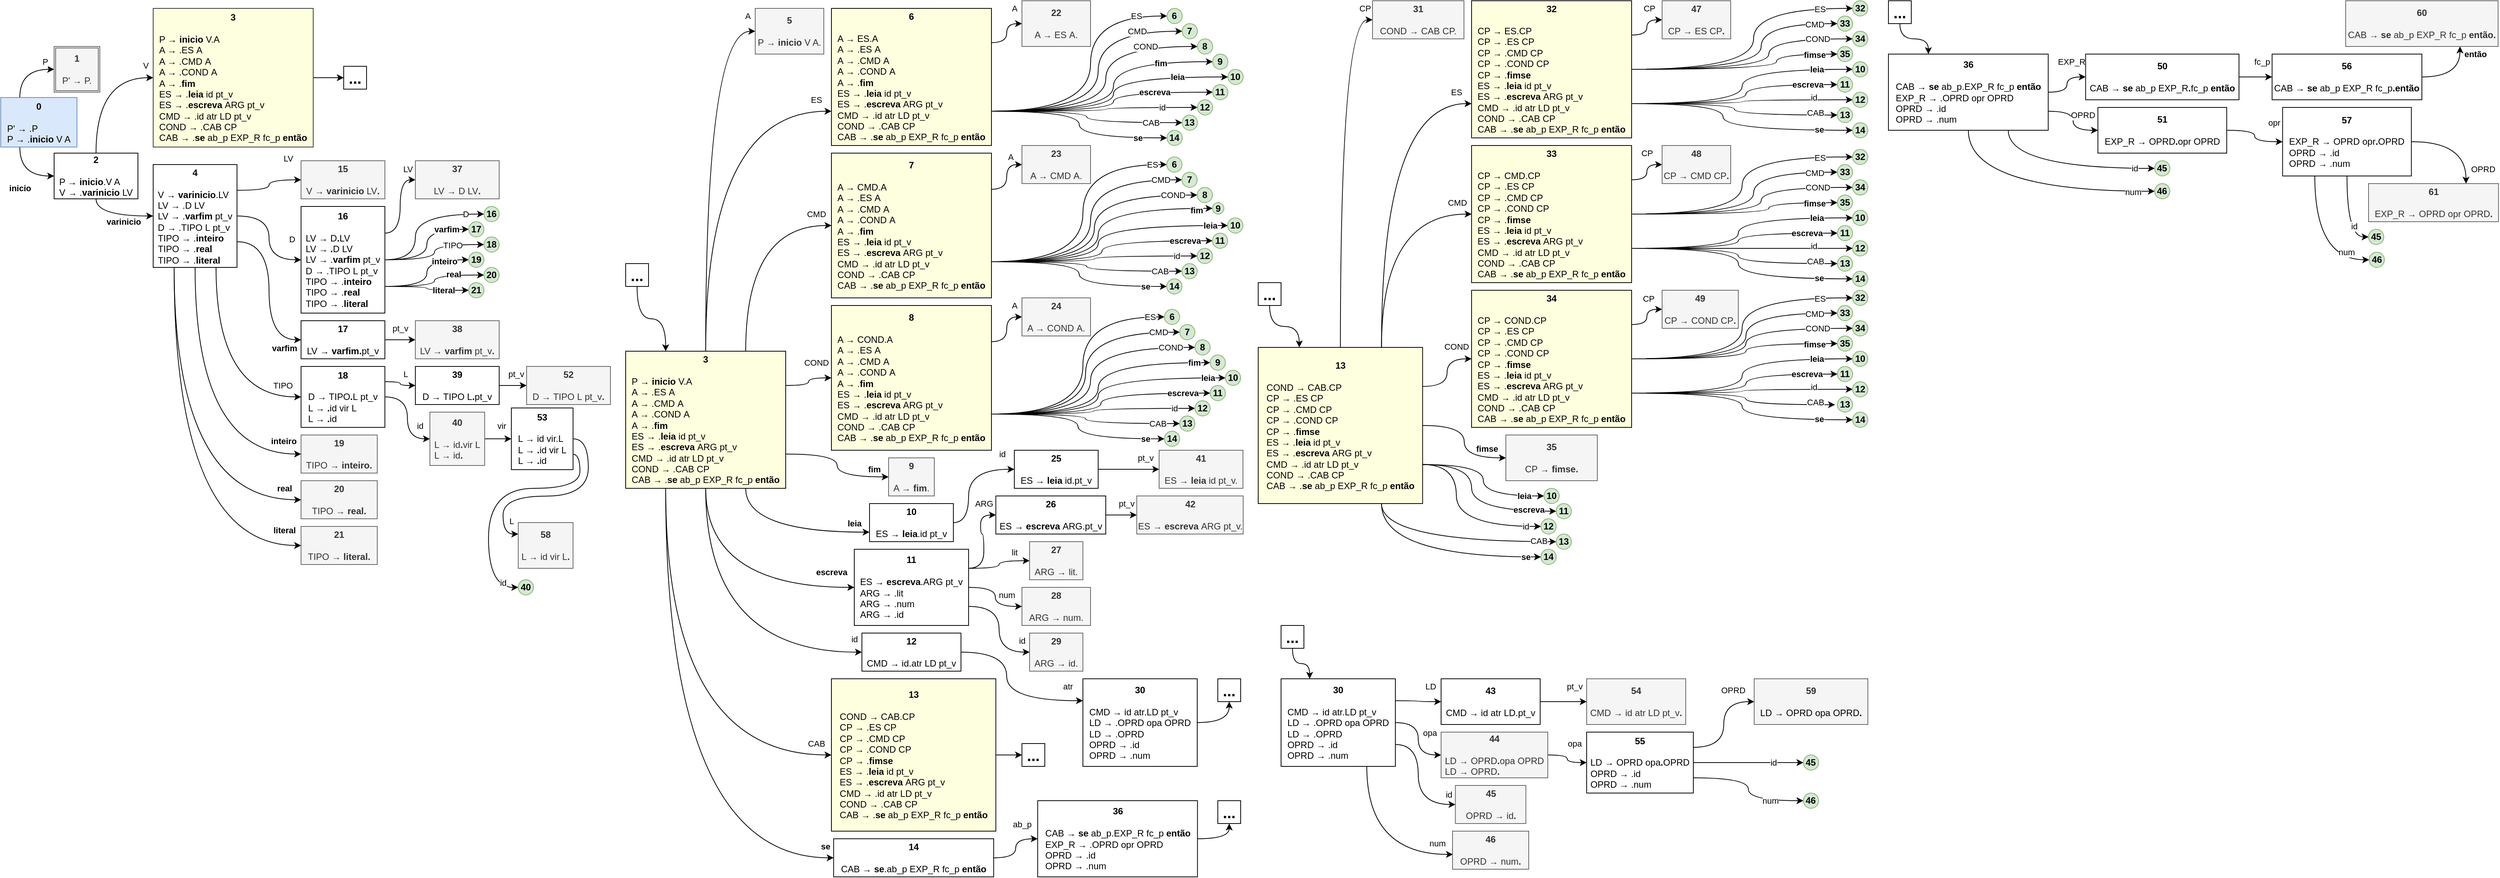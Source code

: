 <mxfile version="20.7.4" type="device"><diagram id="bYnosk43coYVBoNlJmQJ" name="Page-1"><mxGraphModel dx="3141" dy="2265" grid="1" gridSize="10" guides="1" tooltips="1" connect="1" arrows="1" fold="1" page="1" pageScale="1" pageWidth="827" pageHeight="1169" math="0" shadow="0"><root><mxCell id="0"/><mxCell id="1" parent="0"/><mxCell id="mEraJ1pvBSVzXjokFaxY-29" style="edgeStyle=orthogonalEdgeStyle;rounded=0;orthogonalLoop=1;jettySize=auto;html=1;exitX=0.25;exitY=1;exitDx=0;exitDy=0;entryX=0;entryY=0.5;entryDx=0;entryDy=0;curved=1;" parent="1" source="mEraJ1pvBSVzXjokFaxY-7" target="mEraJ1pvBSVzXjokFaxY-20" edge="1"><mxGeometry relative="1" as="geometry"/></mxCell><mxCell id="mEraJ1pvBSVzXjokFaxY-32" value="&lt;b&gt;inicio&lt;/b&gt;" style="edgeLabel;html=1;align=center;verticalAlign=middle;resizable=0;points=[];" parent="mEraJ1pvBSVzXjokFaxY-29" vertex="1" connectable="0"><mxGeometry x="-0.251" y="-2" relative="1" as="geometry"><mxPoint x="2" y="23" as="offset"/></mxGeometry></mxCell><mxCell id="oNJ7kyiao6BQRGlSHIhy-2" style="edgeStyle=orthogonalEdgeStyle;rounded=0;orthogonalLoop=1;jettySize=auto;html=1;exitX=0.25;exitY=0;exitDx=0;exitDy=0;entryX=0;entryY=0.5;entryDx=0;entryDy=0;curved=1;" parent="1" source="mEraJ1pvBSVzXjokFaxY-7" target="oNJ7kyiao6BQRGlSHIhy-1" edge="1"><mxGeometry relative="1" as="geometry"/></mxCell><mxCell id="oNJ7kyiao6BQRGlSHIhy-3" value="P" style="edgeLabel;html=1;align=center;verticalAlign=middle;resizable=0;points=[];" parent="oNJ7kyiao6BQRGlSHIhy-2" vertex="1" connectable="0"><mxGeometry x="0.68" y="2" relative="1" as="geometry"><mxPoint x="1" y="-8" as="offset"/></mxGeometry></mxCell><mxCell id="mEraJ1pvBSVzXjokFaxY-7" value="&lt;b&gt;0&lt;/b&gt;&lt;br&gt;&lt;br&gt;&lt;div style=&quot;text-align: left;&quot;&gt;&lt;span style=&quot;background-color: initial;&quot;&gt;P' → .P&lt;/span&gt;&lt;/div&gt;&lt;div style=&quot;text-align: left;&quot;&gt;&lt;span style=&quot;background-color: initial;&quot;&gt;P → .&lt;/span&gt;&lt;b style=&quot;background-color: initial;&quot;&gt;inicio&lt;/b&gt;&lt;span style=&quot;background-color: initial;&quot;&gt; V A&lt;/span&gt;&lt;/div&gt;" style="rounded=0;whiteSpace=wrap;html=1;strokeColor=#6c8ebf;fillColor=#dae8fc;fillStyle=solid;" parent="1" vertex="1"><mxGeometry x="-810" y="-1032.99" width="100" height="65" as="geometry"/></mxCell><mxCell id="mEraJ1pvBSVzXjokFaxY-35" style="edgeStyle=orthogonalEdgeStyle;rounded=0;orthogonalLoop=1;jettySize=auto;html=1;exitX=0.5;exitY=0;exitDx=0;exitDy=0;entryX=0;entryY=0.5;entryDx=0;entryDy=0;curved=1;" parent="1" source="mEraJ1pvBSVzXjokFaxY-20" target="NbYaaVNldcFX7UdGd0gF-227" edge="1"><mxGeometry relative="1" as="geometry"><mxPoint x="-500" y="-1065" as="targetPoint"/></mxGeometry></mxCell><mxCell id="mEraJ1pvBSVzXjokFaxY-36" value="V" style="edgeLabel;html=1;align=center;verticalAlign=middle;resizable=0;points=[];" parent="mEraJ1pvBSVzXjokFaxY-35" vertex="1" connectable="0"><mxGeometry x="-0.353" y="1" relative="1" as="geometry"><mxPoint x="66" y="-59" as="offset"/></mxGeometry></mxCell><mxCell id="LsMt_URtHcD4NZmN5iew-1" style="edgeStyle=orthogonalEdgeStyle;rounded=0;orthogonalLoop=1;jettySize=auto;html=1;exitX=0.5;exitY=1;exitDx=0;exitDy=0;entryX=0;entryY=0.5;entryDx=0;entryDy=0;curved=1;" parent="1" source="mEraJ1pvBSVzXjokFaxY-20" target="mEraJ1pvBSVzXjokFaxY-34" edge="1"><mxGeometry relative="1" as="geometry"><mxPoint x="-420" y="-940" as="targetPoint"/></mxGeometry></mxCell><mxCell id="LsMt_URtHcD4NZmN5iew-2" value="&lt;b&gt;varinicio&lt;/b&gt;" style="edgeLabel;html=1;align=center;verticalAlign=middle;resizable=0;points=[];" parent="LsMt_URtHcD4NZmN5iew-1" vertex="1" connectable="0"><mxGeometry x="0.185" relative="1" as="geometry"><mxPoint y="7" as="offset"/></mxGeometry></mxCell><mxCell id="mEraJ1pvBSVzXjokFaxY-20" value="&lt;b&gt;2&lt;/b&gt;&lt;br&gt;&lt;br&gt;&lt;div style=&quot;text-align: left;&quot;&gt;&lt;span style=&quot;background-color: initial;&quot;&gt;P →&amp;nbsp;&lt;/span&gt;&lt;b style=&quot;background-color: initial;&quot;&gt;inicio&lt;/b&gt;&lt;span style=&quot;background-color: initial;&quot;&gt;.V A&lt;/span&gt;&lt;/div&gt;&lt;div style=&quot;text-align: left;&quot;&gt;&lt;span style=&quot;background-color: initial;&quot;&gt;V → .&lt;/span&gt;&lt;b style=&quot;background-color: initial;&quot;&gt;varinicio&lt;/b&gt;&lt;span style=&quot;background-color: initial;&quot;&gt;&amp;nbsp;LV&lt;/span&gt;&lt;/div&gt;" style="rounded=0;whiteSpace=wrap;html=1;strokeColor=#000000;" parent="1" vertex="1"><mxGeometry x="-740" y="-960" width="110" height="60" as="geometry"/></mxCell><mxCell id="NbYaaVNldcFX7UdGd0gF-531" style="edgeStyle=orthogonalEdgeStyle;curved=1;rounded=0;orthogonalLoop=1;jettySize=auto;html=1;exitX=1;exitY=0.25;exitDx=0;exitDy=0;fontSize=11;elbow=vertical;" parent="1" source="mEraJ1pvBSVzXjokFaxY-34" target="NbYaaVNldcFX7UdGd0gF-529" edge="1"><mxGeometry relative="1" as="geometry"/></mxCell><mxCell id="NbYaaVNldcFX7UdGd0gF-532" value="LV" style="edgeLabel;html=1;align=center;verticalAlign=middle;resizable=0;points=[];fontSize=11;" parent="NbYaaVNldcFX7UdGd0gF-531" vertex="1" connectable="0"><mxGeometry x="-0.233" y="-1" relative="1" as="geometry"><mxPoint x="29" y="-43" as="offset"/></mxGeometry></mxCell><mxCell id="NbYaaVNldcFX7UdGd0gF-533" style="edgeStyle=orthogonalEdgeStyle;curved=1;rounded=0;orthogonalLoop=1;jettySize=auto;html=1;exitX=1;exitY=0.5;exitDx=0;exitDy=0;entryX=0;entryY=0.5;entryDx=0;entryDy=0;fontSize=11;elbow=vertical;" parent="1" source="mEraJ1pvBSVzXjokFaxY-34" target="NbYaaVNldcFX7UdGd0gF-530" edge="1"><mxGeometry relative="1" as="geometry"/></mxCell><mxCell id="NbYaaVNldcFX7UdGd0gF-534" value="D" style="edgeLabel;html=1;align=center;verticalAlign=middle;resizable=0;points=[];fontSize=11;" parent="NbYaaVNldcFX7UdGd0gF-533" vertex="1" connectable="0"><mxGeometry x="0.163" relative="1" as="geometry"><mxPoint x="30" y="-10" as="offset"/></mxGeometry></mxCell><mxCell id="NbYaaVNldcFX7UdGd0gF-539" style="edgeStyle=orthogonalEdgeStyle;curved=1;rounded=0;orthogonalLoop=1;jettySize=auto;html=1;exitX=1;exitY=0.75;exitDx=0;exitDy=0;entryX=0;entryY=0.5;entryDx=0;entryDy=0;fontSize=11;elbow=vertical;" parent="1" source="mEraJ1pvBSVzXjokFaxY-34" target="NbYaaVNldcFX7UdGd0gF-535" edge="1"><mxGeometry relative="1" as="geometry"/></mxCell><mxCell id="NbYaaVNldcFX7UdGd0gF-540" value="&lt;b&gt;varfim&lt;/b&gt;" style="edgeLabel;html=1;align=center;verticalAlign=middle;resizable=0;points=[];fontSize=11;" parent="NbYaaVNldcFX7UdGd0gF-539" vertex="1" connectable="0"><mxGeometry x="0.415" y="4" relative="1" as="geometry"><mxPoint x="16" y="31" as="offset"/></mxGeometry></mxCell><mxCell id="NbYaaVNldcFX7UdGd0gF-542" style="edgeStyle=orthogonalEdgeStyle;curved=1;rounded=0;orthogonalLoop=1;jettySize=auto;html=1;exitX=0.75;exitY=1;exitDx=0;exitDy=0;entryX=0;entryY=0.5;entryDx=0;entryDy=0;fontSize=11;elbow=vertical;" parent="1" source="mEraJ1pvBSVzXjokFaxY-34" target="NbYaaVNldcFX7UdGd0gF-541" edge="1"><mxGeometry relative="1" as="geometry"/></mxCell><mxCell id="NbYaaVNldcFX7UdGd0gF-543" value="TIPO" style="edgeLabel;html=1;align=center;verticalAlign=middle;resizable=0;points=[];fontSize=11;" parent="NbYaaVNldcFX7UdGd0gF-542" vertex="1" connectable="0"><mxGeometry x="0.648" y="15" relative="1" as="geometry"><mxPoint x="25" as="offset"/></mxGeometry></mxCell><mxCell id="NbYaaVNldcFX7UdGd0gF-547" style="edgeStyle=orthogonalEdgeStyle;curved=1;rounded=0;orthogonalLoop=1;jettySize=auto;html=1;exitX=0.5;exitY=1;exitDx=0;exitDy=0;entryX=0;entryY=0.5;entryDx=0;entryDy=0;fontSize=11;elbow=vertical;" parent="1" source="mEraJ1pvBSVzXjokFaxY-34" target="NbYaaVNldcFX7UdGd0gF-544" edge="1"><mxGeometry relative="1" as="geometry"/></mxCell><mxCell id="NbYaaVNldcFX7UdGd0gF-550" value="&lt;b&gt;inteiro&lt;/b&gt;" style="edgeLabel;html=1;align=center;verticalAlign=middle;resizable=0;points=[];fontSize=11;" parent="NbYaaVNldcFX7UdGd0gF-547" vertex="1" connectable="0"><mxGeometry x="0.765" y="12" relative="1" as="geometry"><mxPoint x="22" y="-5" as="offset"/></mxGeometry></mxCell><mxCell id="NbYaaVNldcFX7UdGd0gF-548" style="edgeStyle=orthogonalEdgeStyle;curved=1;rounded=0;orthogonalLoop=1;jettySize=auto;html=1;exitX=0.25;exitY=1;exitDx=0;exitDy=0;entryX=0;entryY=0.5;entryDx=0;entryDy=0;fontSize=11;elbow=vertical;" parent="1" source="mEraJ1pvBSVzXjokFaxY-34" target="NbYaaVNldcFX7UdGd0gF-545" edge="1"><mxGeometry relative="1" as="geometry"/></mxCell><mxCell id="NbYaaVNldcFX7UdGd0gF-551" value="&lt;b&gt;real&lt;/b&gt;" style="edgeLabel;html=1;align=center;verticalAlign=middle;resizable=0;points=[];fontSize=11;" parent="NbYaaVNldcFX7UdGd0gF-548" vertex="1" connectable="0"><mxGeometry x="0.822" y="8" relative="1" as="geometry"><mxPoint x="20" y="-7" as="offset"/></mxGeometry></mxCell><mxCell id="NbYaaVNldcFX7UdGd0gF-549" style="edgeStyle=orthogonalEdgeStyle;curved=1;rounded=0;orthogonalLoop=1;jettySize=auto;html=1;exitX=0.25;exitY=1;exitDx=0;exitDy=0;entryX=0;entryY=0.5;entryDx=0;entryDy=0;fontSize=11;elbow=vertical;" parent="1" source="mEraJ1pvBSVzXjokFaxY-34" target="NbYaaVNldcFX7UdGd0gF-546" edge="1"><mxGeometry relative="1" as="geometry"/></mxCell><mxCell id="NbYaaVNldcFX7UdGd0gF-552" value="&lt;b&gt;literal&lt;/b&gt;" style="edgeLabel;html=1;align=center;verticalAlign=middle;resizable=0;points=[];fontSize=11;" parent="NbYaaVNldcFX7UdGd0gF-549" vertex="1" connectable="0"><mxGeometry x="0.829" y="9" relative="1" as="geometry"><mxPoint x="23" y="-11" as="offset"/></mxGeometry></mxCell><mxCell id="mEraJ1pvBSVzXjokFaxY-34" value="&lt;div style=&quot;&quot;&gt;&lt;b style=&quot;background-color: initial;&quot;&gt;4&lt;/b&gt;&lt;/div&gt;&lt;span style=&quot;background-color: initial;&quot;&gt;&lt;div style=&quot;&quot;&gt;&lt;br&gt;&lt;/div&gt;&lt;div style=&quot;text-align: left;&quot;&gt;&lt;span style=&quot;background-color: initial;&quot;&gt;V → &lt;/span&gt;&lt;b style=&quot;background-color: initial;&quot;&gt;varinicio&lt;/b&gt;&lt;span style=&quot;background-color: initial;&quot;&gt;.&lt;/span&gt;&lt;span style=&quot;background-color: initial;&quot;&gt;LV&lt;/span&gt;&lt;/div&gt;&lt;/span&gt;&lt;span style=&quot;background-color: initial;&quot;&gt;&lt;div style=&quot;text-align: left;&quot;&gt;&lt;span style=&quot;background-color: initial;&quot;&gt;LV → .D&lt;b&gt;&amp;nbsp;&lt;/b&gt;&lt;/span&gt;&lt;span style=&quot;background-color: initial;&quot;&gt;LV&lt;/span&gt;&lt;/div&gt;&lt;div style=&quot;text-align: left;&quot;&gt;&lt;span style=&quot;background-color: initial;&quot;&gt;LV → .&lt;b&gt;varfim&lt;/b&gt; pt_v&lt;/span&gt;&lt;span style=&quot;background-color: initial;&quot;&gt;&lt;br&gt;&lt;/span&gt;&lt;/div&gt;&lt;div style=&quot;text-align: left;&quot;&gt;&lt;span style=&quot;background-color: initial;&quot;&gt;D → .TIPO L&lt;b&gt;&amp;nbsp;&lt;/b&gt;pt_v&lt;/span&gt;&lt;span style=&quot;background-color: initial;&quot;&gt;&lt;br&gt;&lt;/span&gt;&lt;/div&gt;&lt;div style=&quot;text-align: left;&quot;&gt;&lt;span style=&quot;background-color: initial;&quot;&gt;TIPO → .&lt;b&gt;inteiro&lt;/b&gt;&lt;/span&gt;&lt;span style=&quot;background-color: initial;&quot;&gt;&lt;br&gt;&lt;/span&gt;&lt;/div&gt;&lt;div style=&quot;text-align: left;&quot;&gt;TIPO → .&lt;b&gt;real&lt;/b&gt;&lt;span style=&quot;background-color: initial;&quot;&gt;&lt;br&gt;&lt;/span&gt;&lt;/div&gt;&lt;div style=&quot;text-align: left;&quot;&gt;TIPO → .&lt;b&gt;literal&lt;/b&gt;&lt;br&gt;&lt;/div&gt;&lt;/span&gt;" style="rounded=0;whiteSpace=wrap;html=1;strokeColor=#000000;" parent="1" vertex="1"><mxGeometry x="-610" y="-945" width="110" height="135" as="geometry"/></mxCell><mxCell id="LsMt_URtHcD4NZmN5iew-3" value="&lt;b&gt;5&lt;/b&gt;&lt;br&gt;&lt;br&gt;&lt;div style=&quot;text-align: left;&quot;&gt;&lt;span style=&quot;background-color: initial;&quot;&gt;P →&amp;nbsp;&lt;/span&gt;&lt;b style=&quot;background-color: initial;&quot;&gt;inicio&amp;nbsp;&lt;/b&gt;&lt;span style=&quot;background-color: initial;&quot;&gt;V A.&lt;/span&gt;&lt;/div&gt;" style="rounded=0;whiteSpace=wrap;html=1;strokeColor=#666666;fillColor=#f5f5f5;fontColor=#333333;" parent="1" vertex="1"><mxGeometry x="180" y="-1150" width="90" height="60" as="geometry"/></mxCell><mxCell id="NbYaaVNldcFX7UdGd0gF-3" style="edgeStyle=orthogonalEdgeStyle;curved=1;rounded=0;orthogonalLoop=1;jettySize=auto;html=1;exitX=1;exitY=0.25;exitDx=0;exitDy=0;entryX=0;entryY=0.5;entryDx=0;entryDy=0;elbow=vertical;" parent="1" source="LsMt_URtHcD4NZmN5iew-7" target="LsMt_URtHcD4NZmN5iew-112" edge="1"><mxGeometry relative="1" as="geometry"/></mxCell><mxCell id="NbYaaVNldcFX7UdGd0gF-4" value="A" style="edgeLabel;html=1;align=center;verticalAlign=middle;resizable=0;points=[];" parent="NbYaaVNldcFX7UdGd0gF-3" vertex="1" connectable="0"><mxGeometry x="0.421" y="-1" relative="1" as="geometry"><mxPoint x="9" y="-21" as="offset"/></mxGeometry></mxCell><mxCell id="NbYaaVNldcFX7UdGd0gF-18" style="edgeStyle=orthogonalEdgeStyle;curved=1;rounded=0;orthogonalLoop=1;jettySize=auto;html=1;exitX=1;exitY=0.75;exitDx=0;exitDy=0;entryX=0;entryY=0.5;entryDx=0;entryDy=0;elbow=vertical;" parent="1" source="LsMt_URtHcD4NZmN5iew-7" target="LsMt_URtHcD4NZmN5iew-38" edge="1"><mxGeometry relative="1" as="geometry"><Array as="points"><mxPoint x="620" y="-1015"/><mxPoint x="620" y="-1140"/></Array></mxGeometry></mxCell><mxCell id="NbYaaVNldcFX7UdGd0gF-35" value="ES" style="edgeLabel;html=1;align=center;verticalAlign=middle;resizable=0;points=[];" parent="NbYaaVNldcFX7UdGd0gF-18" vertex="1" connectable="0"><mxGeometry x="0.518" y="-8" relative="1" as="geometry"><mxPoint x="45" y="-8" as="offset"/></mxGeometry></mxCell><mxCell id="NbYaaVNldcFX7UdGd0gF-19" style="edgeStyle=orthogonalEdgeStyle;curved=1;rounded=0;orthogonalLoop=1;jettySize=auto;html=1;exitX=1;exitY=0.75;exitDx=0;exitDy=0;entryX=0;entryY=0.5;entryDx=0;entryDy=0;elbow=vertical;" parent="1" source="LsMt_URtHcD4NZmN5iew-7" target="LsMt_URtHcD4NZmN5iew-41" edge="1"><mxGeometry relative="1" as="geometry"><Array as="points"><mxPoint x="630" y="-1015"/><mxPoint x="630" y="-1120"/></Array></mxGeometry></mxCell><mxCell id="NbYaaVNldcFX7UdGd0gF-34" value="CMD" style="edgeLabel;html=1;align=center;verticalAlign=middle;resizable=0;points=[];" parent="NbYaaVNldcFX7UdGd0gF-19" vertex="1" connectable="0"><mxGeometry x="0.421" y="-7" relative="1" as="geometry"><mxPoint x="43" y="-7" as="offset"/></mxGeometry></mxCell><mxCell id="NbYaaVNldcFX7UdGd0gF-20" style="edgeStyle=orthogonalEdgeStyle;curved=1;rounded=0;orthogonalLoop=1;jettySize=auto;html=1;exitX=1;exitY=0.75;exitDx=0;exitDy=0;elbow=vertical;" parent="1" source="LsMt_URtHcD4NZmN5iew-7" target="LsMt_URtHcD4NZmN5iew-44" edge="1"><mxGeometry relative="1" as="geometry"><Array as="points"><mxPoint x="640" y="-1015"/><mxPoint x="640" y="-1100"/></Array></mxGeometry></mxCell><mxCell id="NbYaaVNldcFX7UdGd0gF-33" value="COND" style="edgeLabel;html=1;align=center;verticalAlign=middle;resizable=0;points=[];" parent="NbYaaVNldcFX7UdGd0gF-20" vertex="1" connectable="0"><mxGeometry x="0.344" y="-6" relative="1" as="geometry"><mxPoint x="48" y="-6" as="offset"/></mxGeometry></mxCell><mxCell id="NbYaaVNldcFX7UdGd0gF-21" style="edgeStyle=orthogonalEdgeStyle;curved=1;rounded=0;orthogonalLoop=1;jettySize=auto;html=1;exitX=1;exitY=0.75;exitDx=0;exitDy=0;entryX=0;entryY=0.5;entryDx=0;entryDy=0;elbow=vertical;" parent="1" source="LsMt_URtHcD4NZmN5iew-7" target="LsMt_URtHcD4NZmN5iew-47" edge="1"><mxGeometry relative="1" as="geometry"><Array as="points"><mxPoint x="650" y="-1015"/><mxPoint x="650" y="-1080"/></Array></mxGeometry></mxCell><mxCell id="NbYaaVNldcFX7UdGd0gF-32" value="&lt;b&gt;fim&lt;/b&gt;" style="edgeLabel;html=1;align=center;verticalAlign=middle;resizable=0;points=[];" parent="NbYaaVNldcFX7UdGd0gF-21" vertex="1" connectable="0"><mxGeometry x="0.24" y="-3" relative="1" as="geometry"><mxPoint x="59" y="-3" as="offset"/></mxGeometry></mxCell><mxCell id="NbYaaVNldcFX7UdGd0gF-22" style="edgeStyle=orthogonalEdgeStyle;curved=1;rounded=0;orthogonalLoop=1;jettySize=auto;html=1;exitX=1;exitY=0.75;exitDx=0;exitDy=0;elbow=vertical;" parent="1" source="LsMt_URtHcD4NZmN5iew-7" target="LsMt_URtHcD4NZmN5iew-48" edge="1"><mxGeometry relative="1" as="geometry"><Array as="points"><mxPoint x="650" y="-1015"/><mxPoint x="650" y="-1060"/></Array></mxGeometry></mxCell><mxCell id="NbYaaVNldcFX7UdGd0gF-31" value="&lt;b&gt;leia&lt;/b&gt;" style="edgeLabel;html=1;align=center;verticalAlign=middle;resizable=0;points=[];" parent="NbYaaVNldcFX7UdGd0gF-22" vertex="1" connectable="0"><mxGeometry x="0.395" y="1" relative="1" as="geometry"><mxPoint x="41" y="1" as="offset"/></mxGeometry></mxCell><mxCell id="NbYaaVNldcFX7UdGd0gF-23" style="rounded=0;orthogonalLoop=1;jettySize=auto;html=1;exitX=1;exitY=0.75;exitDx=0;exitDy=0;entryX=0;entryY=0.5;entryDx=0;entryDy=0;elbow=vertical;edgeStyle=orthogonalEdgeStyle;curved=1;" parent="1" source="LsMt_URtHcD4NZmN5iew-7" target="LsMt_URtHcD4NZmN5iew-49" edge="1"><mxGeometry relative="1" as="geometry"><Array as="points"><mxPoint x="650" y="-1015"/><mxPoint x="650" y="-1040"/></Array></mxGeometry></mxCell><mxCell id="NbYaaVNldcFX7UdGd0gF-30" value="&lt;b&gt;escreva&lt;/b&gt;" style="edgeLabel;html=1;align=center;verticalAlign=middle;resizable=0;points=[];" parent="NbYaaVNldcFX7UdGd0gF-23" vertex="1" connectable="0"><mxGeometry x="0.217" y="4" relative="1" as="geometry"><mxPoint x="47" y="4" as="offset"/></mxGeometry></mxCell><mxCell id="NbYaaVNldcFX7UdGd0gF-24" style="edgeStyle=orthogonalEdgeStyle;curved=1;rounded=0;orthogonalLoop=1;jettySize=auto;html=1;exitX=1;exitY=0.75;exitDx=0;exitDy=0;entryX=0;entryY=0.5;entryDx=0;entryDy=0;elbow=vertical;" parent="1" source="LsMt_URtHcD4NZmN5iew-7" target="LsMt_URtHcD4NZmN5iew-50" edge="1"><mxGeometry relative="1" as="geometry"><Array as="points"><mxPoint x="640" y="-1015"/><mxPoint x="640" y="-1020"/></Array></mxGeometry></mxCell><mxCell id="NbYaaVNldcFX7UdGd0gF-29" value="id" style="edgeLabel;html=1;align=center;verticalAlign=middle;resizable=0;points=[];" parent="NbYaaVNldcFX7UdGd0gF-24" vertex="1" connectable="0"><mxGeometry x="0.409" y="4" relative="1" as="geometry"><mxPoint x="35" y="4" as="offset"/></mxGeometry></mxCell><mxCell id="NbYaaVNldcFX7UdGd0gF-25" style="edgeStyle=orthogonalEdgeStyle;curved=1;rounded=0;orthogonalLoop=1;jettySize=auto;html=1;exitX=1;exitY=0.75;exitDx=0;exitDy=0;entryX=0;entryY=0.5;entryDx=0;entryDy=0;elbow=vertical;" parent="1" source="LsMt_URtHcD4NZmN5iew-7" target="LsMt_URtHcD4NZmN5iew-51" edge="1"><mxGeometry relative="1" as="geometry"/></mxCell><mxCell id="NbYaaVNldcFX7UdGd0gF-28" value="CAB" style="edgeLabel;html=1;align=center;verticalAlign=middle;resizable=0;points=[];" parent="NbYaaVNldcFX7UdGd0gF-25" vertex="1" connectable="0"><mxGeometry x="0.518" y="5" relative="1" as="geometry"><mxPoint x="22" y="5" as="offset"/></mxGeometry></mxCell><mxCell id="NbYaaVNldcFX7UdGd0gF-26" style="edgeStyle=orthogonalEdgeStyle;curved=1;rounded=0;orthogonalLoop=1;jettySize=auto;html=1;exitX=1;exitY=0.75;exitDx=0;exitDy=0;entryX=0;entryY=0.5;entryDx=0;entryDy=0;elbow=vertical;" parent="1" source="LsMt_URtHcD4NZmN5iew-7" target="LsMt_URtHcD4NZmN5iew-52" edge="1"><mxGeometry relative="1" as="geometry"/></mxCell><mxCell id="NbYaaVNldcFX7UdGd0gF-27" value="&lt;b&gt;se&lt;/b&gt;" style="edgeLabel;html=1;align=center;verticalAlign=middle;resizable=0;points=[];" parent="NbYaaVNldcFX7UdGd0gF-26" vertex="1" connectable="0"><mxGeometry x="0.608" y="6" relative="1" as="geometry"><mxPoint x="13" y="6" as="offset"/></mxGeometry></mxCell><mxCell id="LsMt_URtHcD4NZmN5iew-7" value="&lt;b&gt;6&lt;/b&gt;&lt;br&gt;&lt;br&gt;&lt;div style=&quot;text-align: left;&quot;&gt;&lt;span style=&quot;background-color: initial;&quot;&gt;A → ES.A&lt;/span&gt;&lt;/div&gt;&lt;div style=&quot;&quot;&gt;&lt;div style=&quot;text-align: left;&quot;&gt;&lt;span style=&quot;background-color: initial;&quot;&gt;A → .ES&lt;/span&gt;&lt;span style=&quot;background-color: initial;&quot;&gt;&amp;nbsp;A&lt;/span&gt;&lt;/div&gt;&lt;div style=&quot;text-align: left;&quot;&gt;&lt;span style=&quot;background-color: initial;&quot;&gt;A → .CMD&amp;nbsp;&lt;/span&gt;&lt;span style=&quot;background-color: initial;&quot;&gt;A&lt;/span&gt;&lt;br&gt;&lt;/div&gt;&lt;div style=&quot;text-align: left;&quot;&gt;&lt;span style=&quot;background-color: initial;&quot;&gt;A → .COND&amp;nbsp;&lt;/span&gt;&lt;span style=&quot;background-color: initial;&quot;&gt;A&lt;/span&gt;&lt;span style=&quot;background-color: initial;&quot;&gt;&lt;br&gt;&lt;/span&gt;&lt;/div&gt;&lt;div style=&quot;text-align: left;&quot;&gt;&lt;span style=&quot;background-color: initial;&quot;&gt;A → .&lt;b&gt;fim&lt;/b&gt;&lt;/span&gt;&lt;span style=&quot;background-color: initial;&quot;&gt;&lt;br&gt;&lt;/span&gt;&lt;/div&gt;&lt;div style=&quot;text-align: left;&quot;&gt;ES → .&lt;b&gt;leia&lt;/b&gt;&amp;nbsp;id pt_v&lt;/div&gt;&lt;div style=&quot;text-align: left;&quot;&gt;ES → .&lt;b&gt;escreva&lt;/b&gt;&amp;nbsp;ARG pt_v&lt;br&gt;&lt;/div&gt;&lt;div style=&quot;text-align: left;&quot;&gt;CMD → .id atr LD pt_v&lt;br&gt;&lt;/div&gt;&lt;div style=&quot;text-align: left;&quot;&gt;COND → .CAB&amp;nbsp;CP&lt;br&gt;&lt;/div&gt;&lt;div style=&quot;text-align: left;&quot;&gt;CAB → .&lt;b&gt;se&lt;/b&gt;&amp;nbsp;ab_p EXP_R fc_p&amp;nbsp;&lt;b&gt;então&lt;/b&gt;&lt;/div&gt;&lt;/div&gt;" style="rounded=0;whiteSpace=wrap;html=1;strokeColor=#000000;fillColor=#FEFFDE;" parent="1" vertex="1"><mxGeometry x="280" y="-1150" width="210" height="180" as="geometry"/></mxCell><mxCell id="NbYaaVNldcFX7UdGd0gF-142" style="edgeStyle=orthogonalEdgeStyle;curved=1;rounded=0;orthogonalLoop=1;jettySize=auto;html=1;exitX=1;exitY=0.75;exitDx=0;exitDy=0;entryX=0;entryY=0.5;entryDx=0;entryDy=0;elbow=vertical;" parent="1" source="LsMt_URtHcD4NZmN5iew-10" target="NbYaaVNldcFX7UdGd0gF-131" edge="1"><mxGeometry relative="1" as="geometry"><Array as="points"><mxPoint x="630" y="-817"/><mxPoint x="630" y="-865"/></Array></mxGeometry></mxCell><mxCell id="NbYaaVNldcFX7UdGd0gF-143" style="edgeStyle=orthogonalEdgeStyle;curved=1;rounded=0;orthogonalLoop=1;jettySize=auto;html=1;exitX=1;exitY=0.75;exitDx=0;exitDy=0;entryX=0;entryY=0.5;entryDx=0;entryDy=0;elbow=vertical;" parent="1" source="LsMt_URtHcD4NZmN5iew-10" target="NbYaaVNldcFX7UdGd0gF-127" edge="1"><mxGeometry relative="1" as="geometry"><Array as="points"><mxPoint x="610" y="-817"/><mxPoint x="610" y="-945"/></Array></mxGeometry></mxCell><mxCell id="NbYaaVNldcFX7UdGd0gF-144" style="edgeStyle=orthogonalEdgeStyle;curved=1;rounded=0;orthogonalLoop=1;jettySize=auto;html=1;exitX=1;exitY=0.75;exitDx=0;exitDy=0;entryX=0;entryY=0.5;entryDx=0;entryDy=0;elbow=vertical;" parent="1" source="LsMt_URtHcD4NZmN5iew-10" target="NbYaaVNldcFX7UdGd0gF-135" edge="1"><mxGeometry relative="1" as="geometry"/></mxCell><mxCell id="NbYaaVNldcFX7UdGd0gF-145" style="edgeStyle=orthogonalEdgeStyle;curved=1;rounded=0;orthogonalLoop=1;jettySize=auto;html=1;exitX=1;exitY=0.75;exitDx=0;exitDy=0;entryX=0;entryY=0.5;entryDx=0;entryDy=0;elbow=vertical;" parent="1" source="LsMt_URtHcD4NZmN5iew-10" target="NbYaaVNldcFX7UdGd0gF-134" edge="1"><mxGeometry relative="1" as="geometry"/></mxCell><mxCell id="NbYaaVNldcFX7UdGd0gF-146" style="edgeStyle=orthogonalEdgeStyle;curved=1;rounded=0;orthogonalLoop=1;jettySize=auto;html=1;exitX=1;exitY=0.75;exitDx=0;exitDy=0;entryX=0;entryY=0.5;entryDx=0;entryDy=0;elbow=vertical;" parent="1" source="LsMt_URtHcD4NZmN5iew-10" target="NbYaaVNldcFX7UdGd0gF-128" edge="1"><mxGeometry relative="1" as="geometry"><Array as="points"><mxPoint x="620" y="-817"/><mxPoint x="620" y="-925"/></Array></mxGeometry></mxCell><mxCell id="NbYaaVNldcFX7UdGd0gF-147" style="edgeStyle=orthogonalEdgeStyle;curved=1;rounded=0;orthogonalLoop=1;jettySize=auto;html=1;exitX=1;exitY=0.75;exitDx=0;exitDy=0;entryX=0;entryY=0.5;entryDx=0;entryDy=0;elbow=vertical;" parent="1" source="LsMt_URtHcD4NZmN5iew-10" target="NbYaaVNldcFX7UdGd0gF-129" edge="1"><mxGeometry relative="1" as="geometry"/></mxCell><mxCell id="NbYaaVNldcFX7UdGd0gF-148" style="edgeStyle=orthogonalEdgeStyle;curved=1;rounded=0;orthogonalLoop=1;jettySize=auto;html=1;exitX=1;exitY=0.75;exitDx=0;exitDy=0;entryX=0;entryY=0.5;entryDx=0;entryDy=0;elbow=vertical;" parent="1" source="LsMt_URtHcD4NZmN5iew-10" target="NbYaaVNldcFX7UdGd0gF-130" edge="1"><mxGeometry relative="1" as="geometry"><Array as="points"><mxPoint x="630" y="-817"/><mxPoint x="630" y="-887"/></Array></mxGeometry></mxCell><mxCell id="NbYaaVNldcFX7UdGd0gF-149" style="edgeStyle=orthogonalEdgeStyle;curved=1;rounded=0;orthogonalLoop=1;jettySize=auto;html=1;exitX=1;exitY=0.75;exitDx=0;exitDy=0;entryX=0;entryY=0.5;entryDx=0;entryDy=0;elbow=vertical;" parent="1" source="LsMt_URtHcD4NZmN5iew-10" target="NbYaaVNldcFX7UdGd0gF-132" edge="1"><mxGeometry relative="1" as="geometry"/></mxCell><mxCell id="NbYaaVNldcFX7UdGd0gF-150" style="edgeStyle=orthogonalEdgeStyle;curved=1;rounded=0;orthogonalLoop=1;jettySize=auto;html=1;exitX=1;exitY=0.75;exitDx=0;exitDy=0;entryX=0;entryY=0.5;entryDx=0;entryDy=0;elbow=vertical;" parent="1" source="LsMt_URtHcD4NZmN5iew-10" target="NbYaaVNldcFX7UdGd0gF-133" edge="1"><mxGeometry relative="1" as="geometry"/></mxCell><mxCell id="NbYaaVNldcFX7UdGd0gF-252" style="edgeStyle=orthogonalEdgeStyle;curved=1;rounded=0;orthogonalLoop=1;jettySize=auto;html=1;exitX=1;exitY=0.25;exitDx=0;exitDy=0;entryX=0;entryY=0.5;entryDx=0;entryDy=0;elbow=vertical;" parent="1" source="LsMt_URtHcD4NZmN5iew-10" target="LsMt_URtHcD4NZmN5iew-106" edge="1"><mxGeometry relative="1" as="geometry"/></mxCell><mxCell id="NbYaaVNldcFX7UdGd0gF-253" value="A" style="edgeLabel;html=1;align=center;verticalAlign=middle;resizable=0;points=[];" parent="NbYaaVNldcFX7UdGd0gF-252" vertex="1" connectable="0"><mxGeometry x="0.442" y="-5" relative="1" as="geometry"><mxPoint x="5" y="-15" as="offset"/></mxGeometry></mxCell><mxCell id="LsMt_URtHcD4NZmN5iew-10" value="&lt;b&gt;7&lt;/b&gt;&lt;br&gt;&lt;span style=&quot;background-color: initial;&quot;&gt;&lt;br&gt;&lt;div style=&quot;text-align: left;&quot;&gt;&lt;span style=&quot;background-color: initial;&quot;&gt;A → CMD.&lt;/span&gt;&lt;span style=&quot;background-color: initial; text-align: left;&quot;&gt;A&lt;/span&gt;&lt;/div&gt;&lt;/span&gt;&lt;div style=&quot;&quot;&gt;&lt;div style=&quot;text-align: left;&quot;&gt;&lt;div&gt;&lt;span style=&quot;background-color: initial;&quot;&gt;A → .ES&lt;/span&gt;&lt;span style=&quot;background-color: initial;&quot;&gt;&amp;nbsp;A&lt;/span&gt;&lt;/div&gt;&lt;div&gt;&lt;span style=&quot;background-color: initial;&quot;&gt;A → .CMD&amp;nbsp;&lt;/span&gt;&lt;span style=&quot;background-color: initial;&quot;&gt;A&lt;/span&gt;&lt;br&gt;&lt;/div&gt;&lt;div&gt;&lt;span style=&quot;background-color: initial;&quot;&gt;A → .COND&amp;nbsp;&lt;/span&gt;&lt;span style=&quot;background-color: initial;&quot;&gt;A&lt;/span&gt;&lt;span style=&quot;background-color: initial;&quot;&gt;&lt;br&gt;&lt;/span&gt;&lt;/div&gt;&lt;div&gt;&lt;span style=&quot;background-color: initial;&quot;&gt;A → .&lt;b&gt;fim&lt;/b&gt;&lt;/span&gt;&lt;span style=&quot;background-color: initial;&quot;&gt;&lt;br&gt;&lt;/span&gt;&lt;/div&gt;&lt;div&gt;ES → .&lt;b&gt;leia&lt;/b&gt;&amp;nbsp;id pt_v&lt;/div&gt;&lt;div&gt;ES → .&lt;b&gt;escreva&lt;/b&gt;&amp;nbsp;ARG pt_v&lt;br&gt;&lt;/div&gt;&lt;div&gt;CMD → .id atr LD pt_v&lt;br&gt;&lt;/div&gt;&lt;div&gt;COND → .CAB&amp;nbsp;CP&lt;br&gt;&lt;/div&gt;&lt;div&gt;CAB → .&lt;b&gt;se&lt;/b&gt;&amp;nbsp;ab_p EXP_R fc_p&amp;nbsp;&lt;b&gt;então&lt;/b&gt;&lt;/div&gt;&lt;/div&gt;&lt;/div&gt;" style="rounded=0;whiteSpace=wrap;html=1;strokeColor=#000000;fillColor=#FEFFDE;" parent="1" vertex="1"><mxGeometry x="280" y="-960" width="210" height="190" as="geometry"/></mxCell><mxCell id="NbYaaVNldcFX7UdGd0gF-151" style="edgeStyle=orthogonalEdgeStyle;curved=1;rounded=0;orthogonalLoop=1;jettySize=auto;html=1;exitX=1;exitY=0.25;exitDx=0;exitDy=0;entryX=0;entryY=0.5;entryDx=0;entryDy=0;elbow=vertical;" parent="1" source="LsMt_URtHcD4NZmN5iew-11" target="LsMt_URtHcD4NZmN5iew-108" edge="1"><mxGeometry relative="1" as="geometry"/></mxCell><mxCell id="NbYaaVNldcFX7UdGd0gF-152" value="A" style="edgeLabel;html=1;align=center;verticalAlign=middle;resizable=0;points=[];" parent="NbYaaVNldcFX7UdGd0gF-151" vertex="1" connectable="0"><mxGeometry x="0.369" y="-9" relative="1" as="geometry"><mxPoint x="1" y="-18" as="offset"/></mxGeometry></mxCell><mxCell id="NbYaaVNldcFX7UdGd0gF-177" style="edgeStyle=orthogonalEdgeStyle;curved=1;rounded=0;orthogonalLoop=1;jettySize=auto;html=1;exitX=1;exitY=0.75;exitDx=0;exitDy=0;entryX=0;entryY=0.5;entryDx=0;entryDy=0;elbow=vertical;" parent="1" source="LsMt_URtHcD4NZmN5iew-11" target="NbYaaVNldcFX7UdGd0gF-167" edge="1"><mxGeometry relative="1" as="geometry"><Array as="points"><mxPoint x="630" y="-617"/><mxPoint x="630" y="-665"/></Array></mxGeometry></mxCell><mxCell id="NbYaaVNldcFX7UdGd0gF-178" style="edgeStyle=orthogonalEdgeStyle;curved=1;rounded=0;orthogonalLoop=1;jettySize=auto;html=1;exitX=1;exitY=0.75;exitDx=0;exitDy=0;entryX=0;entryY=0.5;entryDx=0;entryDy=0;elbow=vertical;" parent="1" source="LsMt_URtHcD4NZmN5iew-11" target="NbYaaVNldcFX7UdGd0gF-163" edge="1"><mxGeometry relative="1" as="geometry"><Array as="points"><mxPoint x="610" y="-617"/><mxPoint x="610" y="-745"/></Array></mxGeometry></mxCell><mxCell id="NbYaaVNldcFX7UdGd0gF-179" style="edgeStyle=orthogonalEdgeStyle;curved=1;rounded=0;orthogonalLoop=1;jettySize=auto;html=1;exitX=1;exitY=0.75;exitDx=0;exitDy=0;entryX=0;entryY=0.5;entryDx=0;entryDy=0;elbow=vertical;" parent="1" source="LsMt_URtHcD4NZmN5iew-11" target="NbYaaVNldcFX7UdGd0gF-171" edge="1"><mxGeometry relative="1" as="geometry"/></mxCell><mxCell id="NbYaaVNldcFX7UdGd0gF-180" style="edgeStyle=orthogonalEdgeStyle;curved=1;rounded=0;orthogonalLoop=1;jettySize=auto;html=1;exitX=1;exitY=0.75;exitDx=0;exitDy=0;entryX=0;entryY=0.5;entryDx=0;entryDy=0;elbow=vertical;" parent="1" source="LsMt_URtHcD4NZmN5iew-11" target="NbYaaVNldcFX7UdGd0gF-170" edge="1"><mxGeometry relative="1" as="geometry"/></mxCell><mxCell id="NbYaaVNldcFX7UdGd0gF-181" style="edgeStyle=orthogonalEdgeStyle;curved=1;rounded=0;orthogonalLoop=1;jettySize=auto;html=1;exitX=1;exitY=0.75;exitDx=0;exitDy=0;entryX=0;entryY=0.5;entryDx=0;entryDy=0;elbow=vertical;" parent="1" source="LsMt_URtHcD4NZmN5iew-11" target="NbYaaVNldcFX7UdGd0gF-164" edge="1"><mxGeometry relative="1" as="geometry"/></mxCell><mxCell id="NbYaaVNldcFX7UdGd0gF-182" style="edgeStyle=orthogonalEdgeStyle;curved=1;rounded=0;orthogonalLoop=1;jettySize=auto;html=1;exitX=1;exitY=0.75;exitDx=0;exitDy=0;entryX=0;entryY=0.5;entryDx=0;entryDy=0;elbow=vertical;" parent="1" source="LsMt_URtHcD4NZmN5iew-11" target="NbYaaVNldcFX7UdGd0gF-165" edge="1"><mxGeometry relative="1" as="geometry"><Array as="points"><mxPoint x="620" y="-617"/><mxPoint x="620" y="-705"/></Array></mxGeometry></mxCell><mxCell id="NbYaaVNldcFX7UdGd0gF-184" style="edgeStyle=orthogonalEdgeStyle;curved=1;rounded=0;orthogonalLoop=1;jettySize=auto;html=1;exitX=1;exitY=0.75;exitDx=0;exitDy=0;entryX=0;entryY=0.5;entryDx=0;entryDy=0;elbow=vertical;" parent="1" source="LsMt_URtHcD4NZmN5iew-11" target="NbYaaVNldcFX7UdGd0gF-166" edge="1"><mxGeometry relative="1" as="geometry"><Array as="points"><mxPoint x="630" y="-617"/><mxPoint x="630" y="-685"/></Array></mxGeometry></mxCell><mxCell id="NbYaaVNldcFX7UdGd0gF-185" style="edgeStyle=orthogonalEdgeStyle;curved=1;rounded=0;orthogonalLoop=1;jettySize=auto;html=1;exitX=1;exitY=0.75;exitDx=0;exitDy=0;entryX=0;entryY=0.5;entryDx=0;entryDy=0;elbow=vertical;" parent="1" source="LsMt_URtHcD4NZmN5iew-11" target="NbYaaVNldcFX7UdGd0gF-168" edge="1"><mxGeometry relative="1" as="geometry"/></mxCell><mxCell id="NbYaaVNldcFX7UdGd0gF-186" style="edgeStyle=orthogonalEdgeStyle;curved=1;rounded=0;orthogonalLoop=1;jettySize=auto;html=1;exitX=1;exitY=0.75;exitDx=0;exitDy=0;entryX=0;entryY=0.5;entryDx=0;entryDy=0;elbow=vertical;" parent="1" source="LsMt_URtHcD4NZmN5iew-11" target="NbYaaVNldcFX7UdGd0gF-169" edge="1"><mxGeometry relative="1" as="geometry"/></mxCell><mxCell id="LsMt_URtHcD4NZmN5iew-11" value="&lt;b&gt;8&lt;/b&gt;&lt;br&gt;&lt;span style=&quot;background-color: initial;&quot;&gt;&lt;br&gt;&lt;div style=&quot;text-align: left;&quot;&gt;&lt;span style=&quot;background-color: initial;&quot;&gt;A → COND.&lt;/span&gt;&lt;span style=&quot;background-color: initial; text-align: left;&quot;&gt;A&lt;/span&gt;&lt;/div&gt;&lt;/span&gt;&lt;div style=&quot;&quot;&gt;&lt;div style=&quot;text-align: left;&quot;&gt;&lt;div&gt;&lt;span style=&quot;background-color: initial;&quot;&gt;A → .ES&lt;/span&gt;&lt;span style=&quot;background-color: initial;&quot;&gt;&amp;nbsp;A&lt;/span&gt;&lt;/div&gt;&lt;div&gt;&lt;span style=&quot;background-color: initial;&quot;&gt;A → .CMD&amp;nbsp;&lt;/span&gt;&lt;span style=&quot;background-color: initial;&quot;&gt;A&lt;/span&gt;&lt;br&gt;&lt;/div&gt;&lt;div&gt;&lt;span style=&quot;background-color: initial;&quot;&gt;A → .COND&amp;nbsp;&lt;/span&gt;&lt;span style=&quot;background-color: initial;&quot;&gt;A&lt;/span&gt;&lt;span style=&quot;background-color: initial;&quot;&gt;&lt;br&gt;&lt;/span&gt;&lt;/div&gt;&lt;div&gt;&lt;span style=&quot;background-color: initial;&quot;&gt;A → .&lt;b&gt;fim&lt;/b&gt;&lt;/span&gt;&lt;span style=&quot;background-color: initial;&quot;&gt;&lt;br&gt;&lt;/span&gt;&lt;/div&gt;&lt;div&gt;ES → .&lt;b&gt;leia&lt;/b&gt;&amp;nbsp;id pt_v&lt;/div&gt;&lt;div&gt;ES → .&lt;b&gt;escreva&lt;/b&gt;&amp;nbsp;ARG pt_v&lt;br&gt;&lt;/div&gt;&lt;div&gt;CMD → .id atr LD pt_v&lt;br&gt;&lt;/div&gt;&lt;div&gt;COND → .CAB&amp;nbsp;CP&lt;br&gt;&lt;/div&gt;&lt;div&gt;CAB → .&lt;b&gt;se&lt;/b&gt;&amp;nbsp;ab_p EXP_R fc_p&amp;nbsp;&lt;b&gt;então&lt;/b&gt;&lt;/div&gt;&lt;/div&gt;&lt;/div&gt;" style="rounded=0;whiteSpace=wrap;html=1;strokeColor=#000000;fillColor=#FEFFDE;" parent="1" vertex="1"><mxGeometry x="280.0" y="-760" width="210" height="190" as="geometry"/></mxCell><mxCell id="LsMt_URtHcD4NZmN5iew-16" value="&lt;b&gt;9&lt;/b&gt;&lt;br&gt;&lt;br&gt;&lt;div style=&quot;text-align: left;&quot;&gt;&lt;span style=&quot;background-color: initial;&quot;&gt;A → &lt;b&gt;fim&lt;/b&gt;.&lt;/span&gt;&lt;/div&gt;" style="rounded=0;whiteSpace=wrap;html=1;strokeColor=#666666;fillColor=#f5f5f5;fontColor=#333333;" parent="1" vertex="1"><mxGeometry x="355" y="-560" width="60" height="50" as="geometry"/></mxCell><mxCell id="LsMt_URtHcD4NZmN5iew-128" style="edgeStyle=orthogonalEdgeStyle;rounded=0;orthogonalLoop=1;jettySize=auto;html=1;exitX=1;exitY=0.5;exitDx=0;exitDy=0;entryX=0;entryY=0.5;entryDx=0;entryDy=0;endArrow=classic;endFill=1;curved=1;" parent="1" source="LsMt_URtHcD4NZmN5iew-19" target="LsMt_URtHcD4NZmN5iew-126" edge="1"><mxGeometry relative="1" as="geometry"><Array as="points"><mxPoint x="460" y="-475"/><mxPoint x="460" y="-545"/></Array></mxGeometry></mxCell><mxCell id="LsMt_URtHcD4NZmN5iew-130" value="id" style="edgeLabel;html=1;align=center;verticalAlign=middle;resizable=0;points=[];" parent="LsMt_URtHcD4NZmN5iew-128" vertex="1" connectable="0"><mxGeometry x="0.245" y="-1" relative="1" as="geometry"><mxPoint x="40" y="-21" as="offset"/></mxGeometry></mxCell><mxCell id="LsMt_URtHcD4NZmN5iew-19" value="&lt;b&gt;10&lt;/b&gt;&lt;br&gt;&lt;br&gt;&lt;div style=&quot;text-align: left;&quot;&gt;&lt;span style=&quot;background-color: initial;&quot;&gt;ES → &lt;b&gt;leia&lt;/b&gt;.id pt_v&lt;/span&gt;&lt;/div&gt;" style="rounded=0;whiteSpace=wrap;html=1;strokeColor=#000000;" parent="1" vertex="1"><mxGeometry x="330" y="-500" width="110" height="50" as="geometry"/></mxCell><mxCell id="NbYaaVNldcFX7UdGd0gF-258" style="edgeStyle=orthogonalEdgeStyle;curved=1;rounded=0;orthogonalLoop=1;jettySize=auto;html=1;exitX=1;exitY=0.25;exitDx=0;exitDy=0;entryX=0;entryY=0.5;entryDx=0;entryDy=0;elbow=vertical;" parent="1" source="LsMt_URtHcD4NZmN5iew-22" target="LsMt_URtHcD4NZmN5iew-132" edge="1"><mxGeometry relative="1" as="geometry"/></mxCell><mxCell id="NbYaaVNldcFX7UdGd0gF-259" value="ARG" style="edgeLabel;html=1;align=center;verticalAlign=middle;resizable=0;points=[];" parent="NbYaaVNldcFX7UdGd0gF-258" vertex="1" connectable="0"><mxGeometry x="0.159" y="-10" relative="1" as="geometry"><mxPoint x="1" y="-30" as="offset"/></mxGeometry></mxCell><mxCell id="NbYaaVNldcFX7UdGd0gF-263" style="edgeStyle=orthogonalEdgeStyle;curved=1;rounded=0;orthogonalLoop=1;jettySize=auto;html=1;exitX=1;exitY=0.5;exitDx=0;exitDy=0;entryX=0;entryY=0.5;entryDx=0;entryDy=0;elbow=vertical;" parent="1" source="LsMt_URtHcD4NZmN5iew-22" target="LsMt_URtHcD4NZmN5iew-140" edge="1"><mxGeometry relative="1" as="geometry"/></mxCell><mxCell id="NbYaaVNldcFX7UdGd0gF-264" value="num" style="edgeLabel;html=1;align=center;verticalAlign=middle;resizable=0;points=[];" parent="NbYaaVNldcFX7UdGd0gF-263" vertex="1" connectable="0"><mxGeometry x="0.655" y="1" relative="1" as="geometry"><mxPoint x="-4" y="-14" as="offset"/></mxGeometry></mxCell><mxCell id="NbYaaVNldcFX7UdGd0gF-265" style="edgeStyle=orthogonalEdgeStyle;curved=1;rounded=0;orthogonalLoop=1;jettySize=auto;html=1;exitX=1;exitY=0.75;exitDx=0;exitDy=0;entryX=0;entryY=0.5;entryDx=0;entryDy=0;elbow=vertical;" parent="1" source="LsMt_URtHcD4NZmN5iew-22" target="LsMt_URtHcD4NZmN5iew-141" edge="1"><mxGeometry relative="1" as="geometry"/></mxCell><mxCell id="NbYaaVNldcFX7UdGd0gF-266" value="id" style="edgeLabel;html=1;align=center;verticalAlign=middle;resizable=0;points=[];" parent="NbYaaVNldcFX7UdGd0gF-265" vertex="1" connectable="0"><mxGeometry x="0.745" y="1" relative="1" as="geometry"><mxPoint x="8" y="-14" as="offset"/></mxGeometry></mxCell><mxCell id="NbYaaVNldcFX7UdGd0gF-275" style="edgeStyle=orthogonalEdgeStyle;curved=1;rounded=0;orthogonalLoop=1;jettySize=auto;html=1;exitX=1;exitY=0.25;exitDx=0;exitDy=0;entryX=0;entryY=0.5;entryDx=0;entryDy=0;fontSize=20;elbow=vertical;" parent="1" source="LsMt_URtHcD4NZmN5iew-22" target="LsMt_URtHcD4NZmN5iew-139" edge="1"><mxGeometry relative="1" as="geometry"/></mxCell><mxCell id="NbYaaVNldcFX7UdGd0gF-276" value="&lt;font style=&quot;font-size: 11px;&quot;&gt;lit&lt;/font&gt;" style="edgeLabel;html=1;align=center;verticalAlign=middle;resizable=0;points=[];fontSize=20;" parent="NbYaaVNldcFX7UdGd0gF-275" vertex="1" connectable="0"><mxGeometry x="0.3" y="-2" relative="1" as="geometry"><mxPoint x="11" y="-17" as="offset"/></mxGeometry></mxCell><mxCell id="LsMt_URtHcD4NZmN5iew-22" value="&lt;b&gt;11&lt;/b&gt;&lt;br&gt;&lt;br&gt;&lt;div style=&quot;text-align: left;&quot;&gt;&lt;span style=&quot;background-color: initial;&quot;&gt;ES → &lt;b&gt;escreva&lt;/b&gt;.ARG pt_v&lt;/span&gt;&lt;/div&gt;&lt;div style=&quot;text-align: left;&quot;&gt;ARG → .lit&lt;br&gt;&lt;/div&gt;&lt;div style=&quot;text-align: left;&quot;&gt;ARG → .num&lt;br&gt;&lt;/div&gt;&lt;div style=&quot;text-align: left;&quot;&gt;ARG → .id&lt;br&gt;&lt;/div&gt;" style="rounded=0;whiteSpace=wrap;html=1;strokeColor=#000000;" parent="1" vertex="1"><mxGeometry x="310" y="-440" width="150" height="100" as="geometry"/></mxCell><mxCell id="NbYaaVNldcFX7UdGd0gF-207" style="edgeStyle=orthogonalEdgeStyle;curved=1;rounded=0;orthogonalLoop=1;jettySize=auto;html=1;exitX=1;exitY=0.5;exitDx=0;exitDy=0;entryX=0;entryY=0.25;entryDx=0;entryDy=0;elbow=vertical;" parent="1" source="LsMt_URtHcD4NZmN5iew-25" target="LsMt_URtHcD4NZmN5iew-149" edge="1"><mxGeometry relative="1" as="geometry"><Array as="points"><mxPoint x="510" y="-305"/><mxPoint x="510" y="-241"/></Array></mxGeometry></mxCell><mxCell id="NbYaaVNldcFX7UdGd0gF-208" value="atr" style="edgeLabel;html=1;align=center;verticalAlign=middle;resizable=0;points=[];" parent="NbYaaVNldcFX7UdGd0gF-207" vertex="1" connectable="0"><mxGeometry x="0.605" y="4" relative="1" as="geometry"><mxPoint x="24" y="-15" as="offset"/></mxGeometry></mxCell><mxCell id="LsMt_URtHcD4NZmN5iew-25" value="&lt;b&gt;12&lt;/b&gt;&lt;br&gt;&lt;br&gt;&lt;div style=&quot;text-align: left;&quot;&gt;&lt;span style=&quot;background-color: initial;&quot;&gt;CMD → id.atr LD pt_v&lt;/span&gt;&lt;/div&gt;" style="rounded=0;whiteSpace=wrap;html=1;strokeColor=#000000;" parent="1" vertex="1"><mxGeometry x="320" y="-330" width="130" height="50" as="geometry"/></mxCell><mxCell id="NbYaaVNldcFX7UdGd0gF-274" style="edgeStyle=orthogonalEdgeStyle;curved=1;rounded=0;orthogonalLoop=1;jettySize=auto;html=1;exitX=1;exitY=0.5;exitDx=0;exitDy=0;entryX=0;entryY=0.5;entryDx=0;entryDy=0;fontSize=20;elbow=vertical;" parent="1" source="LsMt_URtHcD4NZmN5iew-28" target="NbYaaVNldcFX7UdGd0gF-273" edge="1"><mxGeometry relative="1" as="geometry"/></mxCell><mxCell id="LsMt_URtHcD4NZmN5iew-28" value="&lt;b&gt;13&lt;/b&gt;&lt;br&gt;&lt;br&gt;&lt;div style=&quot;text-align: left;&quot;&gt;&lt;span style=&quot;background-color: initial;&quot;&gt;COND → CAB.CP&lt;/span&gt;&lt;/div&gt;&lt;div style=&quot;text-align: left;&quot;&gt;CP → .ES CP&lt;br&gt;&lt;/div&gt;&lt;div style=&quot;text-align: left;&quot;&gt;CP → .CMD CP&lt;br&gt;&lt;/div&gt;&lt;div style=&quot;text-align: left;&quot;&gt;CP → .COND CP&lt;br&gt;&lt;/div&gt;&lt;div style=&quot;text-align: left;&quot;&gt;CP → .&lt;b&gt;fimse&lt;/b&gt;&lt;br&gt;&lt;/div&gt;&lt;div style=&quot;text-align: left;&quot;&gt;&lt;div&gt;ES → .&lt;b&gt;leia&lt;/b&gt;&amp;nbsp;id pt_v&lt;/div&gt;&lt;div&gt;ES → .&lt;b&gt;escreva&lt;/b&gt;&amp;nbsp;ARG pt_v&lt;/div&gt;&lt;div&gt;&lt;div&gt;CMD → .id atr LD pt_v&lt;br&gt;&lt;/div&gt;&lt;div&gt;COND → .CAB&amp;nbsp;CP&lt;br&gt;&lt;/div&gt;&lt;div&gt;CAB → .&lt;b&gt;se&lt;/b&gt;&amp;nbsp;ab_p EXP_R fc_p&amp;nbsp;&lt;b&gt;então&lt;/b&gt;&lt;/div&gt;&lt;/div&gt;&lt;/div&gt;" style="rounded=0;whiteSpace=wrap;html=1;strokeColor=#000000;fillColor=#FEFFDE;" parent="1" vertex="1"><mxGeometry x="280" y="-270" width="215.74" height="200" as="geometry"/></mxCell><mxCell id="NbYaaVNldcFX7UdGd0gF-316" style="edgeStyle=orthogonalEdgeStyle;curved=1;rounded=0;orthogonalLoop=1;jettySize=auto;html=1;exitX=1;exitY=0.5;exitDx=0;exitDy=0;entryX=0;entryY=0.5;entryDx=0;entryDy=0;fontSize=11;elbow=vertical;" parent="1" source="LsMt_URtHcD4NZmN5iew-31" target="NbYaaVNldcFX7UdGd0gF-315" edge="1"><mxGeometry relative="1" as="geometry"/></mxCell><mxCell id="NbYaaVNldcFX7UdGd0gF-317" value="ab_p" style="edgeLabel;html=1;align=center;verticalAlign=middle;resizable=0;points=[];fontSize=11;" parent="NbYaaVNldcFX7UdGd0gF-316" vertex="1" connectable="0"><mxGeometry x="-0.236" y="1" relative="1" as="geometry"><mxPoint x="9" y="-42" as="offset"/></mxGeometry></mxCell><mxCell id="LsMt_URtHcD4NZmN5iew-31" value="&lt;b&gt;14&lt;/b&gt;&lt;br&gt;&lt;br&gt;&lt;div style=&quot;text-align: left;&quot;&gt;CAB →&amp;nbsp;&lt;b&gt;se&lt;/b&gt;.ab_p EXP_R fc_p&amp;nbsp;&lt;b&gt;então&lt;/b&gt;&lt;br&gt;&lt;/div&gt;" style="rounded=0;whiteSpace=wrap;html=1;strokeColor=#000000;" parent="1" vertex="1"><mxGeometry x="282.87" y="-60" width="210" height="50" as="geometry"/></mxCell><mxCell id="LsMt_URtHcD4NZmN5iew-38" value="&lt;b&gt;6&lt;/b&gt;" style="ellipse;whiteSpace=wrap;html=1;aspect=fixed;fillColor=#d5e8d4;strokeColor=#82b366;" parent="1" vertex="1"><mxGeometry x="720.32" y="-1150" width="20" height="20" as="geometry"/></mxCell><mxCell id="LsMt_URtHcD4NZmN5iew-41" value="&lt;b&gt;7&lt;/b&gt;" style="ellipse;whiteSpace=wrap;html=1;aspect=fixed;fillColor=#d5e8d4;strokeColor=#82b366;" parent="1" vertex="1"><mxGeometry x="740.32" y="-1130" width="20" height="20" as="geometry"/></mxCell><mxCell id="LsMt_URtHcD4NZmN5iew-44" value="&lt;b&gt;8&lt;br&gt;&lt;/b&gt;" style="ellipse;whiteSpace=wrap;html=1;aspect=fixed;fillColor=#d5e8d4;strokeColor=#82b366;" parent="1" vertex="1"><mxGeometry x="760.32" y="-1110" width="20" height="20" as="geometry"/></mxCell><mxCell id="LsMt_URtHcD4NZmN5iew-47" value="&lt;b&gt;9&lt;br&gt;&lt;/b&gt;" style="ellipse;whiteSpace=wrap;html=1;aspect=fixed;fillColor=#d5e8d4;strokeColor=#82b366;" parent="1" vertex="1"><mxGeometry x="780.32" y="-1090" width="20" height="20" as="geometry"/></mxCell><mxCell id="LsMt_URtHcD4NZmN5iew-48" value="&lt;b&gt;10&lt;br&gt;&lt;/b&gt;" style="ellipse;whiteSpace=wrap;html=1;aspect=fixed;fillColor=#d5e8d4;strokeColor=#82b366;" parent="1" vertex="1"><mxGeometry x="800.32" y="-1070" width="20" height="20" as="geometry"/></mxCell><mxCell id="LsMt_URtHcD4NZmN5iew-49" value="&lt;b&gt;11&lt;br&gt;&lt;/b&gt;" style="ellipse;whiteSpace=wrap;html=1;aspect=fixed;fillColor=#d5e8d4;strokeColor=#82b366;" parent="1" vertex="1"><mxGeometry x="780.32" y="-1050" width="20" height="20" as="geometry"/></mxCell><mxCell id="LsMt_URtHcD4NZmN5iew-50" value="&lt;b&gt;12&lt;br&gt;&lt;/b&gt;" style="ellipse;whiteSpace=wrap;html=1;aspect=fixed;fillColor=#d5e8d4;strokeColor=#82b366;" parent="1" vertex="1"><mxGeometry x="760.32" y="-1030" width="20" height="20" as="geometry"/></mxCell><mxCell id="LsMt_URtHcD4NZmN5iew-51" value="&lt;b&gt;13&lt;br&gt;&lt;/b&gt;" style="ellipse;whiteSpace=wrap;html=1;aspect=fixed;fillColor=#d5e8d4;strokeColor=#82b366;" parent="1" vertex="1"><mxGeometry x="740.32" y="-1010" width="20" height="20" as="geometry"/></mxCell><mxCell id="LsMt_URtHcD4NZmN5iew-52" value="&lt;b&gt;14&lt;br&gt;&lt;/b&gt;" style="ellipse;whiteSpace=wrap;html=1;aspect=fixed;fillColor=#d5e8d4;strokeColor=#82b366;" parent="1" vertex="1"><mxGeometry x="720.32" y="-990" width="20" height="20" as="geometry"/></mxCell><mxCell id="LsMt_URtHcD4NZmN5iew-108" value="&lt;b&gt;24&lt;/b&gt;&lt;br&gt;&lt;br&gt;&lt;div style=&quot;text-align: left;&quot;&gt;&lt;span style=&quot;background-color: initial;&quot;&gt;A → COND&amp;nbsp;&lt;/span&gt;&lt;span style=&quot;background-color: initial;&quot;&gt;A.&lt;/span&gt;&lt;/div&gt;" style="rounded=0;whiteSpace=wrap;html=1;fillColor=#f5f5f5;fontColor=#333333;strokeColor=#666666;" parent="1" vertex="1"><mxGeometry x="530.0" y="-770" width="90" height="50" as="geometry"/></mxCell><mxCell id="LsMt_URtHcD4NZmN5iew-112" value="&lt;b&gt;22&lt;/b&gt;&lt;br&gt;&lt;br&gt;&lt;div style=&quot;text-align: left;&quot;&gt;&lt;span style=&quot;background-color: initial;&quot;&gt;A → ES&amp;nbsp;&lt;/span&gt;&lt;span style=&quot;background-color: initial;&quot;&gt;A.&lt;/span&gt;&lt;/div&gt;" style="rounded=0;whiteSpace=wrap;html=1;fillColor=#f5f5f5;fontColor=#333333;strokeColor=#666666;" parent="1" vertex="1"><mxGeometry x="530" y="-1160" width="90" height="60" as="geometry"/></mxCell><mxCell id="NbYaaVNldcFX7UdGd0gF-309" style="edgeStyle=orthogonalEdgeStyle;curved=1;rounded=0;orthogonalLoop=1;jettySize=auto;html=1;exitX=1;exitY=0.5;exitDx=0;exitDy=0;entryX=0;entryY=0.5;entryDx=0;entryDy=0;fontSize=11;elbow=vertical;" parent="1" source="LsMt_URtHcD4NZmN5iew-126" target="NbYaaVNldcFX7UdGd0gF-308" edge="1"><mxGeometry relative="1" as="geometry"/></mxCell><mxCell id="NbYaaVNldcFX7UdGd0gF-310" value="pt_v" style="edgeLabel;html=1;align=center;verticalAlign=middle;resizable=0;points=[];fontSize=11;" parent="NbYaaVNldcFX7UdGd0gF-309" vertex="1" connectable="0"><mxGeometry x="0.241" relative="1" as="geometry"><mxPoint x="12" y="-15" as="offset"/></mxGeometry></mxCell><mxCell id="LsMt_URtHcD4NZmN5iew-126" value="&lt;b&gt;25&lt;/b&gt;&lt;br&gt;&lt;br&gt;&lt;div style=&quot;text-align: left;&quot;&gt;&lt;span style=&quot;background-color: initial;&quot;&gt;ES → &lt;b&gt;leia&amp;nbsp;&lt;/b&gt;id.pt_v&lt;/span&gt;&lt;/div&gt;" style="rounded=0;whiteSpace=wrap;html=1;strokeColor=#000000;" parent="1" vertex="1"><mxGeometry x="520" y="-570" width="110" height="50" as="geometry"/></mxCell><mxCell id="NbYaaVNldcFX7UdGd0gF-312" style="edgeStyle=orthogonalEdgeStyle;curved=1;rounded=0;orthogonalLoop=1;jettySize=auto;html=1;exitX=1;exitY=0.5;exitDx=0;exitDy=0;entryX=0;entryY=0.5;entryDx=0;entryDy=0;fontSize=11;elbow=vertical;" parent="1" source="LsMt_URtHcD4NZmN5iew-132" target="NbYaaVNldcFX7UdGd0gF-311" edge="1"><mxGeometry relative="1" as="geometry"/></mxCell><mxCell id="NbYaaVNldcFX7UdGd0gF-313" value="pt_v" style="edgeLabel;html=1;align=center;verticalAlign=middle;resizable=0;points=[];fontSize=11;" parent="NbYaaVNldcFX7UdGd0gF-312" vertex="1" connectable="0"><mxGeometry x="-0.305" relative="1" as="geometry"><mxPoint x="13" y="-15" as="offset"/></mxGeometry></mxCell><mxCell id="LsMt_URtHcD4NZmN5iew-132" value="&lt;b&gt;26&lt;/b&gt;&lt;br&gt;&lt;br&gt;&lt;div style=&quot;text-align: left;&quot;&gt;&lt;span style=&quot;background-color: initial;&quot;&gt;ES → &lt;b&gt;escreva &lt;/b&gt;ARG.pt_v&lt;/span&gt;&lt;/div&gt;" style="rounded=0;whiteSpace=wrap;html=1;strokeColor=#000000;" parent="1" vertex="1"><mxGeometry x="495.74" y="-510" width="144.26" height="50" as="geometry"/></mxCell><mxCell id="LsMt_URtHcD4NZmN5iew-139" value="&lt;b&gt;27&lt;/b&gt;&lt;br&gt;&lt;br&gt;&lt;div style=&quot;text-align: left;&quot;&gt;&lt;span style=&quot;background-color: initial;&quot;&gt;ARG → lit.&lt;/span&gt;&lt;/div&gt;" style="rounded=0;whiteSpace=wrap;html=1;strokeColor=#666666;fillColor=#f5f5f5;fontColor=#333333;" parent="1" vertex="1"><mxGeometry x="540" y="-450" width="70" height="50" as="geometry"/></mxCell><mxCell id="LsMt_URtHcD4NZmN5iew-140" value="&lt;b&gt;28&lt;/b&gt;&lt;br&gt;&lt;br&gt;&lt;div style=&quot;text-align: left;&quot;&gt;&lt;span style=&quot;background-color: initial;&quot;&gt;ARG → num.&lt;/span&gt;&lt;/div&gt;" style="rounded=0;whiteSpace=wrap;html=1;strokeColor=#666666;fillColor=#f5f5f5;fontColor=#333333;" parent="1" vertex="1"><mxGeometry x="530" y="-390" width="90" height="50" as="geometry"/></mxCell><mxCell id="LsMt_URtHcD4NZmN5iew-141" value="&lt;b&gt;29&lt;/b&gt;&lt;br&gt;&lt;br&gt;&lt;div style=&quot;text-align: left;&quot;&gt;&lt;span style=&quot;background-color: initial;&quot;&gt;ARG → id.&lt;/span&gt;&lt;/div&gt;" style="rounded=0;whiteSpace=wrap;html=1;strokeColor=#666666;fillColor=#f5f5f5;fontColor=#333333;" parent="1" vertex="1"><mxGeometry x="540.0" y="-330" width="70" height="50" as="geometry"/></mxCell><mxCell id="NbYaaVNldcFX7UdGd0gF-358" style="edgeStyle=orthogonalEdgeStyle;curved=1;rounded=0;orthogonalLoop=1;jettySize=auto;html=1;exitX=1;exitY=0.5;exitDx=0;exitDy=0;entryX=0.5;entryY=1;entryDx=0;entryDy=0;fontSize=11;elbow=vertical;" parent="1" source="LsMt_URtHcD4NZmN5iew-149" target="NbYaaVNldcFX7UdGd0gF-357" edge="1"><mxGeometry relative="1" as="geometry"/></mxCell><mxCell id="LsMt_URtHcD4NZmN5iew-149" value="&lt;b&gt;30&lt;/b&gt;&lt;br&gt;&lt;br&gt;&lt;div style=&quot;text-align: left;&quot;&gt;&lt;span style=&quot;background-color: initial;&quot;&gt;CMD → id atr.LD pt_v&lt;/span&gt;&lt;/div&gt;&lt;div style=&quot;text-align: left;&quot;&gt;LD → .OPRD opa OPRD&lt;span style=&quot;background-color: initial;&quot;&gt;&lt;br&gt;&lt;/span&gt;&lt;/div&gt;&lt;div style=&quot;text-align: left;&quot;&gt;LD → .OPRD&lt;br&gt;&lt;/div&gt;&lt;div style=&quot;text-align: left;&quot;&gt;OPRD → .id&lt;br&gt;&lt;/div&gt;&lt;div style=&quot;text-align: left;&quot;&gt;OPRD → .num&lt;br&gt;&lt;/div&gt;" style="rounded=0;whiteSpace=wrap;html=1;strokeColor=#000000;" parent="1" vertex="1"><mxGeometry x="610" y="-270" width="150" height="115" as="geometry"/></mxCell><mxCell id="_xdGLqpipFJHF9e45lk2-1" value="&lt;b&gt;31&lt;/b&gt;&lt;br&gt;&lt;br&gt;&lt;div style=&quot;text-align: left;&quot;&gt;&lt;div&gt;&lt;span style=&quot;background-color: initial;&quot;&gt;COND → CAB CP.&lt;/span&gt;&lt;/div&gt;&lt;/div&gt;" style="rounded=0;whiteSpace=wrap;html=1;strokeColor=#666666;fillColor=#f5f5f5;fontColor=#333333;" parent="1" vertex="1"><mxGeometry x="990" y="-1160" width="120" height="50" as="geometry"/></mxCell><mxCell id="NbYaaVNldcFX7UdGd0gF-360" style="edgeStyle=orthogonalEdgeStyle;curved=1;rounded=0;orthogonalLoop=1;jettySize=auto;html=1;exitX=1;exitY=0.25;exitDx=0;exitDy=0;entryX=0;entryY=0.5;entryDx=0;entryDy=0;fontSize=11;elbow=vertical;" parent="1" source="_xdGLqpipFJHF9e45lk2-5" target="NbYaaVNldcFX7UdGd0gF-359" edge="1"><mxGeometry relative="1" as="geometry"/></mxCell><mxCell id="NbYaaVNldcFX7UdGd0gF-361" value="CP" style="edgeLabel;html=1;align=center;verticalAlign=middle;resizable=0;points=[];fontSize=11;" parent="NbYaaVNldcFX7UdGd0gF-360" vertex="1" connectable="0"><mxGeometry x="0.37" y="-3" relative="1" as="geometry"><mxPoint x="2" y="-18" as="offset"/></mxGeometry></mxCell><mxCell id="NbYaaVNldcFX7UdGd0gF-377" style="edgeStyle=orthogonalEdgeStyle;curved=1;rounded=0;orthogonalLoop=1;jettySize=auto;html=1;exitX=1;exitY=0.5;exitDx=0;exitDy=0;entryX=0;entryY=0.5;entryDx=0;entryDy=0;fontSize=11;elbow=vertical;" parent="1" source="_xdGLqpipFJHF9e45lk2-5" target="NbYaaVNldcFX7UdGd0gF-362" edge="1"><mxGeometry relative="1" as="geometry"><Array as="points"><mxPoint x="1490" y="-1070"/><mxPoint x="1490" y="-1150"/></Array></mxGeometry></mxCell><mxCell id="NbYaaVNldcFX7UdGd0gF-394" value="ES" style="edgeLabel;html=1;align=center;verticalAlign=middle;resizable=0;points=[];fontSize=11;" parent="NbYaaVNldcFX7UdGd0gF-377" vertex="1" connectable="0"><mxGeometry x="0.766" y="-1" relative="1" as="geometry"><mxPoint as="offset"/></mxGeometry></mxCell><mxCell id="NbYaaVNldcFX7UdGd0gF-378" style="edgeStyle=orthogonalEdgeStyle;curved=1;rounded=0;orthogonalLoop=1;jettySize=auto;html=1;exitX=1;exitY=0.5;exitDx=0;exitDy=0;entryX=0;entryY=0.5;entryDx=0;entryDy=0;fontSize=11;elbow=vertical;" parent="1" source="_xdGLqpipFJHF9e45lk2-5" target="NbYaaVNldcFX7UdGd0gF-364" edge="1"><mxGeometry relative="1" as="geometry"><Array as="points"><mxPoint x="1500" y="-1070"/><mxPoint x="1500" y="-1130"/></Array></mxGeometry></mxCell><mxCell id="NbYaaVNldcFX7UdGd0gF-395" value="CMD" style="edgeLabel;html=1;align=center;verticalAlign=middle;resizable=0;points=[];fontSize=11;" parent="NbYaaVNldcFX7UdGd0gF-378" vertex="1" connectable="0"><mxGeometry x="0.818" y="-1" relative="1" as="geometry"><mxPoint as="offset"/></mxGeometry></mxCell><mxCell id="NbYaaVNldcFX7UdGd0gF-379" style="edgeStyle=orthogonalEdgeStyle;curved=1;rounded=0;orthogonalLoop=1;jettySize=auto;html=1;exitX=1;exitY=0.5;exitDx=0;exitDy=0;entryX=0;entryY=0.5;entryDx=0;entryDy=0;fontSize=11;elbow=vertical;" parent="1" source="_xdGLqpipFJHF9e45lk2-5" target="NbYaaVNldcFX7UdGd0gF-365" edge="1"><mxGeometry relative="1" as="geometry"><Array as="points"><mxPoint x="1510" y="-1070"/><mxPoint x="1510" y="-1110"/></Array></mxGeometry></mxCell><mxCell id="NbYaaVNldcFX7UdGd0gF-396" value="COND" style="edgeLabel;html=1;align=center;verticalAlign=middle;resizable=0;points=[];fontSize=11;" parent="NbYaaVNldcFX7UdGd0gF-379" vertex="1" connectable="0"><mxGeometry x="0.717" relative="1" as="geometry"><mxPoint as="offset"/></mxGeometry></mxCell><mxCell id="NbYaaVNldcFX7UdGd0gF-380" style="edgeStyle=orthogonalEdgeStyle;curved=1;rounded=0;orthogonalLoop=1;jettySize=auto;html=1;exitX=1;exitY=0.5;exitDx=0;exitDy=0;entryX=0;entryY=0.5;entryDx=0;entryDy=0;fontSize=11;elbow=vertical;" parent="1" source="_xdGLqpipFJHF9e45lk2-5" target="NbYaaVNldcFX7UdGd0gF-366" edge="1"><mxGeometry relative="1" as="geometry"><Array as="points"><mxPoint x="1520" y="-1070"/><mxPoint x="1520" y="-1090"/></Array></mxGeometry></mxCell><mxCell id="NbYaaVNldcFX7UdGd0gF-397" value="&lt;b&gt;fimse&lt;/b&gt;" style="edgeLabel;html=1;align=center;verticalAlign=middle;resizable=0;points=[];fontSize=11;" parent="NbYaaVNldcFX7UdGd0gF-380" vertex="1" connectable="0"><mxGeometry x="0.788" y="-1" relative="1" as="geometry"><mxPoint as="offset"/></mxGeometry></mxCell><mxCell id="NbYaaVNldcFX7UdGd0gF-382" style="edgeStyle=orthogonalEdgeStyle;curved=1;rounded=0;orthogonalLoop=1;jettySize=auto;html=1;exitX=1;exitY=0.75;exitDx=0;exitDy=0;entryX=0;entryY=0.5;entryDx=0;entryDy=0;fontSize=11;elbow=vertical;" parent="1" source="_xdGLqpipFJHF9e45lk2-5" target="NbYaaVNldcFX7UdGd0gF-372" edge="1"><mxGeometry relative="1" as="geometry"/></mxCell><mxCell id="NbYaaVNldcFX7UdGd0gF-398" value="&lt;b&gt;leia&lt;/b&gt;" style="edgeLabel;html=1;align=center;verticalAlign=middle;resizable=0;points=[];fontSize=11;" parent="NbYaaVNldcFX7UdGd0gF-382" vertex="1" connectable="0"><mxGeometry x="0.717" y="-1" relative="1" as="geometry"><mxPoint y="-1" as="offset"/></mxGeometry></mxCell><mxCell id="NbYaaVNldcFX7UdGd0gF-383" style="edgeStyle=orthogonalEdgeStyle;curved=1;rounded=0;orthogonalLoop=1;jettySize=auto;html=1;exitX=1;exitY=0.75;exitDx=0;exitDy=0;entryX=0;entryY=0.5;entryDx=0;entryDy=0;fontSize=11;elbow=vertical;" parent="1" source="_xdGLqpipFJHF9e45lk2-5" target="NbYaaVNldcFX7UdGd0gF-373" edge="1"><mxGeometry relative="1" as="geometry"><Array as="points"><mxPoint x="1480" y="-1025"/><mxPoint x="1480" y="-1050"/></Array></mxGeometry></mxCell><mxCell id="NbYaaVNldcFX7UdGd0gF-399" value="&lt;b&gt;escreva&lt;/b&gt;" style="edgeLabel;html=1;align=center;verticalAlign=middle;resizable=0;points=[];fontSize=11;" parent="NbYaaVNldcFX7UdGd0gF-383" vertex="1" connectable="0"><mxGeometry x="0.806" y="-1" relative="1" as="geometry"><mxPoint x="-11" y="-1" as="offset"/></mxGeometry></mxCell><mxCell id="NbYaaVNldcFX7UdGd0gF-384" style="edgeStyle=orthogonalEdgeStyle;curved=1;rounded=0;orthogonalLoop=1;jettySize=auto;html=1;exitX=1;exitY=0.75;exitDx=0;exitDy=0;entryX=0;entryY=0.5;entryDx=0;entryDy=0;fontSize=11;elbow=vertical;" parent="1" source="_xdGLqpipFJHF9e45lk2-5" target="NbYaaVNldcFX7UdGd0gF-374" edge="1"><mxGeometry relative="1" as="geometry"/></mxCell><mxCell id="NbYaaVNldcFX7UdGd0gF-400" value="id" style="edgeLabel;html=1;align=center;verticalAlign=middle;resizable=0;points=[];fontSize=11;" parent="NbYaaVNldcFX7UdGd0gF-384" vertex="1" connectable="0"><mxGeometry x="0.652" y="3" relative="1" as="geometry"><mxPoint as="offset"/></mxGeometry></mxCell><mxCell id="NbYaaVNldcFX7UdGd0gF-385" style="edgeStyle=orthogonalEdgeStyle;curved=1;rounded=0;orthogonalLoop=1;jettySize=auto;html=1;exitX=1;exitY=0.75;exitDx=0;exitDy=0;entryX=0;entryY=0.5;entryDx=0;entryDy=0;fontSize=11;elbow=vertical;" parent="1" source="_xdGLqpipFJHF9e45lk2-5" target="NbYaaVNldcFX7UdGd0gF-375" edge="1"><mxGeometry relative="1" as="geometry"/></mxCell><mxCell id="NbYaaVNldcFX7UdGd0gF-401" value="CAB" style="edgeLabel;html=1;align=center;verticalAlign=middle;resizable=0;points=[];fontSize=11;" parent="NbYaaVNldcFX7UdGd0gF-385" vertex="1" connectable="0"><mxGeometry x="0.794" y="3" relative="1" as="geometry"><mxPoint as="offset"/></mxGeometry></mxCell><mxCell id="NbYaaVNldcFX7UdGd0gF-386" style="edgeStyle=orthogonalEdgeStyle;curved=1;rounded=0;orthogonalLoop=1;jettySize=auto;html=1;exitX=1;exitY=0.75;exitDx=0;exitDy=0;entryX=0;entryY=0.5;entryDx=0;entryDy=0;fontSize=11;elbow=vertical;" parent="1" source="_xdGLqpipFJHF9e45lk2-5" target="NbYaaVNldcFX7UdGd0gF-376" edge="1"><mxGeometry relative="1" as="geometry"><Array as="points"><mxPoint x="1450" y="-1025"/><mxPoint x="1450" y="-990"/></Array></mxGeometry></mxCell><mxCell id="NbYaaVNldcFX7UdGd0gF-402" value="&lt;b&gt;se&lt;/b&gt;" style="edgeLabel;html=1;align=center;verticalAlign=middle;resizable=0;points=[];fontSize=11;" parent="NbYaaVNldcFX7UdGd0gF-386" vertex="1" connectable="0"><mxGeometry x="0.725" y="1" relative="1" as="geometry"><mxPoint as="offset"/></mxGeometry></mxCell><mxCell id="_xdGLqpipFJHF9e45lk2-5" value="&lt;b&gt;32&lt;/b&gt;&lt;br&gt;&lt;br&gt;&lt;div style=&quot;text-align: left;&quot;&gt;CP → ES.CP&lt;br&gt;&lt;/div&gt;&lt;div style=&quot;text-align: left;&quot;&gt;CP → .ES CP&lt;br&gt;&lt;/div&gt;&lt;div style=&quot;text-align: left;&quot;&gt;CP → .CMD CP&lt;br&gt;&lt;/div&gt;&lt;div style=&quot;text-align: left;&quot;&gt;CP → .COND CP&lt;br&gt;&lt;/div&gt;&lt;div style=&quot;text-align: left;&quot;&gt;CP → .&lt;b&gt;fimse&lt;/b&gt;&lt;/div&gt;&lt;div style=&quot;text-align: left;&quot;&gt;&lt;div&gt;ES → .&lt;b&gt;leia&lt;/b&gt;&amp;nbsp;id pt_v&lt;/div&gt;&lt;div&gt;ES → .&lt;b&gt;escreva&lt;/b&gt;&amp;nbsp;ARG pt_v&lt;/div&gt;&lt;div&gt;&lt;div&gt;CMD → .id atr LD pt_v&lt;br&gt;&lt;/div&gt;&lt;div&gt;COND → .CAB&amp;nbsp;CP&lt;br&gt;&lt;/div&gt;&lt;div&gt;CAB → .&lt;b&gt;se&lt;/b&gt;&amp;nbsp;ab_p EXP_R fc_p&amp;nbsp;&lt;b&gt;então&lt;/b&gt;&lt;/div&gt;&lt;/div&gt;&lt;/div&gt;" style="rounded=0;whiteSpace=wrap;html=1;strokeColor=#000000;fillColor=#FEFFDE;" parent="1" vertex="1"><mxGeometry x="1120" y="-1160" width="210" height="180" as="geometry"/></mxCell><mxCell id="NbYaaVNldcFX7UdGd0gF-388" style="edgeStyle=orthogonalEdgeStyle;curved=1;rounded=0;orthogonalLoop=1;jettySize=auto;html=1;exitX=1;exitY=0.25;exitDx=0;exitDy=0;entryX=0;entryY=0.5;entryDx=0;entryDy=0;fontSize=11;elbow=vertical;" parent="1" source="_xdGLqpipFJHF9e45lk2-8" target="NbYaaVNldcFX7UdGd0gF-387" edge="1"><mxGeometry relative="1" as="geometry"/></mxCell><mxCell id="NbYaaVNldcFX7UdGd0gF-390" value="CP" style="edgeLabel;html=1;align=center;verticalAlign=middle;resizable=0;points=[];fontSize=11;" parent="NbYaaVNldcFX7UdGd0gF-388" vertex="1" connectable="0"><mxGeometry x="-0.437" y="2" relative="1" as="geometry"><mxPoint x="3" y="-33" as="offset"/></mxGeometry></mxCell><mxCell id="NbYaaVNldcFX7UdGd0gF-421" style="edgeStyle=orthogonalEdgeStyle;curved=1;rounded=0;orthogonalLoop=1;jettySize=auto;html=1;exitX=1;exitY=0.5;exitDx=0;exitDy=0;entryX=0;entryY=0.5;entryDx=0;entryDy=0;fontSize=11;elbow=vertical;" parent="1" source="_xdGLqpipFJHF9e45lk2-8" target="NbYaaVNldcFX7UdGd0gF-412" edge="1"><mxGeometry relative="1" as="geometry"/></mxCell><mxCell id="NbYaaVNldcFX7UdGd0gF-422" style="edgeStyle=orthogonalEdgeStyle;curved=1;rounded=0;orthogonalLoop=1;jettySize=auto;html=1;exitX=1;exitY=0.5;exitDx=0;exitDy=0;entryX=0;entryY=0.5;entryDx=0;entryDy=0;fontSize=11;elbow=vertical;" parent="1" source="_xdGLqpipFJHF9e45lk2-8" target="NbYaaVNldcFX7UdGd0gF-413" edge="1"><mxGeometry relative="1" as="geometry"><Array as="points"><mxPoint x="1490" y="-880"/><mxPoint x="1490" y="-935"/></Array></mxGeometry></mxCell><mxCell id="NbYaaVNldcFX7UdGd0gF-423" style="edgeStyle=orthogonalEdgeStyle;curved=1;rounded=0;orthogonalLoop=1;jettySize=auto;html=1;exitX=1;exitY=0.5;exitDx=0;exitDy=0;entryX=0;entryY=0.5;entryDx=0;entryDy=0;fontSize=11;elbow=vertical;" parent="1" source="_xdGLqpipFJHF9e45lk2-8" target="NbYaaVNldcFX7UdGd0gF-414" edge="1"><mxGeometry relative="1" as="geometry"><Array as="points"><mxPoint x="1500" y="-880"/><mxPoint x="1500" y="-915"/></Array></mxGeometry></mxCell><mxCell id="NbYaaVNldcFX7UdGd0gF-424" style="edgeStyle=orthogonalEdgeStyle;curved=1;rounded=0;orthogonalLoop=1;jettySize=auto;html=1;exitX=1;exitY=0.5;exitDx=0;exitDy=0;entryX=0;entryY=0.5;entryDx=0;entryDy=0;fontSize=11;elbow=vertical;" parent="1" source="_xdGLqpipFJHF9e45lk2-8" target="NbYaaVNldcFX7UdGd0gF-415" edge="1"><mxGeometry relative="1" as="geometry"><Array as="points"><mxPoint x="1510" y="-880"/><mxPoint x="1510" y="-895"/></Array></mxGeometry></mxCell><mxCell id="NbYaaVNldcFX7UdGd0gF-425" style="edgeStyle=orthogonalEdgeStyle;curved=1;rounded=0;orthogonalLoop=1;jettySize=auto;html=1;exitX=1;exitY=0.75;exitDx=0;exitDy=0;entryX=0;entryY=0.5;entryDx=0;entryDy=0;fontSize=11;elbow=vertical;" parent="1" source="_xdGLqpipFJHF9e45lk2-8" target="NbYaaVNldcFX7UdGd0gF-416" edge="1"><mxGeometry relative="1" as="geometry"><Array as="points"><mxPoint x="1470" y="-835"/><mxPoint x="1470" y="-875"/></Array></mxGeometry></mxCell><mxCell id="NbYaaVNldcFX7UdGd0gF-426" style="edgeStyle=orthogonalEdgeStyle;curved=1;rounded=0;orthogonalLoop=1;jettySize=auto;html=1;exitX=1;exitY=0.75;exitDx=0;exitDy=0;entryX=0;entryY=0.5;entryDx=0;entryDy=0;fontSize=11;elbow=vertical;" parent="1" source="_xdGLqpipFJHF9e45lk2-8" target="NbYaaVNldcFX7UdGd0gF-417" edge="1"><mxGeometry relative="1" as="geometry"><Array as="points"><mxPoint x="1470" y="-835"/><mxPoint x="1470" y="-855"/></Array></mxGeometry></mxCell><mxCell id="NbYaaVNldcFX7UdGd0gF-427" style="edgeStyle=orthogonalEdgeStyle;curved=1;rounded=0;orthogonalLoop=1;jettySize=auto;html=1;exitX=1;exitY=0.75;exitDx=0;exitDy=0;entryX=0;entryY=0.5;entryDx=0;entryDy=0;fontSize=11;elbow=vertical;" parent="1" source="_xdGLqpipFJHF9e45lk2-8" target="NbYaaVNldcFX7UdGd0gF-418" edge="1"><mxGeometry relative="1" as="geometry"/></mxCell><mxCell id="NbYaaVNldcFX7UdGd0gF-428" style="edgeStyle=orthogonalEdgeStyle;curved=1;rounded=0;orthogonalLoop=1;jettySize=auto;html=1;exitX=1;exitY=0.75;exitDx=0;exitDy=0;entryX=0;entryY=0.5;entryDx=0;entryDy=0;fontSize=11;elbow=vertical;" parent="1" source="_xdGLqpipFJHF9e45lk2-8" target="NbYaaVNldcFX7UdGd0gF-419" edge="1"><mxGeometry relative="1" as="geometry"><Array as="points"><mxPoint x="1470" y="-835"/><mxPoint x="1470" y="-815"/></Array></mxGeometry></mxCell><mxCell id="NbYaaVNldcFX7UdGd0gF-429" style="edgeStyle=orthogonalEdgeStyle;curved=1;rounded=0;orthogonalLoop=1;jettySize=auto;html=1;exitX=1;exitY=0.75;exitDx=0;exitDy=0;entryX=0;entryY=0.5;entryDx=0;entryDy=0;fontSize=11;elbow=vertical;" parent="1" source="_xdGLqpipFJHF9e45lk2-8" target="NbYaaVNldcFX7UdGd0gF-420" edge="1"><mxGeometry relative="1" as="geometry"><Array as="points"><mxPoint x="1470" y="-835"/><mxPoint x="1470" y="-795"/></Array></mxGeometry></mxCell><mxCell id="_xdGLqpipFJHF9e45lk2-8" value="&lt;b&gt;33&lt;/b&gt;&lt;br&gt;&lt;br&gt;&lt;div style=&quot;text-align: left;&quot;&gt;CP → CMD.CP&lt;br&gt;&lt;/div&gt;&lt;div style=&quot;text-align: left;&quot;&gt;CP → .ES CP&lt;br&gt;&lt;/div&gt;&lt;div style=&quot;text-align: left;&quot;&gt;CP → .CMD CP&lt;br&gt;&lt;/div&gt;&lt;div style=&quot;text-align: left;&quot;&gt;CP → .COND CP&lt;br&gt;&lt;/div&gt;&lt;div style=&quot;text-align: left;&quot;&gt;CP → .&lt;b&gt;fimse&lt;/b&gt;&lt;/div&gt;&lt;div style=&quot;text-align: left;&quot;&gt;&lt;div&gt;ES → .&lt;b&gt;leia&lt;/b&gt;&amp;nbsp;id pt_v&lt;/div&gt;&lt;div&gt;ES → .&lt;b&gt;escreva&lt;/b&gt;&amp;nbsp;ARG pt_v&lt;/div&gt;&lt;div&gt;&lt;div&gt;CMD → .id atr LD pt_v&lt;br&gt;&lt;/div&gt;&lt;div&gt;COND → .CAB&amp;nbsp;CP&lt;br&gt;&lt;/div&gt;&lt;div&gt;CAB → .&lt;b&gt;se&lt;/b&gt;&amp;nbsp;ab_p EXP_R fc_p&amp;nbsp;&lt;b&gt;então&lt;/b&gt;&lt;/div&gt;&lt;/div&gt;&lt;/div&gt;" style="rounded=0;whiteSpace=wrap;html=1;strokeColor=#000000;fillColor=#FEFFDE;" parent="1" vertex="1"><mxGeometry x="1120" y="-970" width="210" height="180" as="geometry"/></mxCell><mxCell id="oNJ7kyiao6BQRGlSHIhy-1" value="&lt;b&gt;1&lt;/b&gt;&lt;br&gt;&lt;br&gt;&lt;div style=&quot;text-align: left;&quot;&gt;&lt;span style=&quot;background-color: initial;&quot;&gt;P' → P.&lt;/span&gt;&lt;/div&gt;" style="shape=ext;double=1;whiteSpace=wrap;html=1;aspect=fixed;fillColor=#f5f5f5;fontColor=#333333;strokeColor=#666666;" parent="1" vertex="1"><mxGeometry x="-740" y="-1100" width="60" height="60" as="geometry"/></mxCell><mxCell id="LsMt_URtHcD4NZmN5iew-106" value="&lt;b&gt;23&lt;/b&gt;&lt;br&gt;&lt;br&gt;&lt;div style=&quot;text-align: left;&quot;&gt;&lt;span style=&quot;background-color: initial;&quot;&gt;A → CMD&amp;nbsp;&lt;/span&gt;&lt;span style=&quot;background-color: initial;&quot;&gt;A.&lt;/span&gt;&lt;/div&gt;" style="rounded=0;whiteSpace=wrap;html=1;fillColor=#f5f5f5;fontColor=#333333;strokeColor=#666666;" parent="1" vertex="1"><mxGeometry x="530" y="-970" width="90" height="50" as="geometry"/></mxCell><mxCell id="NbYaaVNldcFX7UdGd0gF-117" value="ES" style="edgeLabel;html=1;align=center;verticalAlign=middle;resizable=0;points=[];" parent="1" vertex="1" connectable="0"><mxGeometry x="700.832" y="-945" as="geometry"/></mxCell><mxCell id="NbYaaVNldcFX7UdGd0gF-118" value="CMD" style="edgeLabel;html=1;align=center;verticalAlign=middle;resizable=0;points=[];" parent="1" vertex="1" connectable="0"><mxGeometry x="711.356" y="-925" as="geometry"/></mxCell><mxCell id="NbYaaVNldcFX7UdGd0gF-119" value="COND" style="edgeLabel;html=1;align=center;verticalAlign=middle;resizable=0;points=[];" parent="1" vertex="1" connectable="0"><mxGeometry x="727.261" y="-905" as="geometry"/></mxCell><mxCell id="NbYaaVNldcFX7UdGd0gF-120" value="&lt;b&gt;fim&lt;/b&gt;" style="edgeLabel;html=1;align=center;verticalAlign=middle;resizable=0;points=[];" parent="1" vertex="1" connectable="0"><mxGeometry x="758.309" y="-885" as="geometry"/></mxCell><mxCell id="NbYaaVNldcFX7UdGd0gF-121" value="&lt;b&gt;leia&lt;/b&gt;" style="edgeLabel;html=1;align=center;verticalAlign=middle;resizable=0;points=[];" parent="1" vertex="1" connectable="0"><mxGeometry x="776.975" y="-865" as="geometry"/></mxCell><mxCell id="NbYaaVNldcFX7UdGd0gF-122" value="&lt;b&gt;escreva&lt;/b&gt;" style="edgeLabel;html=1;align=center;verticalAlign=middle;resizable=0;points=[];" parent="1" vertex="1" connectable="0"><mxGeometry x="743.928" y="-845" as="geometry"/></mxCell><mxCell id="NbYaaVNldcFX7UdGd0gF-123" value="id" style="edgeLabel;html=1;align=center;verticalAlign=middle;resizable=0;points=[];" parent="1" vertex="1" connectable="0"><mxGeometry x="732.404" y="-825" as="geometry"/></mxCell><mxCell id="NbYaaVNldcFX7UdGd0gF-124" value="CAB" style="edgeLabel;html=1;align=center;verticalAlign=middle;resizable=0;points=[];" parent="1" vertex="1" connectable="0"><mxGeometry x="710.832" y="-805" as="geometry"/></mxCell><mxCell id="NbYaaVNldcFX7UdGd0gF-125" value="&lt;b&gt;se&lt;/b&gt;" style="edgeLabel;html=1;align=center;verticalAlign=middle;resizable=0;points=[];" parent="1" vertex="1" connectable="0"><mxGeometry x="691.356" y="-785" as="geometry"/></mxCell><mxCell id="NbYaaVNldcFX7UdGd0gF-127" value="&lt;b&gt;6&lt;/b&gt;" style="ellipse;whiteSpace=wrap;html=1;aspect=fixed;fillColor=#d5e8d4;strokeColor=#82b366;" parent="1" vertex="1"><mxGeometry x="720" y="-955" width="20" height="20" as="geometry"/></mxCell><mxCell id="NbYaaVNldcFX7UdGd0gF-128" value="&lt;b&gt;7&lt;/b&gt;" style="ellipse;whiteSpace=wrap;html=1;aspect=fixed;fillColor=#d5e8d4;strokeColor=#82b366;" parent="1" vertex="1"><mxGeometry x="740" y="-935" width="20" height="20" as="geometry"/></mxCell><mxCell id="NbYaaVNldcFX7UdGd0gF-129" value="&lt;b&gt;8&lt;br&gt;&lt;/b&gt;" style="ellipse;whiteSpace=wrap;html=1;aspect=fixed;fillColor=#d5e8d4;strokeColor=#82b366;" parent="1" vertex="1"><mxGeometry x="760" y="-915" width="20" height="20" as="geometry"/></mxCell><mxCell id="NbYaaVNldcFX7UdGd0gF-130" value="&lt;b&gt;9&lt;br&gt;&lt;/b&gt;" style="ellipse;whiteSpace=wrap;html=1;aspect=fixed;fillColor=#d5e8d4;strokeColor=#82b366;" parent="1" vertex="1"><mxGeometry x="780.0" y="-895" width="15" height="15" as="geometry"/></mxCell><mxCell id="NbYaaVNldcFX7UdGd0gF-131" value="&lt;b&gt;10&lt;br&gt;&lt;/b&gt;" style="ellipse;whiteSpace=wrap;html=1;aspect=fixed;fillColor=#d5e8d4;strokeColor=#82b366;" parent="1" vertex="1"><mxGeometry x="800" y="-875" width="20" height="20" as="geometry"/></mxCell><mxCell id="NbYaaVNldcFX7UdGd0gF-132" value="&lt;b&gt;11&lt;br&gt;&lt;/b&gt;" style="ellipse;whiteSpace=wrap;html=1;aspect=fixed;fillColor=#d5e8d4;strokeColor=#82b366;" parent="1" vertex="1"><mxGeometry x="780" y="-855" width="20" height="20" as="geometry"/></mxCell><mxCell id="NbYaaVNldcFX7UdGd0gF-133" value="&lt;b&gt;12&lt;br&gt;&lt;/b&gt;" style="ellipse;whiteSpace=wrap;html=1;aspect=fixed;fillColor=#d5e8d4;strokeColor=#82b366;" parent="1" vertex="1"><mxGeometry x="760" y="-835" width="20" height="20" as="geometry"/></mxCell><mxCell id="NbYaaVNldcFX7UdGd0gF-134" value="&lt;b&gt;13&lt;br&gt;&lt;/b&gt;" style="ellipse;whiteSpace=wrap;html=1;aspect=fixed;fillColor=#d5e8d4;strokeColor=#82b366;" parent="1" vertex="1"><mxGeometry x="740" y="-815" width="20" height="20" as="geometry"/></mxCell><mxCell id="NbYaaVNldcFX7UdGd0gF-135" value="&lt;b&gt;14&lt;br&gt;&lt;/b&gt;" style="ellipse;whiteSpace=wrap;html=1;aspect=fixed;fillColor=#d5e8d4;strokeColor=#82b366;" parent="1" vertex="1"><mxGeometry x="720" y="-795" width="20" height="20" as="geometry"/></mxCell><mxCell id="NbYaaVNldcFX7UdGd0gF-153" value="ES" style="edgeLabel;html=1;align=center;verticalAlign=middle;resizable=0;points=[];" parent="1" vertex="1" connectable="0"><mxGeometry x="697.832" y="-745" as="geometry"/></mxCell><mxCell id="NbYaaVNldcFX7UdGd0gF-154" value="CMD" style="edgeLabel;html=1;align=center;verticalAlign=middle;resizable=0;points=[];" parent="1" vertex="1" connectable="0"><mxGeometry x="708.356" y="-725" as="geometry"/></mxCell><mxCell id="NbYaaVNldcFX7UdGd0gF-155" value="COND" style="edgeLabel;html=1;align=center;verticalAlign=middle;resizable=0;points=[];" parent="1" vertex="1" connectable="0"><mxGeometry x="724.261" y="-705" as="geometry"/></mxCell><mxCell id="NbYaaVNldcFX7UdGd0gF-156" value="&lt;b&gt;fim&lt;/b&gt;" style="edgeLabel;html=1;align=center;verticalAlign=middle;resizable=0;points=[];" parent="1" vertex="1" connectable="0"><mxGeometry x="755.309" y="-685" as="geometry"/></mxCell><mxCell id="NbYaaVNldcFX7UdGd0gF-157" value="&lt;b&gt;leia&lt;/b&gt;" style="edgeLabel;html=1;align=center;verticalAlign=middle;resizable=0;points=[];" parent="1" vertex="1" connectable="0"><mxGeometry x="773.975" y="-665" as="geometry"/></mxCell><mxCell id="NbYaaVNldcFX7UdGd0gF-158" value="&lt;b&gt;escreva&lt;/b&gt;" style="edgeLabel;html=1;align=center;verticalAlign=middle;resizable=0;points=[];" parent="1" vertex="1" connectable="0"><mxGeometry x="740.928" y="-645" as="geometry"/></mxCell><mxCell id="NbYaaVNldcFX7UdGd0gF-159" value="id" style="edgeLabel;html=1;align=center;verticalAlign=middle;resizable=0;points=[];" parent="1" vertex="1" connectable="0"><mxGeometry x="729.404" y="-625" as="geometry"/></mxCell><mxCell id="NbYaaVNldcFX7UdGd0gF-160" value="CAB" style="edgeLabel;html=1;align=center;verticalAlign=middle;resizable=0;points=[];" parent="1" vertex="1" connectable="0"><mxGeometry x="707.832" y="-605" as="geometry"/></mxCell><mxCell id="NbYaaVNldcFX7UdGd0gF-161" value="&lt;b&gt;se&lt;/b&gt;" style="edgeLabel;html=1;align=center;verticalAlign=middle;resizable=0;points=[];" parent="1" vertex="1" connectable="0"><mxGeometry x="691.356" y="-585" as="geometry"/></mxCell><mxCell id="NbYaaVNldcFX7UdGd0gF-163" value="&lt;b&gt;6&lt;/b&gt;" style="ellipse;whiteSpace=wrap;html=1;aspect=fixed;fillColor=#d5e8d4;strokeColor=#82b366;" parent="1" vertex="1"><mxGeometry x="717" y="-755" width="20" height="20" as="geometry"/></mxCell><mxCell id="NbYaaVNldcFX7UdGd0gF-164" value="&lt;b&gt;7&lt;/b&gt;" style="ellipse;whiteSpace=wrap;html=1;aspect=fixed;fillColor=#d5e8d4;strokeColor=#82b366;" parent="1" vertex="1"><mxGeometry x="737" y="-735" width="20" height="20" as="geometry"/></mxCell><mxCell id="NbYaaVNldcFX7UdGd0gF-165" value="&lt;b&gt;8&lt;br&gt;&lt;/b&gt;" style="ellipse;whiteSpace=wrap;html=1;aspect=fixed;fillColor=#d5e8d4;strokeColor=#82b366;" parent="1" vertex="1"><mxGeometry x="757" y="-715" width="20" height="20" as="geometry"/></mxCell><mxCell id="NbYaaVNldcFX7UdGd0gF-166" value="&lt;b&gt;9&lt;br&gt;&lt;/b&gt;" style="ellipse;whiteSpace=wrap;html=1;aspect=fixed;fillColor=#d5e8d4;strokeColor=#82b366;" parent="1" vertex="1"><mxGeometry x="777" y="-695" width="20" height="20" as="geometry"/></mxCell><mxCell id="NbYaaVNldcFX7UdGd0gF-167" value="&lt;b&gt;10&lt;br&gt;&lt;/b&gt;" style="ellipse;whiteSpace=wrap;html=1;aspect=fixed;fillColor=#d5e8d4;strokeColor=#82b366;" parent="1" vertex="1"><mxGeometry x="797" y="-675" width="20" height="20" as="geometry"/></mxCell><mxCell id="NbYaaVNldcFX7UdGd0gF-168" value="&lt;b&gt;11&lt;br&gt;&lt;/b&gt;" style="ellipse;whiteSpace=wrap;html=1;aspect=fixed;fillColor=#d5e8d4;strokeColor=#82b366;" parent="1" vertex="1"><mxGeometry x="777" y="-655" width="20" height="20" as="geometry"/></mxCell><mxCell id="NbYaaVNldcFX7UdGd0gF-169" value="&lt;b&gt;12&lt;br&gt;&lt;/b&gt;" style="ellipse;whiteSpace=wrap;html=1;aspect=fixed;fillColor=#d5e8d4;strokeColor=#82b366;" parent="1" vertex="1"><mxGeometry x="757" y="-635" width="20" height="20" as="geometry"/></mxCell><mxCell id="NbYaaVNldcFX7UdGd0gF-170" value="&lt;b&gt;13&lt;br&gt;&lt;/b&gt;" style="ellipse;whiteSpace=wrap;html=1;aspect=fixed;fillColor=#d5e8d4;strokeColor=#82b366;" parent="1" vertex="1"><mxGeometry x="737" y="-615" width="20" height="20" as="geometry"/></mxCell><mxCell id="NbYaaVNldcFX7UdGd0gF-171" value="&lt;b&gt;14&lt;br&gt;&lt;/b&gt;" style="ellipse;whiteSpace=wrap;html=1;aspect=fixed;fillColor=#d5e8d4;strokeColor=#82b366;" parent="1" vertex="1"><mxGeometry x="717" y="-595" width="20" height="20" as="geometry"/></mxCell><mxCell id="NbYaaVNldcFX7UdGd0gF-270" style="edgeStyle=orthogonalEdgeStyle;curved=1;rounded=0;orthogonalLoop=1;jettySize=auto;html=1;exitX=1;exitY=0.5;exitDx=0;exitDy=0;entryX=0;entryY=0.5;entryDx=0;entryDy=0;elbow=vertical;" parent="1" source="NbYaaVNldcFX7UdGd0gF-227" target="NbYaaVNldcFX7UdGd0gF-269" edge="1"><mxGeometry relative="1" as="geometry"/></mxCell><mxCell id="NbYaaVNldcFX7UdGd0gF-227" value="&lt;b&gt;3&lt;/b&gt;&lt;br&gt;&lt;br&gt;&lt;div style=&quot;text-align: left;&quot;&gt;&lt;span style=&quot;background-color: initial;&quot;&gt;P →&amp;nbsp;&lt;/span&gt;&lt;b style=&quot;background-color: initial;&quot;&gt;inicio&lt;/b&gt;&lt;span style=&quot;background-color: initial;&quot;&gt;&amp;nbsp;V.A&lt;/span&gt;&lt;/div&gt;&lt;div style=&quot;text-align: left;&quot;&gt;&lt;span style=&quot;background-color: initial;&quot;&gt;A → .ES&lt;/span&gt;&lt;span style=&quot;background-color: initial;&quot;&gt;&amp;nbsp;A&lt;/span&gt;&lt;/div&gt;&lt;div style=&quot;text-align: left;&quot;&gt;&lt;span style=&quot;background-color: initial;&quot;&gt;A → .CMD&amp;nbsp;&lt;/span&gt;&lt;span style=&quot;background-color: initial;&quot;&gt;A&lt;/span&gt;&lt;br&gt;&lt;/div&gt;&lt;div style=&quot;text-align: left;&quot;&gt;&lt;span style=&quot;background-color: initial;&quot;&gt;A → .COND&amp;nbsp;&lt;/span&gt;&lt;span style=&quot;background-color: initial;&quot;&gt;A&lt;/span&gt;&lt;span style=&quot;background-color: initial;&quot;&gt;&lt;br&gt;&lt;/span&gt;&lt;/div&gt;&lt;div style=&quot;text-align: left;&quot;&gt;&lt;span style=&quot;background-color: initial;&quot;&gt;A → .&lt;b&gt;fim&lt;/b&gt;&lt;/span&gt;&lt;span style=&quot;background-color: initial;&quot;&gt;&lt;br&gt;&lt;/span&gt;&lt;/div&gt;&lt;div style=&quot;text-align: left;&quot;&gt;ES → .&lt;b&gt;leia&lt;/b&gt;&amp;nbsp;id pt_v&lt;/div&gt;&lt;div style=&quot;text-align: left;&quot;&gt;ES → .&lt;b&gt;escreva&lt;/b&gt;&amp;nbsp;ARG pt_v&lt;br&gt;&lt;/div&gt;&lt;div style=&quot;text-align: left;&quot;&gt;CMD → .id atr LD pt_v&lt;br&gt;&lt;/div&gt;&lt;div style=&quot;text-align: left;&quot;&gt;COND → .CAB&amp;nbsp;CP&lt;br&gt;&lt;/div&gt;&lt;div style=&quot;text-align: left;&quot;&gt;CAB → .&lt;b&gt;se&lt;/b&gt;&amp;nbsp;ab_p EXP_R fc_p &lt;b&gt;então&lt;/b&gt;&lt;br&gt;&lt;/div&gt;" style="rounded=0;whiteSpace=wrap;html=1;strokeColor=#36393d;fillColor=#FEFFDE;" parent="1" vertex="1"><mxGeometry x="-610" y="-1150" width="210" height="182.01" as="geometry"/></mxCell><mxCell id="NbYaaVNldcFX7UdGd0gF-283" style="edgeStyle=orthogonalEdgeStyle;curved=1;rounded=0;orthogonalLoop=1;jettySize=auto;html=1;exitX=0.5;exitY=1;exitDx=0;exitDy=0;entryX=0;entryY=0.5;entryDx=0;entryDy=0;fontSize=11;elbow=vertical;" parent="1" source="NbYaaVNldcFX7UdGd0gF-254" target="LsMt_URtHcD4NZmN5iew-25" edge="1"><mxGeometry relative="1" as="geometry"/></mxCell><mxCell id="NbYaaVNldcFX7UdGd0gF-284" value="id" style="edgeLabel;html=1;align=center;verticalAlign=middle;resizable=0;points=[];fontSize=11;" parent="NbYaaVNldcFX7UdGd0gF-283" vertex="1" connectable="0"><mxGeometry x="0.754" y="17" relative="1" as="geometry"><mxPoint x="41" as="offset"/></mxGeometry></mxCell><mxCell id="NbYaaVNldcFX7UdGd0gF-285" style="edgeStyle=orthogonalEdgeStyle;curved=1;rounded=0;orthogonalLoop=1;jettySize=auto;html=1;exitX=0.5;exitY=1;exitDx=0;exitDy=0;entryX=0;entryY=0.5;entryDx=0;entryDy=0;fontSize=11;elbow=vertical;" parent="1" source="NbYaaVNldcFX7UdGd0gF-254" target="LsMt_URtHcD4NZmN5iew-22" edge="1"><mxGeometry relative="1" as="geometry"/></mxCell><mxCell id="NbYaaVNldcFX7UdGd0gF-286" value="&lt;b&gt;escreva&lt;/b&gt;" style="edgeLabel;html=1;align=center;verticalAlign=middle;resizable=0;points=[];fontSize=11;" parent="NbYaaVNldcFX7UdGd0gF-285" vertex="1" connectable="0"><mxGeometry x="0.837" y="7" relative="1" as="geometry"><mxPoint x="-4" y="-13" as="offset"/></mxGeometry></mxCell><mxCell id="NbYaaVNldcFX7UdGd0gF-289" style="edgeStyle=orthogonalEdgeStyle;curved=1;rounded=0;orthogonalLoop=1;jettySize=auto;html=1;exitX=0.75;exitY=1;exitDx=0;exitDy=0;entryX=0;entryY=0.75;entryDx=0;entryDy=0;fontSize=11;elbow=vertical;" parent="1" source="NbYaaVNldcFX7UdGd0gF-254" target="LsMt_URtHcD4NZmN5iew-19" edge="1"><mxGeometry relative="1" as="geometry"/></mxCell><mxCell id="NbYaaVNldcFX7UdGd0gF-290" value="&lt;b&gt;leia&lt;/b&gt;" style="edgeLabel;html=1;align=center;verticalAlign=middle;resizable=0;points=[];fontSize=11;" parent="NbYaaVNldcFX7UdGd0gF-289" vertex="1" connectable="0"><mxGeometry x="0.807" y="4" relative="1" as="geometry"><mxPoint x="1" y="-8" as="offset"/></mxGeometry></mxCell><mxCell id="NbYaaVNldcFX7UdGd0gF-293" style="edgeStyle=orthogonalEdgeStyle;curved=1;rounded=0;orthogonalLoop=1;jettySize=auto;html=1;exitX=0.25;exitY=1;exitDx=0;exitDy=0;entryX=0;entryY=0.5;entryDx=0;entryDy=0;fontSize=11;elbow=vertical;" parent="1" source="NbYaaVNldcFX7UdGd0gF-254" target="LsMt_URtHcD4NZmN5iew-31" edge="1"><mxGeometry relative="1" as="geometry"/></mxCell><mxCell id="NbYaaVNldcFX7UdGd0gF-294" value="&lt;b&gt;se&lt;/b&gt;" style="edgeLabel;html=1;align=center;verticalAlign=middle;resizable=0;points=[];fontSize=11;" parent="NbYaaVNldcFX7UdGd0gF-293" vertex="1" connectable="0"><mxGeometry x="0.808" y="12" relative="1" as="geometry"><mxPoint x="57" y="-3" as="offset"/></mxGeometry></mxCell><mxCell id="NbYaaVNldcFX7UdGd0gF-295" style="edgeStyle=orthogonalEdgeStyle;curved=1;rounded=0;orthogonalLoop=1;jettySize=auto;html=1;exitX=0.25;exitY=1;exitDx=0;exitDy=0;entryX=0;entryY=0.5;entryDx=0;entryDy=0;fontSize=11;elbow=vertical;" parent="1" source="NbYaaVNldcFX7UdGd0gF-254" target="LsMt_URtHcD4NZmN5iew-28" edge="1"><mxGeometry relative="1" as="geometry"/></mxCell><mxCell id="NbYaaVNldcFX7UdGd0gF-296" value="CAB" style="edgeLabel;html=1;align=center;verticalAlign=middle;resizable=0;points=[];fontSize=11;" parent="NbYaaVNldcFX7UdGd0gF-295" vertex="1" connectable="0"><mxGeometry x="0.821" y="7" relative="1" as="geometry"><mxPoint x="31" y="-8" as="offset"/></mxGeometry></mxCell><mxCell id="NbYaaVNldcFX7UdGd0gF-297" style="edgeStyle=orthogonalEdgeStyle;curved=1;rounded=0;orthogonalLoop=1;jettySize=auto;html=1;exitX=1;exitY=0.75;exitDx=0;exitDy=0;entryX=0;entryY=0.5;entryDx=0;entryDy=0;fontSize=11;elbow=vertical;" parent="1" source="NbYaaVNldcFX7UdGd0gF-254" target="LsMt_URtHcD4NZmN5iew-16" edge="1"><mxGeometry relative="1" as="geometry"/></mxCell><mxCell id="NbYaaVNldcFX7UdGd0gF-298" value="&lt;b&gt;fim&lt;/b&gt;" style="edgeLabel;html=1;align=center;verticalAlign=middle;resizable=0;points=[];fontSize=11;" parent="NbYaaVNldcFX7UdGd0gF-297" vertex="1" connectable="0"><mxGeometry x="0.762" relative="1" as="geometry"><mxPoint y="-10" as="offset"/></mxGeometry></mxCell><mxCell id="NbYaaVNldcFX7UdGd0gF-299" style="edgeStyle=orthogonalEdgeStyle;curved=1;rounded=0;orthogonalLoop=1;jettySize=auto;html=1;exitX=1;exitY=0.25;exitDx=0;exitDy=0;fontSize=11;elbow=vertical;" parent="1" source="NbYaaVNldcFX7UdGd0gF-254" target="LsMt_URtHcD4NZmN5iew-11" edge="1"><mxGeometry relative="1" as="geometry"/></mxCell><mxCell id="NbYaaVNldcFX7UdGd0gF-300" value="COND" style="edgeLabel;html=1;align=center;verticalAlign=middle;resizable=0;points=[];fontSize=11;" parent="NbYaaVNldcFX7UdGd0gF-299" vertex="1" connectable="0"><mxGeometry x="-0.342" y="2" relative="1" as="geometry"><mxPoint x="17" y="-28" as="offset"/></mxGeometry></mxCell><mxCell id="NbYaaVNldcFX7UdGd0gF-301" style="edgeStyle=orthogonalEdgeStyle;curved=1;rounded=0;orthogonalLoop=1;jettySize=auto;html=1;exitX=0.75;exitY=0;exitDx=0;exitDy=0;entryX=0;entryY=0.5;entryDx=0;entryDy=0;fontSize=11;elbow=vertical;" parent="1" source="NbYaaVNldcFX7UdGd0gF-254" target="LsMt_URtHcD4NZmN5iew-10" edge="1"><mxGeometry relative="1" as="geometry"/></mxCell><mxCell id="NbYaaVNldcFX7UdGd0gF-302" value="CMD" style="edgeLabel;html=1;align=center;verticalAlign=middle;resizable=0;points=[];fontSize=11;" parent="NbYaaVNldcFX7UdGd0gF-301" vertex="1" connectable="0"><mxGeometry x="0.79" y="-2" relative="1" as="geometry"><mxPoint x="9" y="-17" as="offset"/></mxGeometry></mxCell><mxCell id="NbYaaVNldcFX7UdGd0gF-303" style="edgeStyle=orthogonalEdgeStyle;curved=1;rounded=0;orthogonalLoop=1;jettySize=auto;html=1;exitX=0.5;exitY=0;exitDx=0;exitDy=0;entryX=0;entryY=0.5;entryDx=0;entryDy=0;fontSize=11;elbow=vertical;" parent="1" source="NbYaaVNldcFX7UdGd0gF-254" target="LsMt_URtHcD4NZmN5iew-3" edge="1"><mxGeometry relative="1" as="geometry"/></mxCell><mxCell id="NbYaaVNldcFX7UdGd0gF-306" value="A" style="edgeLabel;html=1;align=center;verticalAlign=middle;resizable=0;points=[];fontSize=11;" parent="NbYaaVNldcFX7UdGd0gF-303" vertex="1" connectable="0"><mxGeometry x="0.917" y="-7" relative="1" as="geometry"><mxPoint x="10" y="-27" as="offset"/></mxGeometry></mxCell><mxCell id="NbYaaVNldcFX7UdGd0gF-304" style="edgeStyle=orthogonalEdgeStyle;curved=1;rounded=0;orthogonalLoop=1;jettySize=auto;html=1;exitX=0.5;exitY=0;exitDx=0;exitDy=0;entryX=0;entryY=0.75;entryDx=0;entryDy=0;fontSize=11;elbow=vertical;" parent="1" source="NbYaaVNldcFX7UdGd0gF-254" target="LsMt_URtHcD4NZmN5iew-7" edge="1"><mxGeometry relative="1" as="geometry"/></mxCell><mxCell id="NbYaaVNldcFX7UdGd0gF-305" value="ES" style="edgeLabel;html=1;align=center;verticalAlign=middle;resizable=0;points=[];fontSize=11;" parent="NbYaaVNldcFX7UdGd0gF-304" vertex="1" connectable="0"><mxGeometry x="0.868" y="-3" relative="1" as="geometry"><mxPoint x="11" y="-18" as="offset"/></mxGeometry></mxCell><mxCell id="NbYaaVNldcFX7UdGd0gF-254" value="&lt;b&gt;3&lt;/b&gt;&lt;br&gt;&lt;br&gt;&lt;div style=&quot;text-align: left;&quot;&gt;&lt;span style=&quot;background-color: initial;&quot;&gt;P →&amp;nbsp;&lt;/span&gt;&lt;b style=&quot;background-color: initial;&quot;&gt;inicio&lt;/b&gt;&lt;span style=&quot;background-color: initial;&quot;&gt;&amp;nbsp;V.A&lt;/span&gt;&lt;/div&gt;&lt;div style=&quot;text-align: left;&quot;&gt;&lt;span style=&quot;background-color: initial;&quot;&gt;A → .ES&lt;/span&gt;&lt;span style=&quot;background-color: initial;&quot;&gt;&amp;nbsp;A&lt;/span&gt;&lt;/div&gt;&lt;div style=&quot;text-align: left;&quot;&gt;&lt;span style=&quot;background-color: initial;&quot;&gt;A → .CMD&amp;nbsp;&lt;/span&gt;&lt;span style=&quot;background-color: initial;&quot;&gt;A&lt;/span&gt;&lt;br&gt;&lt;/div&gt;&lt;div style=&quot;text-align: left;&quot;&gt;&lt;span style=&quot;background-color: initial;&quot;&gt;A → .COND&amp;nbsp;&lt;/span&gt;&lt;span style=&quot;background-color: initial;&quot;&gt;A&lt;/span&gt;&lt;span style=&quot;background-color: initial;&quot;&gt;&lt;br&gt;&lt;/span&gt;&lt;/div&gt;&lt;div style=&quot;text-align: left;&quot;&gt;&lt;span style=&quot;background-color: initial;&quot;&gt;A → .&lt;b&gt;fim&lt;/b&gt;&lt;/span&gt;&lt;span style=&quot;background-color: initial;&quot;&gt;&lt;br&gt;&lt;/span&gt;&lt;/div&gt;&lt;div style=&quot;text-align: left;&quot;&gt;ES → .&lt;b&gt;leia&lt;/b&gt;&amp;nbsp;id pt_v&lt;/div&gt;&lt;div style=&quot;text-align: left;&quot;&gt;ES → .&lt;b&gt;escreva&lt;/b&gt;&amp;nbsp;ARG pt_v&lt;br&gt;&lt;/div&gt;&lt;div style=&quot;text-align: left;&quot;&gt;CMD → .id atr LD pt_v&lt;br&gt;&lt;/div&gt;&lt;div style=&quot;text-align: left;&quot;&gt;COND → .CAB&amp;nbsp;CP&lt;br&gt;&lt;/div&gt;&lt;div style=&quot;text-align: left;&quot;&gt;CAB → .&lt;b&gt;se&lt;/b&gt;&amp;nbsp;ab_p EXP_R fc_p &lt;b&gt;então&lt;/b&gt;&lt;br&gt;&lt;/div&gt;" style="rounded=0;whiteSpace=wrap;html=1;strokeColor=#000000;fillColor=#FEFFDE;" parent="1" vertex="1"><mxGeometry x="10" y="-700" width="210" height="180" as="geometry"/></mxCell><mxCell id="NbYaaVNldcFX7UdGd0gF-334" style="edgeStyle=orthogonalEdgeStyle;curved=1;rounded=0;orthogonalLoop=1;jettySize=auto;html=1;exitX=1;exitY=0.25;exitDx=0;exitDy=0;entryX=0;entryY=0.5;entryDx=0;entryDy=0;fontSize=11;elbow=vertical;" parent="1" source="NbYaaVNldcFX7UdGd0gF-267" target="NbYaaVNldcFX7UdGd0gF-318" edge="1"><mxGeometry relative="1" as="geometry"/></mxCell><mxCell id="NbYaaVNldcFX7UdGd0gF-335" value="COND" style="edgeLabel;html=1;align=center;verticalAlign=middle;resizable=0;points=[];fontSize=11;" parent="NbYaaVNldcFX7UdGd0gF-334" vertex="1" connectable="0"><mxGeometry x="0.181" y="-2" relative="1" as="geometry"><mxPoint x="10" y="-25" as="offset"/></mxGeometry></mxCell><mxCell id="NbYaaVNldcFX7UdGd0gF-336" style="edgeStyle=orthogonalEdgeStyle;curved=1;rounded=0;orthogonalLoop=1;jettySize=auto;html=1;exitX=0.5;exitY=0;exitDx=0;exitDy=0;entryX=0;entryY=0.5;entryDx=0;entryDy=0;fontSize=11;elbow=vertical;" parent="1" source="NbYaaVNldcFX7UdGd0gF-267" target="_xdGLqpipFJHF9e45lk2-1" edge="1"><mxGeometry relative="1" as="geometry"/></mxCell><mxCell id="NbYaaVNldcFX7UdGd0gF-337" value="CP" style="edgeLabel;html=1;align=center;verticalAlign=middle;resizable=0;points=[];fontSize=11;" parent="NbYaaVNldcFX7UdGd0gF-336" vertex="1" connectable="0"><mxGeometry x="0.924" y="-16" relative="1" as="geometry"><mxPoint x="8" y="-31" as="offset"/></mxGeometry></mxCell><mxCell id="NbYaaVNldcFX7UdGd0gF-339" style="edgeStyle=orthogonalEdgeStyle;curved=1;rounded=0;orthogonalLoop=1;jettySize=auto;html=1;exitX=0.75;exitY=0;exitDx=0;exitDy=0;entryX=0;entryY=0.75;entryDx=0;entryDy=0;fontSize=11;elbow=vertical;" parent="1" source="NbYaaVNldcFX7UdGd0gF-267" target="_xdGLqpipFJHF9e45lk2-5" edge="1"><mxGeometry relative="1" as="geometry"/></mxCell><mxCell id="NbYaaVNldcFX7UdGd0gF-340" value="ES" style="edgeLabel;html=1;align=center;verticalAlign=middle;resizable=0;points=[];fontSize=11;" parent="NbYaaVNldcFX7UdGd0gF-339" vertex="1" connectable="0"><mxGeometry x="0.845" y="-6" relative="1" as="geometry"><mxPoint x="14" y="-21" as="offset"/></mxGeometry></mxCell><mxCell id="NbYaaVNldcFX7UdGd0gF-341" style="edgeStyle=orthogonalEdgeStyle;curved=1;rounded=0;orthogonalLoop=1;jettySize=auto;html=1;exitX=0.75;exitY=0;exitDx=0;exitDy=0;entryX=0;entryY=0.5;entryDx=0;entryDy=0;fontSize=11;elbow=vertical;" parent="1" source="NbYaaVNldcFX7UdGd0gF-267" target="_xdGLqpipFJHF9e45lk2-8" edge="1"><mxGeometry relative="1" as="geometry"/></mxCell><mxCell id="NbYaaVNldcFX7UdGd0gF-342" value="CMD" style="edgeLabel;html=1;align=center;verticalAlign=middle;resizable=0;points=[];fontSize=11;" parent="NbYaaVNldcFX7UdGd0gF-341" vertex="1" connectable="0"><mxGeometry x="0.839" y="-2" relative="1" as="geometry"><mxPoint x="4" y="-17" as="offset"/></mxGeometry></mxCell><mxCell id="NbYaaVNldcFX7UdGd0gF-343" style="edgeStyle=orthogonalEdgeStyle;curved=1;rounded=0;orthogonalLoop=1;jettySize=auto;html=1;exitX=1;exitY=0.5;exitDx=0;exitDy=0;fontSize=11;elbow=vertical;" parent="1" source="NbYaaVNldcFX7UdGd0gF-267" target="NbYaaVNldcFX7UdGd0gF-319" edge="1"><mxGeometry relative="1" as="geometry"/></mxCell><mxCell id="NbYaaVNldcFX7UdGd0gF-344" value="&lt;b&gt;fimse&lt;/b&gt;" style="edgeLabel;html=1;align=center;verticalAlign=middle;resizable=0;points=[];fontSize=11;" parent="NbYaaVNldcFX7UdGd0gF-343" vertex="1" connectable="0"><mxGeometry x="0.486" y="5" relative="1" as="geometry"><mxPoint x="14" y="-7" as="offset"/></mxGeometry></mxCell><mxCell id="NbYaaVNldcFX7UdGd0gF-345" style="edgeStyle=orthogonalEdgeStyle;curved=1;rounded=0;orthogonalLoop=1;jettySize=auto;html=1;exitX=1;exitY=0.75;exitDx=0;exitDy=0;entryX=0;entryY=0.5;entryDx=0;entryDy=0;fontSize=11;elbow=vertical;" parent="1" source="NbYaaVNldcFX7UdGd0gF-267" target="NbYaaVNldcFX7UdGd0gF-324" edge="1"><mxGeometry relative="1" as="geometry"/></mxCell><mxCell id="NbYaaVNldcFX7UdGd0gF-346" value="&lt;b&gt;leia&lt;/b&gt;" style="edgeLabel;html=1;align=center;verticalAlign=middle;resizable=0;points=[];fontSize=11;" parent="NbYaaVNldcFX7UdGd0gF-345" vertex="1" connectable="0"><mxGeometry x="0.738" y="1" relative="1" as="geometry"><mxPoint y="1" as="offset"/></mxGeometry></mxCell><mxCell id="NbYaaVNldcFX7UdGd0gF-347" style="edgeStyle=orthogonalEdgeStyle;curved=1;rounded=0;orthogonalLoop=1;jettySize=auto;html=1;exitX=1;exitY=0.75;exitDx=0;exitDy=0;entryX=0;entryY=0.5;entryDx=0;entryDy=0;fontSize=11;elbow=vertical;" parent="1" source="NbYaaVNldcFX7UdGd0gF-267" target="NbYaaVNldcFX7UdGd0gF-325" edge="1"><mxGeometry relative="1" as="geometry"><Array as="points"><mxPoint x="1120" y="-551"/><mxPoint x="1120" y="-490"/></Array></mxGeometry></mxCell><mxCell id="NbYaaVNldcFX7UdGd0gF-348" value="&lt;b&gt;escreva&lt;/b&gt;" style="edgeLabel;html=1;align=center;verticalAlign=middle;resizable=0;points=[];fontSize=11;" parent="NbYaaVNldcFX7UdGd0gF-347" vertex="1" connectable="0"><mxGeometry x="0.693" y="2" relative="1" as="geometry"><mxPoint as="offset"/></mxGeometry></mxCell><mxCell id="NbYaaVNldcFX7UdGd0gF-349" style="edgeStyle=orthogonalEdgeStyle;curved=1;rounded=0;orthogonalLoop=1;jettySize=auto;html=1;exitX=1;exitY=0.75;exitDx=0;exitDy=0;entryX=0;entryY=0.5;entryDx=0;entryDy=0;fontSize=11;elbow=vertical;" parent="1" source="NbYaaVNldcFX7UdGd0gF-267" target="NbYaaVNldcFX7UdGd0gF-326" edge="1"><mxGeometry relative="1" as="geometry"><Array as="points"><mxPoint x="1100" y="-551"/><mxPoint x="1100" y="-470"/></Array></mxGeometry></mxCell><mxCell id="NbYaaVNldcFX7UdGd0gF-350" value="id" style="edgeLabel;html=1;align=center;verticalAlign=middle;resizable=0;points=[];fontSize=11;" parent="NbYaaVNldcFX7UdGd0gF-349" vertex="1" connectable="0"><mxGeometry x="0.829" relative="1" as="geometry"><mxPoint as="offset"/></mxGeometry></mxCell><mxCell id="NbYaaVNldcFX7UdGd0gF-353" style="edgeStyle=orthogonalEdgeStyle;curved=1;rounded=0;orthogonalLoop=1;jettySize=auto;html=1;exitX=0.75;exitY=1;exitDx=0;exitDy=0;entryX=0;entryY=0.5;entryDx=0;entryDy=0;fontSize=11;elbow=vertical;" parent="1" source="NbYaaVNldcFX7UdGd0gF-267" target="NbYaaVNldcFX7UdGd0gF-328" edge="1"><mxGeometry relative="1" as="geometry"/></mxCell><mxCell id="NbYaaVNldcFX7UdGd0gF-356" value="&lt;b&gt;se&lt;/b&gt;" style="edgeLabel;html=1;align=center;verticalAlign=middle;resizable=0;points=[];fontSize=11;" parent="NbYaaVNldcFX7UdGd0gF-353" vertex="1" connectable="0"><mxGeometry x="0.77" relative="1" as="geometry"><mxPoint x="12" as="offset"/></mxGeometry></mxCell><mxCell id="NbYaaVNldcFX7UdGd0gF-354" style="edgeStyle=orthogonalEdgeStyle;curved=1;rounded=0;orthogonalLoop=1;jettySize=auto;html=1;exitX=0.75;exitY=1;exitDx=0;exitDy=0;entryX=0;entryY=0.5;entryDx=0;entryDy=0;fontSize=11;elbow=vertical;" parent="1" source="NbYaaVNldcFX7UdGd0gF-267" target="NbYaaVNldcFX7UdGd0gF-327" edge="1"><mxGeometry relative="1" as="geometry"/></mxCell><mxCell id="NbYaaVNldcFX7UdGd0gF-355" value="CAB" style="edgeLabel;html=1;align=center;verticalAlign=middle;resizable=0;points=[];fontSize=11;" parent="NbYaaVNldcFX7UdGd0gF-354" vertex="1" connectable="0"><mxGeometry x="0.831" y="1" relative="1" as="geometry"><mxPoint as="offset"/></mxGeometry></mxCell><mxCell id="NbYaaVNldcFX7UdGd0gF-267" value="&lt;b&gt;13&lt;/b&gt;&lt;br&gt;&lt;br&gt;&lt;div style=&quot;text-align: left;&quot;&gt;&lt;span style=&quot;background-color: initial;&quot;&gt;COND → CAB.CP&lt;/span&gt;&lt;/div&gt;&lt;div style=&quot;text-align: left;&quot;&gt;CP → .ES CP&lt;br&gt;&lt;/div&gt;&lt;div style=&quot;text-align: left;&quot;&gt;CP → .CMD CP&lt;br&gt;&lt;/div&gt;&lt;div style=&quot;text-align: left;&quot;&gt;CP → .COND CP&lt;br&gt;&lt;/div&gt;&lt;div style=&quot;text-align: left;&quot;&gt;CP → .&lt;b&gt;fimse&lt;/b&gt;&lt;br&gt;&lt;/div&gt;&lt;div style=&quot;text-align: left;&quot;&gt;&lt;div&gt;ES → .&lt;b&gt;leia&lt;/b&gt;&amp;nbsp;id pt_v&lt;/div&gt;&lt;div&gt;ES → .&lt;b&gt;escreva&lt;/b&gt;&amp;nbsp;ARG pt_v&lt;/div&gt;&lt;div&gt;&lt;div&gt;CMD → .id atr LD pt_v&lt;br&gt;&lt;/div&gt;&lt;div&gt;COND → .CAB&amp;nbsp;CP&lt;br&gt;&lt;/div&gt;&lt;div&gt;CAB → .&lt;b&gt;se&lt;/b&gt;&amp;nbsp;ab_p EXP_R fc_p&amp;nbsp;&lt;b&gt;então&lt;/b&gt;&lt;/div&gt;&lt;/div&gt;&lt;/div&gt;" style="rounded=0;whiteSpace=wrap;html=1;strokeColor=#000000;fillColor=#FEFFDE;" parent="1" vertex="1"><mxGeometry x="840" y="-705" width="215.74" height="205" as="geometry"/></mxCell><mxCell id="NbYaaVNldcFX7UdGd0gF-269" value="&lt;b&gt;&lt;font style=&quot;font-size: 20px;&quot;&gt;...&lt;/font&gt;&lt;/b&gt;" style="rounded=0;whiteSpace=wrap;html=1;strokeColor=#000000;" parent="1" vertex="1"><mxGeometry x="-360" y="-1073.99" width="30" height="30" as="geometry"/></mxCell><mxCell id="NbYaaVNldcFX7UdGd0gF-307" style="edgeStyle=orthogonalEdgeStyle;curved=1;rounded=0;orthogonalLoop=1;jettySize=auto;html=1;exitX=0.5;exitY=1;exitDx=0;exitDy=0;entryX=0.25;entryY=0;entryDx=0;entryDy=0;fontSize=11;elbow=vertical;" parent="1" source="NbYaaVNldcFX7UdGd0gF-271" target="NbYaaVNldcFX7UdGd0gF-254" edge="1"><mxGeometry relative="1" as="geometry"/></mxCell><mxCell id="NbYaaVNldcFX7UdGd0gF-271" value="&lt;b&gt;&lt;font style=&quot;font-size: 20px;&quot;&gt;...&lt;/font&gt;&lt;/b&gt;" style="rounded=0;whiteSpace=wrap;html=1;strokeColor=#000000;" parent="1" vertex="1"><mxGeometry x="10" y="-815" width="30" height="30" as="geometry"/></mxCell><mxCell id="NbYaaVNldcFX7UdGd0gF-273" value="&lt;b&gt;&lt;font style=&quot;font-size: 20px;&quot;&gt;...&lt;/font&gt;&lt;/b&gt;" style="rounded=0;whiteSpace=wrap;html=1;strokeColor=#000000;" parent="1" vertex="1"><mxGeometry x="530" y="-185" width="30" height="30" as="geometry"/></mxCell><mxCell id="NbYaaVNldcFX7UdGd0gF-308" value="&lt;b&gt;41&lt;/b&gt;&lt;br&gt;&lt;br&gt;&lt;div style=&quot;text-align: left;&quot;&gt;&lt;span style=&quot;background-color: initial;&quot;&gt;ES → &lt;b&gt;leia&amp;nbsp;&lt;/b&gt;id pt_v.&lt;/span&gt;&lt;/div&gt;" style="rounded=0;whiteSpace=wrap;html=1;strokeColor=#666666;fillColor=#f5f5f5;fontColor=#333333;" parent="1" vertex="1"><mxGeometry x="710" y="-570" width="110" height="50" as="geometry"/></mxCell><mxCell id="NbYaaVNldcFX7UdGd0gF-311" value="&lt;b&gt;42&lt;/b&gt;&lt;br&gt;&lt;br&gt;&lt;div style=&quot;text-align: left;&quot;&gt;&lt;span style=&quot;background-color: initial;&quot;&gt;ES → &lt;b&gt;escreva &lt;/b&gt;ARG pt_v.&lt;/span&gt;&lt;/div&gt;" style="rounded=0;whiteSpace=wrap;html=1;strokeColor=#666666;fillColor=#f5f5f5;fontColor=#333333;" parent="1" vertex="1"><mxGeometry x="680.64" y="-510" width="139.68" height="50" as="geometry"/></mxCell><mxCell id="NbYaaVNldcFX7UdGd0gF-332" style="edgeStyle=orthogonalEdgeStyle;curved=1;rounded=0;orthogonalLoop=1;jettySize=auto;html=1;exitX=1;exitY=0.5;exitDx=0;exitDy=0;entryX=0.5;entryY=1;entryDx=0;entryDy=0;fontSize=11;elbow=vertical;" parent="1" source="NbYaaVNldcFX7UdGd0gF-315" target="NbYaaVNldcFX7UdGd0gF-331" edge="1"><mxGeometry relative="1" as="geometry"/></mxCell><mxCell id="NbYaaVNldcFX7UdGd0gF-315" value="&lt;b&gt;36&lt;/b&gt;&lt;br&gt;&lt;br&gt;&lt;div style=&quot;text-align: left;&quot;&gt;CAB →&amp;nbsp;&lt;b&gt;se&amp;nbsp;&lt;/b&gt;ab_p.EXP_R fc_p&amp;nbsp;&lt;b&gt;então&lt;/b&gt;&lt;br&gt;&lt;/div&gt;&lt;div style=&quot;text-align: left;&quot;&gt;EXP_R → .OPRD opr OPRD&lt;b&gt;&lt;br&gt;&lt;/b&gt;&lt;/div&gt;&lt;div style=&quot;text-align: left;&quot;&gt;OPRD → .id&lt;br&gt;&lt;/div&gt;&lt;div style=&quot;text-align: left;&quot;&gt;OPRD → .num&lt;br&gt;&lt;/div&gt;" style="rounded=0;whiteSpace=wrap;html=1;strokeColor=#000000;" parent="1" vertex="1"><mxGeometry x="550.64" y="-110" width="209.68" height="100" as="geometry"/></mxCell><mxCell id="NbYaaVNldcFX7UdGd0gF-392" style="edgeStyle=orthogonalEdgeStyle;curved=1;rounded=0;orthogonalLoop=1;jettySize=auto;html=1;exitX=1;exitY=0.25;exitDx=0;exitDy=0;entryX=0;entryY=0.5;entryDx=0;entryDy=0;fontSize=11;elbow=vertical;" parent="1" source="NbYaaVNldcFX7UdGd0gF-318" target="NbYaaVNldcFX7UdGd0gF-391" edge="1"><mxGeometry relative="1" as="geometry"/></mxCell><mxCell id="NbYaaVNldcFX7UdGd0gF-393" value="CP" style="edgeLabel;html=1;align=center;verticalAlign=middle;resizable=0;points=[];fontSize=11;" parent="NbYaaVNldcFX7UdGd0gF-392" vertex="1" connectable="0"><mxGeometry x="0.189" y="-2" relative="1" as="geometry"><mxPoint y="-19" as="offset"/></mxGeometry></mxCell><mxCell id="NbYaaVNldcFX7UdGd0gF-448" style="edgeStyle=orthogonalEdgeStyle;curved=1;rounded=0;orthogonalLoop=1;jettySize=auto;html=1;exitX=1;exitY=0.5;exitDx=0;exitDy=0;entryX=0;entryY=0.5;entryDx=0;entryDy=0;fontSize=11;elbow=vertical;" parent="1" source="NbYaaVNldcFX7UdGd0gF-318" target="NbYaaVNldcFX7UdGd0gF-439" edge="1"><mxGeometry relative="1" as="geometry"/></mxCell><mxCell id="NbYaaVNldcFX7UdGd0gF-449" style="edgeStyle=orthogonalEdgeStyle;curved=1;rounded=0;orthogonalLoop=1;jettySize=auto;html=1;exitX=1;exitY=0.5;exitDx=0;exitDy=0;entryX=0;entryY=0.5;entryDx=0;entryDy=0;fontSize=11;elbow=vertical;" parent="1" source="NbYaaVNldcFX7UdGd0gF-318" target="NbYaaVNldcFX7UdGd0gF-440" edge="1"><mxGeometry relative="1" as="geometry"><Array as="points"><mxPoint x="1480" y="-690"/><mxPoint x="1480" y="-750"/></Array></mxGeometry></mxCell><mxCell id="NbYaaVNldcFX7UdGd0gF-450" style="edgeStyle=orthogonalEdgeStyle;curved=1;rounded=0;orthogonalLoop=1;jettySize=auto;html=1;exitX=1;exitY=0.5;exitDx=0;exitDy=0;entryX=0;entryY=0.5;entryDx=0;entryDy=0;fontSize=11;elbow=vertical;" parent="1" source="NbYaaVNldcFX7UdGd0gF-318" target="NbYaaVNldcFX7UdGd0gF-441" edge="1"><mxGeometry relative="1" as="geometry"><Array as="points"><mxPoint x="1480" y="-690"/><mxPoint x="1480" y="-730"/></Array></mxGeometry></mxCell><mxCell id="NbYaaVNldcFX7UdGd0gF-451" style="edgeStyle=orthogonalEdgeStyle;curved=1;rounded=0;orthogonalLoop=1;jettySize=auto;html=1;exitX=1;exitY=0.5;exitDx=0;exitDy=0;entryX=0;entryY=0.5;entryDx=0;entryDy=0;fontSize=11;elbow=vertical;" parent="1" source="NbYaaVNldcFX7UdGd0gF-318" target="NbYaaVNldcFX7UdGd0gF-442" edge="1"><mxGeometry relative="1" as="geometry"><Array as="points"><mxPoint x="1480" y="-690"/><mxPoint x="1480" y="-710"/></Array></mxGeometry></mxCell><mxCell id="NbYaaVNldcFX7UdGd0gF-452" style="edgeStyle=orthogonalEdgeStyle;curved=1;rounded=0;orthogonalLoop=1;jettySize=auto;html=1;exitX=1;exitY=0.75;exitDx=0;exitDy=0;entryX=0;entryY=0.5;entryDx=0;entryDy=0;fontSize=11;elbow=vertical;" parent="1" source="NbYaaVNldcFX7UdGd0gF-318" target="NbYaaVNldcFX7UdGd0gF-443" edge="1"><mxGeometry relative="1" as="geometry"/></mxCell><mxCell id="NbYaaVNldcFX7UdGd0gF-453" style="edgeStyle=orthogonalEdgeStyle;curved=1;rounded=0;orthogonalLoop=1;jettySize=auto;html=1;exitX=1;exitY=0.75;exitDx=0;exitDy=0;entryX=0;entryY=0.5;entryDx=0;entryDy=0;fontSize=11;elbow=vertical;" parent="1" source="NbYaaVNldcFX7UdGd0gF-318" target="NbYaaVNldcFX7UdGd0gF-444" edge="1"><mxGeometry relative="1" as="geometry"><Array as="points"><mxPoint x="1480" y="-645"/><mxPoint x="1480" y="-670"/></Array></mxGeometry></mxCell><mxCell id="NbYaaVNldcFX7UdGd0gF-454" style="edgeStyle=orthogonalEdgeStyle;curved=1;rounded=0;orthogonalLoop=1;jettySize=auto;html=1;exitX=1;exitY=0.75;exitDx=0;exitDy=0;entryX=0;entryY=0.5;entryDx=0;entryDy=0;fontSize=11;elbow=vertical;" parent="1" source="NbYaaVNldcFX7UdGd0gF-318" target="NbYaaVNldcFX7UdGd0gF-445" edge="1"><mxGeometry relative="1" as="geometry"/></mxCell><mxCell id="NbYaaVNldcFX7UdGd0gF-455" style="edgeStyle=orthogonalEdgeStyle;curved=1;rounded=0;orthogonalLoop=1;jettySize=auto;html=1;exitX=1;exitY=0.75;exitDx=0;exitDy=0;entryX=-0.157;entryY=0.514;entryDx=0;entryDy=0;entryPerimeter=0;fontSize=11;elbow=vertical;" parent="1" source="NbYaaVNldcFX7UdGd0gF-318" target="NbYaaVNldcFX7UdGd0gF-446" edge="1"><mxGeometry relative="1" as="geometry"><Array as="points"><mxPoint x="1480" y="-645"/><mxPoint x="1480" y="-630"/></Array></mxGeometry></mxCell><mxCell id="NbYaaVNldcFX7UdGd0gF-456" style="edgeStyle=orthogonalEdgeStyle;curved=1;rounded=0;orthogonalLoop=1;jettySize=auto;html=1;exitX=1;exitY=0.75;exitDx=0;exitDy=0;entryX=0;entryY=0.5;entryDx=0;entryDy=0;fontSize=11;elbow=vertical;" parent="1" source="NbYaaVNldcFX7UdGd0gF-318" target="NbYaaVNldcFX7UdGd0gF-447" edge="1"><mxGeometry relative="1" as="geometry"/></mxCell><mxCell id="NbYaaVNldcFX7UdGd0gF-318" value="&lt;b&gt;34&lt;/b&gt;&lt;br&gt;&lt;br&gt;&lt;div style=&quot;text-align: left;&quot;&gt;CP → COND.CP&lt;br&gt;&lt;/div&gt;&lt;div style=&quot;text-align: left;&quot;&gt;CP → .ES CP&lt;br&gt;&lt;/div&gt;&lt;div style=&quot;text-align: left;&quot;&gt;CP → .CMD CP&lt;br&gt;&lt;/div&gt;&lt;div style=&quot;text-align: left;&quot;&gt;CP → .COND CP&lt;br&gt;&lt;/div&gt;&lt;div style=&quot;text-align: left;&quot;&gt;CP → .&lt;b&gt;fimse&lt;/b&gt;&lt;/div&gt;&lt;div style=&quot;text-align: left;&quot;&gt;&lt;div&gt;ES → .&lt;b&gt;leia&lt;/b&gt;&amp;nbsp;id pt_v&lt;/div&gt;&lt;div&gt;ES → .&lt;b&gt;escreva&lt;/b&gt;&amp;nbsp;ARG pt_v&lt;/div&gt;&lt;div&gt;&lt;div&gt;CMD → .id atr LD pt_v&lt;br&gt;&lt;/div&gt;&lt;div&gt;COND → .CAB&amp;nbsp;CP&lt;br&gt;&lt;/div&gt;&lt;div&gt;CAB → .&lt;b&gt;se&lt;/b&gt;&amp;nbsp;ab_p EXP_R fc_p&amp;nbsp;&lt;b&gt;então&lt;/b&gt;&lt;/div&gt;&lt;/div&gt;&lt;/div&gt;" style="rounded=0;whiteSpace=wrap;html=1;strokeColor=#000000;fillColor=#FEFFDE;" parent="1" vertex="1"><mxGeometry x="1120" y="-780" width="210" height="180" as="geometry"/></mxCell><mxCell id="NbYaaVNldcFX7UdGd0gF-319" value="&lt;b&gt;35&lt;/b&gt;&lt;br&gt;&lt;br&gt;&lt;div style=&quot;text-align: left;&quot;&gt;&lt;div&gt;&lt;span style=&quot;background-color: initial;&quot;&gt;CP → &lt;b&gt;fimse.&lt;/b&gt;&lt;/span&gt;&lt;/div&gt;&lt;/div&gt;" style="rounded=0;whiteSpace=wrap;html=1;strokeColor=#666666;fillColor=#f5f5f5;fontColor=#333333;" parent="1" vertex="1"><mxGeometry x="1165" y="-590" width="120" height="60" as="geometry"/></mxCell><mxCell id="NbYaaVNldcFX7UdGd0gF-324" value="&lt;b&gt;10&lt;br&gt;&lt;/b&gt;" style="ellipse;whiteSpace=wrap;html=1;aspect=fixed;fillColor=#d5e8d4;strokeColor=#82b366;" parent="1" vertex="1"><mxGeometry x="1215" y="-520" width="20" height="20" as="geometry"/></mxCell><mxCell id="NbYaaVNldcFX7UdGd0gF-325" value="&lt;b&gt;11&lt;br&gt;&lt;/b&gt;" style="ellipse;whiteSpace=wrap;html=1;aspect=fixed;fillColor=#d5e8d4;strokeColor=#82b366;" parent="1" vertex="1"><mxGeometry x="1231" y="-500" width="20" height="20" as="geometry"/></mxCell><mxCell id="NbYaaVNldcFX7UdGd0gF-326" value="&lt;b&gt;12&lt;br&gt;&lt;/b&gt;" style="ellipse;whiteSpace=wrap;html=1;aspect=fixed;fillColor=#d5e8d4;strokeColor=#82b366;" parent="1" vertex="1"><mxGeometry x="1211" y="-480" width="20" height="20" as="geometry"/></mxCell><mxCell id="NbYaaVNldcFX7UdGd0gF-327" value="&lt;b&gt;13&lt;br&gt;&lt;/b&gt;" style="ellipse;whiteSpace=wrap;html=1;aspect=fixed;fillColor=#d5e8d4;strokeColor=#82b366;" parent="1" vertex="1"><mxGeometry x="1231" y="-460" width="20" height="20" as="geometry"/></mxCell><mxCell id="NbYaaVNldcFX7UdGd0gF-328" value="&lt;b&gt;14&lt;br&gt;&lt;/b&gt;" style="ellipse;whiteSpace=wrap;html=1;aspect=fixed;fillColor=#d5e8d4;strokeColor=#82b366;" parent="1" vertex="1"><mxGeometry x="1211" y="-440" width="20" height="20" as="geometry"/></mxCell><mxCell id="NbYaaVNldcFX7UdGd0gF-330" style="edgeStyle=orthogonalEdgeStyle;curved=1;rounded=0;orthogonalLoop=1;jettySize=auto;html=1;exitX=0.5;exitY=1;exitDx=0;exitDy=0;entryX=0.25;entryY=0;entryDx=0;entryDy=0;fontSize=11;elbow=vertical;" parent="1" source="NbYaaVNldcFX7UdGd0gF-329" target="NbYaaVNldcFX7UdGd0gF-267" edge="1"><mxGeometry relative="1" as="geometry"/></mxCell><mxCell id="NbYaaVNldcFX7UdGd0gF-329" value="&lt;b&gt;&lt;font style=&quot;font-size: 20px;&quot;&gt;...&lt;/font&gt;&lt;/b&gt;" style="rounded=0;whiteSpace=wrap;html=1;strokeColor=#000000;" parent="1" vertex="1"><mxGeometry x="840" y="-790" width="30" height="30" as="geometry"/></mxCell><mxCell id="NbYaaVNldcFX7UdGd0gF-331" value="&lt;b&gt;&lt;font style=&quot;font-size: 20px;&quot;&gt;...&lt;/font&gt;&lt;/b&gt;" style="rounded=0;whiteSpace=wrap;html=1;strokeColor=#000000;" parent="1" vertex="1"><mxGeometry x="787" y="-110" width="30" height="30" as="geometry"/></mxCell><mxCell id="NbYaaVNldcFX7UdGd0gF-357" value="&lt;b&gt;&lt;font style=&quot;font-size: 20px;&quot;&gt;...&lt;/font&gt;&lt;/b&gt;" style="rounded=0;whiteSpace=wrap;html=1;strokeColor=#000000;" parent="1" vertex="1"><mxGeometry x="787" y="-270" width="30" height="30" as="geometry"/></mxCell><mxCell id="NbYaaVNldcFX7UdGd0gF-359" value="&lt;b&gt;47&lt;/b&gt;&lt;br&gt;&lt;br&gt;&lt;div style=&quot;text-align: left;&quot;&gt;&lt;div&gt;&lt;span style=&quot;background-color: initial;&quot;&gt;CP → ES CP&lt;b&gt;.&lt;/b&gt;&lt;/span&gt;&lt;/div&gt;&lt;/div&gt;" style="rounded=0;whiteSpace=wrap;html=1;strokeColor=#666666;fillColor=#f5f5f5;fontColor=#333333;" parent="1" vertex="1"><mxGeometry x="1370" y="-1160" width="90" height="50" as="geometry"/></mxCell><mxCell id="NbYaaVNldcFX7UdGd0gF-362" value="&lt;b&gt;32&lt;br&gt;&lt;/b&gt;" style="ellipse;whiteSpace=wrap;html=1;aspect=fixed;fillColor=#d5e8d4;strokeColor=#82b366;" parent="1" vertex="1"><mxGeometry x="1620" y="-1160" width="20" height="20" as="geometry"/></mxCell><mxCell id="NbYaaVNldcFX7UdGd0gF-364" value="&lt;b&gt;33&lt;br&gt;&lt;/b&gt;" style="ellipse;whiteSpace=wrap;html=1;aspect=fixed;fillColor=#d5e8d4;strokeColor=#82b366;" parent="1" vertex="1"><mxGeometry x="1600" y="-1140" width="20" height="20" as="geometry"/></mxCell><mxCell id="NbYaaVNldcFX7UdGd0gF-365" value="&lt;b&gt;34&lt;br&gt;&lt;/b&gt;" style="ellipse;whiteSpace=wrap;html=1;aspect=fixed;fillColor=#d5e8d4;strokeColor=#82b366;" parent="1" vertex="1"><mxGeometry x="1620" y="-1120" width="20" height="20" as="geometry"/></mxCell><mxCell id="NbYaaVNldcFX7UdGd0gF-366" value="&lt;b&gt;35&lt;br&gt;&lt;/b&gt;" style="ellipse;whiteSpace=wrap;html=1;aspect=fixed;fillColor=#d5e8d4;strokeColor=#82b366;" parent="1" vertex="1"><mxGeometry x="1600" y="-1100" width="20" height="20" as="geometry"/></mxCell><mxCell id="NbYaaVNldcFX7UdGd0gF-372" value="&lt;b&gt;10&lt;br&gt;&lt;/b&gt;" style="ellipse;whiteSpace=wrap;html=1;aspect=fixed;fillColor=#d5e8d4;strokeColor=#82b366;" parent="1" vertex="1"><mxGeometry x="1620" y="-1080" width="20" height="20" as="geometry"/></mxCell><mxCell id="NbYaaVNldcFX7UdGd0gF-373" value="&lt;b&gt;11&lt;br&gt;&lt;/b&gt;" style="ellipse;whiteSpace=wrap;html=1;aspect=fixed;fillColor=#d5e8d4;strokeColor=#82b366;" parent="1" vertex="1"><mxGeometry x="1600" y="-1060" width="20" height="20" as="geometry"/></mxCell><mxCell id="NbYaaVNldcFX7UdGd0gF-374" value="&lt;b&gt;12&lt;br&gt;&lt;/b&gt;" style="ellipse;whiteSpace=wrap;html=1;aspect=fixed;fillColor=#d5e8d4;strokeColor=#82b366;" parent="1" vertex="1"><mxGeometry x="1620" y="-1040" width="20" height="20" as="geometry"/></mxCell><mxCell id="NbYaaVNldcFX7UdGd0gF-375" value="&lt;b&gt;13&lt;br&gt;&lt;/b&gt;" style="ellipse;whiteSpace=wrap;html=1;aspect=fixed;fillColor=#d5e8d4;strokeColor=#82b366;" parent="1" vertex="1"><mxGeometry x="1600" y="-1020" width="20" height="20" as="geometry"/></mxCell><mxCell id="NbYaaVNldcFX7UdGd0gF-376" value="&lt;b&gt;14&lt;br&gt;&lt;/b&gt;" style="ellipse;whiteSpace=wrap;html=1;aspect=fixed;fillColor=#d5e8d4;strokeColor=#82b366;" parent="1" vertex="1"><mxGeometry x="1620" y="-1000" width="20" height="20" as="geometry"/></mxCell><mxCell id="NbYaaVNldcFX7UdGd0gF-387" value="&lt;b&gt;48&lt;/b&gt;&lt;br&gt;&lt;br&gt;&lt;div style=&quot;text-align: left;&quot;&gt;&lt;div&gt;&lt;span style=&quot;background-color: initial;&quot;&gt;CP → CMD CP&lt;b&gt;.&lt;/b&gt;&lt;/span&gt;&lt;/div&gt;&lt;/div&gt;" style="rounded=0;whiteSpace=wrap;html=1;strokeColor=#666666;fillColor=#f5f5f5;fontColor=#333333;" parent="1" vertex="1"><mxGeometry x="1370" y="-970" width="90" height="50" as="geometry"/></mxCell><mxCell id="NbYaaVNldcFX7UdGd0gF-391" value="&lt;b&gt;49&lt;/b&gt;&lt;br&gt;&lt;br&gt;&lt;div style=&quot;text-align: left;&quot;&gt;&lt;div&gt;&lt;span style=&quot;background-color: initial;&quot;&gt;CP → COND CP&lt;b&gt;.&lt;/b&gt;&lt;/span&gt;&lt;/div&gt;&lt;/div&gt;" style="rounded=0;whiteSpace=wrap;html=1;strokeColor=#666666;fillColor=#f5f5f5;fontColor=#333333;" parent="1" vertex="1"><mxGeometry x="1370" y="-780" width="100" height="50" as="geometry"/></mxCell><mxCell id="NbYaaVNldcFX7UdGd0gF-403" value="ES" style="edgeLabel;html=1;align=center;verticalAlign=middle;resizable=0;points=[];fontSize=11;" parent="1" vertex="1" connectable="0"><mxGeometry x="1576.897" y="-953.989" as="geometry"/></mxCell><mxCell id="NbYaaVNldcFX7UdGd0gF-404" value="CMD" style="edgeLabel;html=1;align=center;verticalAlign=middle;resizable=0;points=[];fontSize=11;" parent="1" vertex="1" connectable="0"><mxGeometry x="1570.0" y="-933.99" as="geometry"/></mxCell><mxCell id="NbYaaVNldcFX7UdGd0gF-405" value="COND" style="edgeLabel;html=1;align=center;verticalAlign=middle;resizable=0;points=[];fontSize=11;" parent="1" vertex="1" connectable="0"><mxGeometry x="1573.448" y="-914.985" as="geometry"/></mxCell><mxCell id="NbYaaVNldcFX7UdGd0gF-406" value="&lt;b&gt;fimse&lt;/b&gt;" style="edgeLabel;html=1;align=center;verticalAlign=middle;resizable=0;points=[];fontSize=11;" parent="1" vertex="1" connectable="0"><mxGeometry x="1569.311" y="-893.987" as="geometry"/></mxCell><mxCell id="NbYaaVNldcFX7UdGd0gF-407" value="&lt;b&gt;leia&lt;/b&gt;" style="edgeLabel;html=1;align=center;verticalAlign=middle;resizable=0;points=[];fontSize=11;" parent="1" vertex="1" connectable="0"><mxGeometry x="1572.621" y="-874.989" as="geometry"/></mxCell><mxCell id="NbYaaVNldcFX7UdGd0gF-408" value="&lt;b&gt;escreva&lt;/b&gt;" style="edgeLabel;html=1;align=center;verticalAlign=middle;resizable=0;points=[];fontSize=11;" parent="1" vertex="1" connectable="0"><mxGeometry x="1560.242" y="-854.992" as="geometry"/></mxCell><mxCell id="NbYaaVNldcFX7UdGd0gF-409" value="id" style="edgeLabel;html=1;align=center;verticalAlign=middle;resizable=0;points=[];fontSize=11;" parent="1" vertex="1" connectable="0"><mxGeometry x="1568.482" y="-837.988" as="geometry"/></mxCell><mxCell id="NbYaaVNldcFX7UdGd0gF-410" value="CAB" style="edgeLabel;html=1;align=center;verticalAlign=middle;resizable=0;points=[];fontSize=11;" parent="1" vertex="1" connectable="0"><mxGeometry x="1570.827" y="-817.993" as="geometry"/></mxCell><mxCell id="NbYaaVNldcFX7UdGd0gF-411" value="&lt;b&gt;se&lt;/b&gt;" style="edgeLabel;html=1;align=center;verticalAlign=middle;resizable=0;points=[];fontSize=11;" parent="1" vertex="1" connectable="0"><mxGeometry x="1575.655" y="-795.991" as="geometry"/></mxCell><mxCell id="NbYaaVNldcFX7UdGd0gF-412" value="&lt;b&gt;32&lt;br&gt;&lt;/b&gt;" style="ellipse;whiteSpace=wrap;html=1;aspect=fixed;fillColor=#d5e8d4;strokeColor=#82b366;" parent="1" vertex="1"><mxGeometry x="1620" y="-965" width="20" height="20" as="geometry"/></mxCell><mxCell id="NbYaaVNldcFX7UdGd0gF-413" value="&lt;b&gt;33&lt;br&gt;&lt;/b&gt;" style="ellipse;whiteSpace=wrap;html=1;aspect=fixed;fillColor=#d5e8d4;strokeColor=#82b366;" parent="1" vertex="1"><mxGeometry x="1600" y="-945" width="20" height="20" as="geometry"/></mxCell><mxCell id="NbYaaVNldcFX7UdGd0gF-414" value="&lt;b&gt;34&lt;br&gt;&lt;/b&gt;" style="ellipse;whiteSpace=wrap;html=1;aspect=fixed;fillColor=#d5e8d4;strokeColor=#82b366;" parent="1" vertex="1"><mxGeometry x="1620" y="-925" width="20" height="20" as="geometry"/></mxCell><mxCell id="NbYaaVNldcFX7UdGd0gF-415" value="&lt;b&gt;35&lt;br&gt;&lt;/b&gt;" style="ellipse;whiteSpace=wrap;html=1;aspect=fixed;fillColor=#d5e8d4;strokeColor=#82b366;" parent="1" vertex="1"><mxGeometry x="1600" y="-905" width="20" height="20" as="geometry"/></mxCell><mxCell id="NbYaaVNldcFX7UdGd0gF-416" value="&lt;b&gt;10&lt;br&gt;&lt;/b&gt;" style="ellipse;whiteSpace=wrap;html=1;aspect=fixed;fillColor=#d5e8d4;strokeColor=#82b366;" parent="1" vertex="1"><mxGeometry x="1620" y="-885" width="20" height="20" as="geometry"/></mxCell><mxCell id="NbYaaVNldcFX7UdGd0gF-417" value="&lt;b&gt;11&lt;br&gt;&lt;/b&gt;" style="ellipse;whiteSpace=wrap;html=1;aspect=fixed;fillColor=#d5e8d4;strokeColor=#82b366;" parent="1" vertex="1"><mxGeometry x="1600" y="-865" width="20" height="20" as="geometry"/></mxCell><mxCell id="NbYaaVNldcFX7UdGd0gF-418" value="&lt;b&gt;12&lt;br&gt;&lt;/b&gt;" style="ellipse;whiteSpace=wrap;html=1;aspect=fixed;fillColor=#d5e8d4;strokeColor=#82b366;" parent="1" vertex="1"><mxGeometry x="1620" y="-845" width="20" height="20" as="geometry"/></mxCell><mxCell id="NbYaaVNldcFX7UdGd0gF-419" value="&lt;b&gt;13&lt;br&gt;&lt;/b&gt;" style="ellipse;whiteSpace=wrap;html=1;aspect=fixed;fillColor=#d5e8d4;strokeColor=#82b366;" parent="1" vertex="1"><mxGeometry x="1600" y="-825" width="20" height="20" as="geometry"/></mxCell><mxCell id="NbYaaVNldcFX7UdGd0gF-420" value="&lt;b&gt;14&lt;br&gt;&lt;/b&gt;" style="ellipse;whiteSpace=wrap;html=1;aspect=fixed;fillColor=#d5e8d4;strokeColor=#82b366;" parent="1" vertex="1"><mxGeometry x="1620" y="-805" width="20" height="20" as="geometry"/></mxCell><mxCell id="NbYaaVNldcFX7UdGd0gF-430" value="ES" style="edgeLabel;html=1;align=center;verticalAlign=middle;resizable=0;points=[];fontSize=11;" parent="1" vertex="1" connectable="0"><mxGeometry x="1576.897" y="-768.989" as="geometry"/></mxCell><mxCell id="NbYaaVNldcFX7UdGd0gF-431" value="CMD" style="edgeLabel;html=1;align=center;verticalAlign=middle;resizable=0;points=[];fontSize=11;" parent="1" vertex="1" connectable="0"><mxGeometry x="1570.0" y="-748.99" as="geometry"/></mxCell><mxCell id="NbYaaVNldcFX7UdGd0gF-432" value="COND" style="edgeLabel;html=1;align=center;verticalAlign=middle;resizable=0;points=[];fontSize=11;" parent="1" vertex="1" connectable="0"><mxGeometry x="1573.448" y="-729.985" as="geometry"/></mxCell><mxCell id="NbYaaVNldcFX7UdGd0gF-433" value="&lt;b&gt;fimse&lt;/b&gt;" style="edgeLabel;html=1;align=center;verticalAlign=middle;resizable=0;points=[];fontSize=11;" parent="1" vertex="1" connectable="0"><mxGeometry x="1569.311" y="-708.987" as="geometry"/></mxCell><mxCell id="NbYaaVNldcFX7UdGd0gF-434" value="&lt;b&gt;leia&lt;/b&gt;" style="edgeLabel;html=1;align=center;verticalAlign=middle;resizable=0;points=[];fontSize=11;" parent="1" vertex="1" connectable="0"><mxGeometry x="1572.621" y="-689.989" as="geometry"/></mxCell><mxCell id="NbYaaVNldcFX7UdGd0gF-435" value="&lt;b&gt;escreva&lt;/b&gt;" style="edgeLabel;html=1;align=center;verticalAlign=middle;resizable=0;points=[];fontSize=11;" parent="1" vertex="1" connectable="0"><mxGeometry x="1560.242" y="-669.992" as="geometry"/></mxCell><mxCell id="NbYaaVNldcFX7UdGd0gF-436" value="id" style="edgeLabel;html=1;align=center;verticalAlign=middle;resizable=0;points=[];fontSize=11;" parent="1" vertex="1" connectable="0"><mxGeometry x="1568.482" y="-652.988" as="geometry"/></mxCell><mxCell id="NbYaaVNldcFX7UdGd0gF-437" value="CAB" style="edgeLabel;html=1;align=center;verticalAlign=middle;resizable=0;points=[];fontSize=11;" parent="1" vertex="1" connectable="0"><mxGeometry x="1570.827" y="-632.993" as="geometry"/></mxCell><mxCell id="NbYaaVNldcFX7UdGd0gF-438" value="&lt;b&gt;se&lt;/b&gt;" style="edgeLabel;html=1;align=center;verticalAlign=middle;resizable=0;points=[];fontSize=11;" parent="1" vertex="1" connectable="0"><mxGeometry x="1575.655" y="-610.991" as="geometry"/></mxCell><mxCell id="NbYaaVNldcFX7UdGd0gF-439" value="&lt;b&gt;32&lt;br&gt;&lt;/b&gt;" style="ellipse;whiteSpace=wrap;html=1;aspect=fixed;fillColor=#d5e8d4;strokeColor=#82b366;" parent="1" vertex="1"><mxGeometry x="1620" y="-780" width="20" height="20" as="geometry"/></mxCell><mxCell id="NbYaaVNldcFX7UdGd0gF-440" value="&lt;b&gt;33&lt;br&gt;&lt;/b&gt;" style="ellipse;whiteSpace=wrap;html=1;aspect=fixed;fillColor=#d5e8d4;strokeColor=#82b366;" parent="1" vertex="1"><mxGeometry x="1600" y="-760" width="20" height="20" as="geometry"/></mxCell><mxCell id="NbYaaVNldcFX7UdGd0gF-441" value="&lt;b&gt;34&lt;br&gt;&lt;/b&gt;" style="ellipse;whiteSpace=wrap;html=1;aspect=fixed;fillColor=#d5e8d4;strokeColor=#82b366;" parent="1" vertex="1"><mxGeometry x="1620" y="-740" width="20" height="20" as="geometry"/></mxCell><mxCell id="NbYaaVNldcFX7UdGd0gF-442" value="&lt;b&gt;35&lt;br&gt;&lt;/b&gt;" style="ellipse;whiteSpace=wrap;html=1;aspect=fixed;fillColor=#d5e8d4;strokeColor=#82b366;" parent="1" vertex="1"><mxGeometry x="1600" y="-720" width="20" height="20" as="geometry"/></mxCell><mxCell id="NbYaaVNldcFX7UdGd0gF-443" value="&lt;b&gt;10&lt;br&gt;&lt;/b&gt;" style="ellipse;whiteSpace=wrap;html=1;aspect=fixed;fillColor=#d5e8d4;strokeColor=#82b366;" parent="1" vertex="1"><mxGeometry x="1620" y="-700" width="20" height="20" as="geometry"/></mxCell><mxCell id="NbYaaVNldcFX7UdGd0gF-444" value="&lt;b&gt;11&lt;br&gt;&lt;/b&gt;" style="ellipse;whiteSpace=wrap;html=1;aspect=fixed;fillColor=#d5e8d4;strokeColor=#82b366;" parent="1" vertex="1"><mxGeometry x="1600" y="-680" width="20" height="20" as="geometry"/></mxCell><mxCell id="NbYaaVNldcFX7UdGd0gF-445" value="&lt;b&gt;12&lt;br&gt;&lt;/b&gt;" style="ellipse;whiteSpace=wrap;html=1;aspect=fixed;fillColor=#d5e8d4;strokeColor=#82b366;" parent="1" vertex="1"><mxGeometry x="1620" y="-660" width="20" height="20" as="geometry"/></mxCell><mxCell id="NbYaaVNldcFX7UdGd0gF-446" value="&lt;b&gt;13&lt;br&gt;&lt;/b&gt;" style="ellipse;whiteSpace=wrap;html=1;aspect=fixed;fillColor=#d5e8d4;strokeColor=#82b366;" parent="1" vertex="1"><mxGeometry x="1600" y="-640" width="20" height="20" as="geometry"/></mxCell><mxCell id="NbYaaVNldcFX7UdGd0gF-447" value="&lt;b&gt;14&lt;br&gt;&lt;/b&gt;" style="ellipse;whiteSpace=wrap;html=1;aspect=fixed;fillColor=#d5e8d4;strokeColor=#82b366;" parent="1" vertex="1"><mxGeometry x="1620" y="-620" width="20" height="20" as="geometry"/></mxCell><mxCell id="NbYaaVNldcFX7UdGd0gF-464" style="edgeStyle=orthogonalEdgeStyle;curved=1;rounded=0;orthogonalLoop=1;jettySize=auto;html=1;exitX=1;exitY=0.25;exitDx=0;exitDy=0;entryX=0;entryY=0.5;entryDx=0;entryDy=0;fontSize=11;elbow=vertical;" parent="1" source="NbYaaVNldcFX7UdGd0gF-457" target="NbYaaVNldcFX7UdGd0gF-460" edge="1"><mxGeometry relative="1" as="geometry"/></mxCell><mxCell id="NbYaaVNldcFX7UdGd0gF-468" value="LD" style="edgeLabel;html=1;align=center;verticalAlign=middle;resizable=0;points=[];fontSize=11;" parent="NbYaaVNldcFX7UdGd0gF-464" vertex="1" connectable="0"><mxGeometry x="0.176" y="1" relative="1" as="geometry"><mxPoint x="11" y="-19" as="offset"/></mxGeometry></mxCell><mxCell id="NbYaaVNldcFX7UdGd0gF-465" style="edgeStyle=orthogonalEdgeStyle;curved=1;rounded=0;orthogonalLoop=1;jettySize=auto;html=1;exitX=0.75;exitY=1;exitDx=0;exitDy=0;entryX=0.005;entryY=0.61;entryDx=0;entryDy=0;entryPerimeter=0;fontSize=11;elbow=vertical;" parent="1" source="NbYaaVNldcFX7UdGd0gF-457" target="NbYaaVNldcFX7UdGd0gF-463" edge="1"><mxGeometry relative="1" as="geometry"/></mxCell><mxCell id="NbYaaVNldcFX7UdGd0gF-471" value="num" style="edgeLabel;html=1;align=center;verticalAlign=middle;resizable=0;points=[];fontSize=11;" parent="NbYaaVNldcFX7UdGd0gF-465" vertex="1" connectable="0"><mxGeometry x="0.712" y="2" relative="1" as="geometry"><mxPoint x="12" y="-13" as="offset"/></mxGeometry></mxCell><mxCell id="NbYaaVNldcFX7UdGd0gF-466" style="edgeStyle=orthogonalEdgeStyle;curved=1;rounded=0;orthogonalLoop=1;jettySize=auto;html=1;exitX=1;exitY=0.75;exitDx=0;exitDy=0;entryX=0;entryY=0.5;entryDx=0;entryDy=0;fontSize=11;elbow=vertical;" parent="1" source="NbYaaVNldcFX7UdGd0gF-457" target="NbYaaVNldcFX7UdGd0gF-462" edge="1"><mxGeometry relative="1" as="geometry"><Array as="points"><mxPoint x="1050" y="-184"/><mxPoint x="1050" y="-105"/></Array></mxGeometry></mxCell><mxCell id="NbYaaVNldcFX7UdGd0gF-470" value="id" style="edgeLabel;html=1;align=center;verticalAlign=middle;resizable=0;points=[];fontSize=11;" parent="NbYaaVNldcFX7UdGd0gF-466" vertex="1" connectable="0"><mxGeometry x="0.207" y="8" relative="1" as="geometry"><mxPoint x="32" as="offset"/></mxGeometry></mxCell><mxCell id="NbYaaVNldcFX7UdGd0gF-467" style="edgeStyle=orthogonalEdgeStyle;curved=1;rounded=0;orthogonalLoop=1;jettySize=auto;html=1;exitX=1;exitY=0.5;exitDx=0;exitDy=0;entryX=0;entryY=0.5;entryDx=0;entryDy=0;fontSize=11;elbow=vertical;" parent="1" source="NbYaaVNldcFX7UdGd0gF-457" target="NbYaaVNldcFX7UdGd0gF-461" edge="1"><mxGeometry relative="1" as="geometry"/></mxCell><mxCell id="NbYaaVNldcFX7UdGd0gF-469" value="opa" style="edgeLabel;html=1;align=center;verticalAlign=middle;resizable=0;points=[];fontSize=11;" parent="NbYaaVNldcFX7UdGd0gF-467" vertex="1" connectable="0"><mxGeometry x="-0.161" y="-1" relative="1" as="geometry"><mxPoint x="16" as="offset"/></mxGeometry></mxCell><mxCell id="NbYaaVNldcFX7UdGd0gF-457" value="&lt;b&gt;30&lt;/b&gt;&lt;br&gt;&lt;br&gt;&lt;div style=&quot;text-align: left;&quot;&gt;&lt;span style=&quot;background-color: initial;&quot;&gt;CMD → id atr.LD pt_v&lt;/span&gt;&lt;/div&gt;&lt;div style=&quot;text-align: left;&quot;&gt;LD → .OPRD opa OPRD&lt;span style=&quot;background-color: initial;&quot;&gt;&lt;br&gt;&lt;/span&gt;&lt;/div&gt;&lt;div style=&quot;text-align: left;&quot;&gt;LD → .OPRD&lt;br&gt;&lt;/div&gt;&lt;div style=&quot;text-align: left;&quot;&gt;OPRD → .id&lt;br&gt;&lt;/div&gt;&lt;div style=&quot;text-align: left;&quot;&gt;OPRD → .num&lt;br&gt;&lt;/div&gt;" style="rounded=0;whiteSpace=wrap;html=1;strokeColor=#000000;" parent="1" vertex="1"><mxGeometry x="870" y="-270" width="150" height="115" as="geometry"/></mxCell><mxCell id="NbYaaVNldcFX7UdGd0gF-459" style="edgeStyle=orthogonalEdgeStyle;curved=1;rounded=0;orthogonalLoop=1;jettySize=auto;html=1;exitX=0.5;exitY=1;exitDx=0;exitDy=0;entryX=0.25;entryY=0;entryDx=0;entryDy=0;fontSize=11;elbow=vertical;" parent="1" source="NbYaaVNldcFX7UdGd0gF-458" target="NbYaaVNldcFX7UdGd0gF-457" edge="1"><mxGeometry relative="1" as="geometry"/></mxCell><mxCell id="NbYaaVNldcFX7UdGd0gF-458" value="&lt;b&gt;&lt;font style=&quot;font-size: 20px;&quot;&gt;...&lt;/font&gt;&lt;/b&gt;" style="rounded=0;whiteSpace=wrap;html=1;strokeColor=#000000;" parent="1" vertex="1"><mxGeometry x="870" y="-340" width="30" height="30" as="geometry"/></mxCell><mxCell id="NbYaaVNldcFX7UdGd0gF-485" style="edgeStyle=orthogonalEdgeStyle;curved=1;rounded=0;orthogonalLoop=1;jettySize=auto;html=1;exitX=1;exitY=0.5;exitDx=0;exitDy=0;entryX=0;entryY=0.5;entryDx=0;entryDy=0;fontSize=11;elbow=vertical;" parent="1" source="NbYaaVNldcFX7UdGd0gF-460" target="NbYaaVNldcFX7UdGd0gF-482" edge="1"><mxGeometry relative="1" as="geometry"/></mxCell><mxCell id="NbYaaVNldcFX7UdGd0gF-490" value="pt_v" style="edgeLabel;html=1;align=center;verticalAlign=middle;resizable=0;points=[];fontSize=11;" parent="NbYaaVNldcFX7UdGd0gF-485" vertex="1" connectable="0"><mxGeometry x="0.208" y="-1" relative="1" as="geometry"><mxPoint x="8" y="-21" as="offset"/></mxGeometry></mxCell><mxCell id="NbYaaVNldcFX7UdGd0gF-460" value="&lt;b&gt;43&lt;/b&gt;&lt;br&gt;&lt;br&gt;&lt;div style=&quot;text-align: left;&quot;&gt;&lt;span style=&quot;background-color: initial;&quot;&gt;CMD → id atr LD.pt_v&lt;/span&gt;&lt;/div&gt;" style="rounded=0;whiteSpace=wrap;html=1;strokeColor=#000000;" parent="1" vertex="1"><mxGeometry x="1080" y="-270" width="130" height="60" as="geometry"/></mxCell><mxCell id="NbYaaVNldcFX7UdGd0gF-484" style="edgeStyle=orthogonalEdgeStyle;curved=1;rounded=0;orthogonalLoop=1;jettySize=auto;html=1;exitX=1;exitY=0.5;exitDx=0;exitDy=0;fontSize=11;elbow=vertical;" parent="1" source="NbYaaVNldcFX7UdGd0gF-461" target="NbYaaVNldcFX7UdGd0gF-483" edge="1"><mxGeometry relative="1" as="geometry"/></mxCell><mxCell id="NbYaaVNldcFX7UdGd0gF-491" value="opa" style="edgeLabel;html=1;align=center;verticalAlign=middle;resizable=0;points=[];fontSize=11;" parent="NbYaaVNldcFX7UdGd0gF-484" vertex="1" connectable="0"><mxGeometry x="0.363" y="1" relative="1" as="geometry"><mxPoint x="3" y="-24" as="offset"/></mxGeometry></mxCell><mxCell id="NbYaaVNldcFX7UdGd0gF-461" value="&lt;b&gt;44&lt;/b&gt;&lt;br&gt;&lt;br&gt;&lt;div style=&quot;text-align: left;&quot;&gt;&lt;span style=&quot;background-color: initial;&quot;&gt;LD → OPRD&lt;b&gt;.&lt;/b&gt;opa OPRD&lt;/span&gt;&lt;br&gt;&lt;/div&gt;&lt;div style=&quot;text-align: left;&quot;&gt;LD → OPRD&lt;b&gt;.&lt;/b&gt;&lt;/div&gt;" style="rounded=0;whiteSpace=wrap;html=1;strokeColor=#666666;fillColor=#f5f5f5;fontColor=#333333;" parent="1" vertex="1"><mxGeometry x="1080" y="-200" width="140" height="60" as="geometry"/></mxCell><mxCell id="NbYaaVNldcFX7UdGd0gF-462" value="&lt;b&gt;45&lt;/b&gt;&lt;br&gt;&lt;br&gt;&lt;div style=&quot;text-align: left;&quot;&gt;OPRD → id&lt;b&gt;.&lt;/b&gt;&lt;/div&gt;" style="rounded=0;whiteSpace=wrap;html=1;strokeColor=#666666;fillColor=#f5f5f5;fontColor=#333333;" parent="1" vertex="1"><mxGeometry x="1098.75" y="-130" width="92.5" height="50" as="geometry"/></mxCell><mxCell id="NbYaaVNldcFX7UdGd0gF-463" value="&lt;b&gt;46&lt;/b&gt;&lt;br&gt;&lt;br&gt;&lt;div style=&quot;text-align: left;&quot;&gt;OPRD → num&lt;b&gt;.&lt;/b&gt;&lt;/div&gt;" style="rounded=0;whiteSpace=wrap;html=1;strokeColor=#666666;fillColor=#f5f5f5;fontColor=#333333;" parent="1" vertex="1"><mxGeometry x="1095" y="-70" width="100" height="50" as="geometry"/></mxCell><mxCell id="NbYaaVNldcFX7UdGd0gF-474" style="edgeStyle=orthogonalEdgeStyle;curved=1;rounded=0;orthogonalLoop=1;jettySize=auto;html=1;exitX=0.5;exitY=1;exitDx=0;exitDy=0;entryX=0.25;entryY=0;entryDx=0;entryDy=0;fontSize=11;elbow=vertical;" parent="1" source="NbYaaVNldcFX7UdGd0gF-472" target="NbYaaVNldcFX7UdGd0gF-473" edge="1"><mxGeometry relative="1" as="geometry"/></mxCell><mxCell id="NbYaaVNldcFX7UdGd0gF-472" value="&lt;b&gt;&lt;font style=&quot;font-size: 20px;&quot;&gt;...&lt;/font&gt;&lt;/b&gt;" style="rounded=0;whiteSpace=wrap;html=1;strokeColor=#000000;" parent="1" vertex="1"><mxGeometry x="1667" y="-1160" width="30" height="30" as="geometry"/></mxCell><mxCell id="NbYaaVNldcFX7UdGd0gF-497" style="edgeStyle=orthogonalEdgeStyle;curved=1;rounded=0;orthogonalLoop=1;jettySize=auto;html=1;exitX=0.5;exitY=1;exitDx=0;exitDy=0;entryX=0;entryY=0.5;entryDx=0;entryDy=0;fontSize=11;elbow=vertical;" parent="1" source="NbYaaVNldcFX7UdGd0gF-473" target="NbYaaVNldcFX7UdGd0gF-481" edge="1"><mxGeometry relative="1" as="geometry"/></mxCell><mxCell id="NbYaaVNldcFX7UdGd0gF-505" value="num" style="edgeLabel;html=1;align=center;verticalAlign=middle;resizable=0;points=[];fontSize=11;" parent="NbYaaVNldcFX7UdGd0gF-497" vertex="1" connectable="0"><mxGeometry x="0.824" y="-1" relative="1" as="geometry"><mxPoint as="offset"/></mxGeometry></mxCell><mxCell id="NbYaaVNldcFX7UdGd0gF-498" style="edgeStyle=orthogonalEdgeStyle;curved=1;rounded=0;orthogonalLoop=1;jettySize=auto;html=1;exitX=0.75;exitY=1;exitDx=0;exitDy=0;entryX=0;entryY=0.5;entryDx=0;entryDy=0;fontSize=11;elbow=vertical;" parent="1" source="NbYaaVNldcFX7UdGd0gF-473" target="NbYaaVNldcFX7UdGd0gF-479" edge="1"><mxGeometry relative="1" as="geometry"/></mxCell><mxCell id="NbYaaVNldcFX7UdGd0gF-504" value="id" style="edgeLabel;html=1;align=center;verticalAlign=middle;resizable=0;points=[];fontSize=11;" parent="NbYaaVNldcFX7UdGd0gF-498" vertex="1" connectable="0"><mxGeometry x="0.587" y="2" relative="1" as="geometry"><mxPoint x="23" y="2" as="offset"/></mxGeometry></mxCell><mxCell id="NbYaaVNldcFX7UdGd0gF-499" style="edgeStyle=orthogonalEdgeStyle;curved=1;rounded=0;orthogonalLoop=1;jettySize=auto;html=1;exitX=1;exitY=0.75;exitDx=0;exitDy=0;entryX=0;entryY=0.5;entryDx=0;entryDy=0;fontSize=11;elbow=vertical;" parent="1" source="NbYaaVNldcFX7UdGd0gF-473" target="NbYaaVNldcFX7UdGd0gF-476" edge="1"><mxGeometry relative="1" as="geometry"/></mxCell><mxCell id="NbYaaVNldcFX7UdGd0gF-503" value="OPRD" style="edgeLabel;html=1;align=center;verticalAlign=middle;resizable=0;points=[];fontSize=11;" parent="NbYaaVNldcFX7UdGd0gF-499" vertex="1" connectable="0"><mxGeometry x="0.393" y="1" relative="1" as="geometry"><mxPoint x="7" y="-19" as="offset"/></mxGeometry></mxCell><mxCell id="NbYaaVNldcFX7UdGd0gF-500" style="edgeStyle=orthogonalEdgeStyle;curved=1;rounded=0;orthogonalLoop=1;jettySize=auto;html=1;exitX=1;exitY=0.5;exitDx=0;exitDy=0;entryX=0;entryY=0.5;entryDx=0;entryDy=0;fontSize=11;elbow=vertical;" parent="1" source="NbYaaVNldcFX7UdGd0gF-473" target="NbYaaVNldcFX7UdGd0gF-475" edge="1"><mxGeometry relative="1" as="geometry"/></mxCell><mxCell id="NbYaaVNldcFX7UdGd0gF-502" value="EXP_R" style="edgeLabel;html=1;align=center;verticalAlign=middle;resizable=0;points=[];fontSize=11;" parent="NbYaaVNldcFX7UdGd0gF-500" vertex="1" connectable="0"><mxGeometry x="0.393" y="-2" relative="1" as="geometry"><mxPoint x="2" y="-22" as="offset"/></mxGeometry></mxCell><mxCell id="NbYaaVNldcFX7UdGd0gF-473" value="&lt;b&gt;36&lt;/b&gt;&lt;br&gt;&lt;br&gt;&lt;div style=&quot;text-align: left;&quot;&gt;CAB →&amp;nbsp;&lt;b&gt;se&amp;nbsp;&lt;/b&gt;ab_p.EXP_R fc_p&amp;nbsp;&lt;b&gt;então&lt;/b&gt;&lt;br&gt;&lt;/div&gt;&lt;div style=&quot;text-align: left;&quot;&gt;EXP_R → .OPRD opr OPRD&lt;b&gt;&lt;br&gt;&lt;/b&gt;&lt;/div&gt;&lt;div style=&quot;text-align: left;&quot;&gt;OPRD → .id&lt;br&gt;&lt;/div&gt;&lt;div style=&quot;text-align: left;&quot;&gt;OPRD → .num&lt;br&gt;&lt;/div&gt;" style="rounded=0;whiteSpace=wrap;html=1;strokeColor=#000000;" parent="1" vertex="1"><mxGeometry x="1667.0" y="-1090" width="209.68" height="100" as="geometry"/></mxCell><mxCell id="NbYaaVNldcFX7UdGd0gF-506" style="edgeStyle=orthogonalEdgeStyle;curved=1;rounded=0;orthogonalLoop=1;jettySize=auto;html=1;exitX=1;exitY=0.5;exitDx=0;exitDy=0;entryX=0;entryY=0.5;entryDx=0;entryDy=0;fontSize=11;elbow=vertical;" parent="1" source="NbYaaVNldcFX7UdGd0gF-475" target="NbYaaVNldcFX7UdGd0gF-494" edge="1"><mxGeometry relative="1" as="geometry"/></mxCell><mxCell id="NbYaaVNldcFX7UdGd0gF-507" value="fc_p" style="edgeLabel;html=1;align=center;verticalAlign=middle;resizable=0;points=[];fontSize=11;" parent="NbYaaVNldcFX7UdGd0gF-506" vertex="1" connectable="0"><mxGeometry x="0.291" relative="1" as="geometry"><mxPoint x="2" y="-20" as="offset"/></mxGeometry></mxCell><mxCell id="NbYaaVNldcFX7UdGd0gF-475" value="&lt;b&gt;50&lt;/b&gt;&lt;br&gt;&lt;br&gt;&lt;div style=&quot;text-align: left;&quot;&gt;CAB →&amp;nbsp;&lt;b&gt;se&amp;nbsp;&lt;/b&gt;ab_p EXP_R&lt;b&gt;.&lt;/b&gt;fc_p&amp;nbsp;&lt;b&gt;então&lt;/b&gt;&lt;/div&gt;" style="rounded=0;whiteSpace=wrap;html=1;strokeColor=#000000;" parent="1" vertex="1"><mxGeometry x="1925.75" y="-1090" width="201.25" height="60" as="geometry"/></mxCell><mxCell id="NbYaaVNldcFX7UdGd0gF-509" style="edgeStyle=orthogonalEdgeStyle;curved=1;rounded=0;orthogonalLoop=1;jettySize=auto;html=1;exitX=1;exitY=0.5;exitDx=0;exitDy=0;entryX=0;entryY=0.5;entryDx=0;entryDy=0;fontSize=11;elbow=vertical;" parent="1" source="NbYaaVNldcFX7UdGd0gF-476" target="NbYaaVNldcFX7UdGd0gF-495" edge="1"><mxGeometry relative="1" as="geometry"/></mxCell><mxCell id="NbYaaVNldcFX7UdGd0gF-510" value="opr" style="edgeLabel;html=1;align=center;verticalAlign=middle;resizable=0;points=[];fontSize=11;" parent="NbYaaVNldcFX7UdGd0gF-509" vertex="1" connectable="0"><mxGeometry x="0.405" y="2" relative="1" as="geometry"><mxPoint x="15" y="-23" as="offset"/></mxGeometry></mxCell><mxCell id="NbYaaVNldcFX7UdGd0gF-476" value="&lt;b&gt;51&lt;/b&gt;&lt;br&gt;&lt;br&gt;&lt;div style=&quot;text-align: left;&quot;&gt;EXP_R → OPRD&lt;b&gt;.&lt;/b&gt;opr OPRD&lt;/div&gt;" style="rounded=0;whiteSpace=wrap;html=1;strokeColor=#000000;" parent="1" vertex="1"><mxGeometry x="1941.87" y="-1020" width="169" height="60" as="geometry"/></mxCell><mxCell id="NbYaaVNldcFX7UdGd0gF-479" value="&lt;b&gt;45&lt;br&gt;&lt;/b&gt;" style="ellipse;whiteSpace=wrap;html=1;aspect=fixed;fillColor=#d5e8d4;strokeColor=#82b366;" parent="1" vertex="1"><mxGeometry x="2016.37" y="-950" width="20" height="20" as="geometry"/></mxCell><mxCell id="NbYaaVNldcFX7UdGd0gF-481" value="&lt;b&gt;46&lt;br&gt;&lt;/b&gt;" style="ellipse;whiteSpace=wrap;html=1;aspect=fixed;fillColor=#d5e8d4;strokeColor=#82b366;" parent="1" vertex="1"><mxGeometry x="2016.37" y="-920" width="20" height="20" as="geometry"/></mxCell><mxCell id="NbYaaVNldcFX7UdGd0gF-482" value="&lt;b&gt;54&lt;/b&gt;&lt;br&gt;&lt;br&gt;&lt;div style=&quot;text-align: left;&quot;&gt;&lt;span style=&quot;background-color: initial;&quot;&gt;CMD → id atr LD pt_v&lt;b&gt;.&lt;/b&gt;&lt;/span&gt;&lt;/div&gt;" style="rounded=0;whiteSpace=wrap;html=1;strokeColor=#666666;fillColor=#f5f5f5;fontColor=#333333;" parent="1" vertex="1"><mxGeometry x="1271" y="-270" width="130" height="60" as="geometry"/></mxCell><mxCell id="NbYaaVNldcFX7UdGd0gF-488" style="edgeStyle=orthogonalEdgeStyle;curved=1;rounded=0;orthogonalLoop=1;jettySize=auto;html=1;exitX=1;exitY=0.5;exitDx=0;exitDy=0;entryX=0;entryY=0.5;entryDx=0;entryDy=0;fontSize=11;elbow=vertical;" parent="1" source="NbYaaVNldcFX7UdGd0gF-483" target="NbYaaVNldcFX7UdGd0gF-486" edge="1"><mxGeometry relative="1" as="geometry"/></mxCell><mxCell id="NbYaaVNldcFX7UdGd0gF-492" value="id" style="edgeLabel;html=1;align=center;verticalAlign=middle;resizable=0;points=[];fontSize=11;" parent="NbYaaVNldcFX7UdGd0gF-488" vertex="1" connectable="0"><mxGeometry x="0.233" y="3" relative="1" as="geometry"><mxPoint x="16" y="3" as="offset"/></mxGeometry></mxCell><mxCell id="NbYaaVNldcFX7UdGd0gF-489" style="edgeStyle=orthogonalEdgeStyle;curved=1;rounded=0;orthogonalLoop=1;jettySize=auto;html=1;exitX=1;exitY=0.75;exitDx=0;exitDy=0;entryX=0;entryY=0.5;entryDx=0;entryDy=0;fontSize=11;elbow=vertical;" parent="1" source="NbYaaVNldcFX7UdGd0gF-483" target="NbYaaVNldcFX7UdGd0gF-487" edge="1"><mxGeometry relative="1" as="geometry"/></mxCell><mxCell id="NbYaaVNldcFX7UdGd0gF-493" value="num" style="edgeLabel;html=1;align=center;verticalAlign=middle;resizable=0;points=[];fontSize=11;" parent="NbYaaVNldcFX7UdGd0gF-489" vertex="1" connectable="0"><mxGeometry x="0.669" y="1" relative="1" as="geometry"><mxPoint x="-15" y="1" as="offset"/></mxGeometry></mxCell><mxCell id="NbYaaVNldcFX7UdGd0gF-512" style="edgeStyle=orthogonalEdgeStyle;curved=1;rounded=0;orthogonalLoop=1;jettySize=auto;html=1;exitX=1;exitY=0.25;exitDx=0;exitDy=0;entryX=0;entryY=0.5;entryDx=0;entryDy=0;fontSize=11;elbow=vertical;" parent="1" source="NbYaaVNldcFX7UdGd0gF-483" target="NbYaaVNldcFX7UdGd0gF-511" edge="1"><mxGeometry relative="1" as="geometry"/></mxCell><mxCell id="NbYaaVNldcFX7UdGd0gF-513" value="OPRD" style="edgeLabel;html=1;align=center;verticalAlign=middle;resizable=0;points=[];fontSize=11;" parent="NbYaaVNldcFX7UdGd0gF-512" vertex="1" connectable="0"><mxGeometry x="0.24" y="-3" relative="1" as="geometry"><mxPoint x="9" y="-29" as="offset"/></mxGeometry></mxCell><mxCell id="NbYaaVNldcFX7UdGd0gF-483" value="&lt;b&gt;55&lt;/b&gt;&lt;br&gt;&lt;br&gt;&lt;div style=&quot;text-align: left;&quot;&gt;&lt;span style=&quot;background-color: initial;&quot;&gt;LD → OPRD&lt;b&gt; &lt;/b&gt;opa&lt;b&gt;.&lt;/b&gt;OPRD&lt;/span&gt;&lt;br&gt;&lt;/div&gt;&lt;div style=&quot;text-align: left;&quot;&gt;&lt;div style=&quot;color: rgb(0, 0, 0);&quot;&gt;OPRD → .id&lt;br&gt;&lt;/div&gt;&lt;div style=&quot;color: rgb(0, 0, 0);&quot;&gt;OPRD → .num&lt;/div&gt;&lt;/div&gt;" style="rounded=0;whiteSpace=wrap;html=1;" parent="1" vertex="1"><mxGeometry x="1271" y="-200" width="140" height="80" as="geometry"/></mxCell><mxCell id="NbYaaVNldcFX7UdGd0gF-486" value="&lt;b&gt;45&lt;br&gt;&lt;/b&gt;" style="ellipse;whiteSpace=wrap;html=1;aspect=fixed;fillColor=#d5e8d4;strokeColor=#82b366;" parent="1" vertex="1"><mxGeometry x="1555.41" y="-170" width="20" height="20" as="geometry"/></mxCell><mxCell id="NbYaaVNldcFX7UdGd0gF-487" value="&lt;b&gt;46&lt;br&gt;&lt;/b&gt;" style="ellipse;whiteSpace=wrap;html=1;aspect=fixed;fillColor=#d5e8d4;strokeColor=#82b366;" parent="1" vertex="1"><mxGeometry x="1555.41" y="-120" width="20" height="20" as="geometry"/></mxCell><mxCell id="NbYaaVNldcFX7UdGd0gF-518" style="edgeStyle=orthogonalEdgeStyle;curved=1;rounded=0;orthogonalLoop=1;jettySize=auto;html=1;exitX=1;exitY=0.5;exitDx=0;exitDy=0;entryX=0.75;entryY=1;entryDx=0;entryDy=0;fontSize=11;elbow=vertical;" parent="1" source="NbYaaVNldcFX7UdGd0gF-494" target="NbYaaVNldcFX7UdGd0gF-515" edge="1"><mxGeometry relative="1" as="geometry"/></mxCell><mxCell id="NbYaaVNldcFX7UdGd0gF-519" value="&lt;b&gt;então&lt;/b&gt;" style="edgeLabel;html=1;align=center;verticalAlign=middle;resizable=0;points=[];fontSize=11;" parent="NbYaaVNldcFX7UdGd0gF-518" vertex="1" connectable="0"><mxGeometry x="0.421" y="5" relative="1" as="geometry"><mxPoint x="25" y="-16" as="offset"/></mxGeometry></mxCell><mxCell id="NbYaaVNldcFX7UdGd0gF-494" value="&lt;b&gt;56&lt;/b&gt;&lt;br&gt;&lt;br&gt;&lt;div style=&quot;text-align: left;&quot;&gt;CAB →&amp;nbsp;&lt;b&gt;se&amp;nbsp;&lt;/b&gt;ab_p EXP_R&lt;b&gt; &lt;/b&gt;fc_p&lt;b&gt;.então&lt;/b&gt;&lt;/div&gt;" style="rounded=0;whiteSpace=wrap;html=1;strokeColor=#000000;" parent="1" vertex="1"><mxGeometry x="2170.43" y="-1090" width="196.57" height="60" as="geometry"/></mxCell><mxCell id="NbYaaVNldcFX7UdGd0gF-521" style="edgeStyle=orthogonalEdgeStyle;curved=1;rounded=0;orthogonalLoop=1;jettySize=auto;html=1;exitX=1;exitY=0.5;exitDx=0;exitDy=0;entryX=0.75;entryY=0;entryDx=0;entryDy=0;fontSize=11;elbow=vertical;" parent="1" source="NbYaaVNldcFX7UdGd0gF-495" target="NbYaaVNldcFX7UdGd0gF-520" edge="1"><mxGeometry relative="1" as="geometry"/></mxCell><mxCell id="NbYaaVNldcFX7UdGd0gF-522" value="OPRD" style="edgeLabel;html=1;align=center;verticalAlign=middle;resizable=0;points=[];fontSize=11;" parent="NbYaaVNldcFX7UdGd0gF-521" vertex="1" connectable="0"><mxGeometry x="0.361" y="-12" relative="1" as="geometry"><mxPoint x="34" y="21" as="offset"/></mxGeometry></mxCell><mxCell id="NbYaaVNldcFX7UdGd0gF-525" style="edgeStyle=orthogonalEdgeStyle;curved=1;rounded=0;orthogonalLoop=1;jettySize=auto;html=1;exitX=0.5;exitY=1;exitDx=0;exitDy=0;entryX=0;entryY=0.5;entryDx=0;entryDy=0;fontSize=11;elbow=vertical;" parent="1" source="NbYaaVNldcFX7UdGd0gF-495" target="NbYaaVNldcFX7UdGd0gF-523" edge="1"><mxGeometry relative="1" as="geometry"/></mxCell><mxCell id="NbYaaVNldcFX7UdGd0gF-527" value="id" style="edgeLabel;html=1;align=center;verticalAlign=middle;resizable=0;points=[];fontSize=11;" parent="NbYaaVNldcFX7UdGd0gF-525" vertex="1" connectable="0"><mxGeometry x="0.214" y="9" relative="1" as="geometry"><mxPoint as="offset"/></mxGeometry></mxCell><mxCell id="NbYaaVNldcFX7UdGd0gF-526" style="edgeStyle=orthogonalEdgeStyle;curved=1;rounded=0;orthogonalLoop=1;jettySize=auto;html=1;exitX=0.25;exitY=1;exitDx=0;exitDy=0;entryX=0;entryY=0.5;entryDx=0;entryDy=0;fontSize=11;elbow=vertical;" parent="1" source="NbYaaVNldcFX7UdGd0gF-495" target="NbYaaVNldcFX7UdGd0gF-524" edge="1"><mxGeometry relative="1" as="geometry"/></mxCell><mxCell id="NbYaaVNldcFX7UdGd0gF-528" value="num" style="edgeLabel;html=1;align=center;verticalAlign=middle;resizable=0;points=[];fontSize=11;" parent="NbYaaVNldcFX7UdGd0gF-526" vertex="1" connectable="0"><mxGeometry x="0.73" y="4" relative="1" as="geometry"><mxPoint x="-6" y="-6" as="offset"/></mxGeometry></mxCell><mxCell id="NbYaaVNldcFX7UdGd0gF-495" value="&lt;b&gt;57&lt;/b&gt;&lt;br&gt;&lt;br&gt;&lt;div style=&quot;text-align: left;&quot;&gt;EXP_R → OPRD&lt;b&gt; &lt;/b&gt;opr&lt;b&gt;.&lt;/b&gt;OPRD&lt;/div&gt;&lt;div style=&quot;text-align: left;&quot;&gt;&lt;div&gt;OPRD → .id&lt;br&gt;&lt;/div&gt;&lt;div&gt;OPRD → .num&lt;/div&gt;&lt;/div&gt;" style="rounded=0;whiteSpace=wrap;html=1;strokeColor=#000000;" parent="1" vertex="1"><mxGeometry x="2184.22" y="-1020" width="169" height="90" as="geometry"/></mxCell><mxCell id="NbYaaVNldcFX7UdGd0gF-511" value="&lt;b&gt;59&lt;/b&gt;&lt;br style=&quot;color: rgb(0, 0, 0);&quot;&gt;&lt;br style=&quot;color: rgb(0, 0, 0);&quot;&gt;&lt;div style=&quot;text-align: left;&quot;&gt;&lt;span style=&quot;background-color: initial; color: rgb(0, 0, 0);&quot;&gt;LD → OPRD&lt;/span&gt;&lt;b style=&quot;background-color: initial; color: rgb(0, 0, 0);&quot;&gt;&amp;nbsp;&lt;/b&gt;&lt;span style=&quot;background-color: initial; color: rgb(0, 0, 0);&quot;&gt;opa&lt;b&gt;&amp;nbsp;&lt;/b&gt;&lt;/span&gt;&lt;span style=&quot;background-color: initial; color: rgb(0, 0, 0);&quot;&gt;OPRD&lt;b&gt;.&lt;/b&gt;&lt;/span&gt;&lt;/div&gt;" style="rounded=0;whiteSpace=wrap;html=1;strokeColor=#666666;fillColor=#f5f5f5;fontColor=#333333;" parent="1" vertex="1"><mxGeometry x="1490.83" y="-270" width="149.17" height="60" as="geometry"/></mxCell><mxCell id="NbYaaVNldcFX7UdGd0gF-515" value="&lt;b&gt;60&lt;/b&gt;&lt;br&gt;&lt;br&gt;&lt;div style=&quot;text-align: left;&quot;&gt;CAB →&amp;nbsp;&lt;b&gt;se&amp;nbsp;&lt;/b&gt;ab_p EXP_R&lt;b&gt; &lt;/b&gt;fc_p&amp;nbsp;&lt;b&gt;então.&lt;/b&gt;&lt;/div&gt;" style="rounded=0;whiteSpace=wrap;html=1;strokeColor=#666666;fillColor=#f5f5f5;fontColor=#333333;" parent="1" vertex="1"><mxGeometry x="2267" y="-1160" width="200" height="60" as="geometry"/></mxCell><mxCell id="NbYaaVNldcFX7UdGd0gF-520" value="&lt;b&gt;61&lt;/b&gt;&lt;br&gt;&lt;br&gt;&lt;div style=&quot;text-align: left;&quot;&gt;EXP_R → OPRD&lt;b&gt; &lt;/b&gt;opr&lt;b&gt; &lt;/b&gt;OPRD&lt;b&gt;.&lt;/b&gt;&lt;/div&gt;" style="rounded=0;whiteSpace=wrap;html=1;strokeColor=#666666;fillColor=#f5f5f5;fontColor=#333333;" parent="1" vertex="1"><mxGeometry x="2297" y="-920" width="170.52" height="50" as="geometry"/></mxCell><mxCell id="NbYaaVNldcFX7UdGd0gF-523" value="&lt;b&gt;45&lt;br&gt;&lt;/b&gt;" style="ellipse;whiteSpace=wrap;html=1;aspect=fixed;fillColor=#d5e8d4;strokeColor=#82b366;" parent="1" vertex="1"><mxGeometry x="2297" y="-860" width="20" height="20" as="geometry"/></mxCell><mxCell id="NbYaaVNldcFX7UdGd0gF-524" value="&lt;b&gt;46&lt;br&gt;&lt;/b&gt;" style="ellipse;whiteSpace=wrap;html=1;aspect=fixed;fillColor=#d5e8d4;strokeColor=#82b366;" parent="1" vertex="1"><mxGeometry x="2297.83" y="-830" width="20" height="20" as="geometry"/></mxCell><mxCell id="NbYaaVNldcFX7UdGd0gF-529" value="&lt;div style=&quot;&quot;&gt;&lt;b&gt;15&lt;/b&gt;&lt;/div&gt;&lt;span style=&quot;background-color: initial;&quot;&gt;&lt;div style=&quot;&quot;&gt;&lt;br&gt;&lt;/div&gt;&lt;div style=&quot;text-align: left;&quot;&gt;&lt;span style=&quot;background-color: initial;&quot;&gt;V → &lt;/span&gt;&lt;b style=&quot;background-color: initial;&quot;&gt;varinicio&amp;nbsp;&lt;/b&gt;&lt;span style=&quot;background-color: initial;&quot;&gt;LV&lt;b&gt;.&lt;/b&gt;&lt;/span&gt;&lt;/div&gt;&lt;/span&gt;" style="rounded=0;whiteSpace=wrap;html=1;strokeColor=#666666;fillColor=#f5f5f5;fontColor=#333333;" parent="1" vertex="1"><mxGeometry x="-415.95" y="-950" width="110" height="50" as="geometry"/></mxCell><mxCell id="NbYaaVNldcFX7UdGd0gF-554" style="edgeStyle=orthogonalEdgeStyle;curved=1;rounded=0;orthogonalLoop=1;jettySize=auto;html=1;exitX=1;exitY=0.25;exitDx=0;exitDy=0;entryX=0;entryY=0.5;entryDx=0;entryDy=0;fontSize=11;elbow=vertical;" parent="1" source="NbYaaVNldcFX7UdGd0gF-530" target="NbYaaVNldcFX7UdGd0gF-553" edge="1"><mxGeometry relative="1" as="geometry"/></mxCell><mxCell id="NbYaaVNldcFX7UdGd0gF-555" value="LV" style="edgeLabel;html=1;align=center;verticalAlign=middle;resizable=0;points=[];fontSize=11;" parent="NbYaaVNldcFX7UdGd0gF-554" vertex="1" connectable="0"><mxGeometry x="-0.373" y="2" relative="1" as="geometry"><mxPoint x="12" y="-70" as="offset"/></mxGeometry></mxCell><mxCell id="NbYaaVNldcFX7UdGd0gF-557" style="edgeStyle=orthogonalEdgeStyle;curved=1;rounded=0;orthogonalLoop=1;jettySize=auto;html=1;exitX=1;exitY=0.5;exitDx=0;exitDy=0;entryX=0;entryY=0.5;entryDx=0;entryDy=0;fontSize=11;elbow=vertical;" parent="1" source="NbYaaVNldcFX7UdGd0gF-530" target="NbYaaVNldcFX7UdGd0gF-556" edge="1"><mxGeometry relative="1" as="geometry"><Array as="points"><mxPoint x="-265.95" y="-820"/><mxPoint x="-265.95" y="-880"/></Array></mxGeometry></mxCell><mxCell id="NbYaaVNldcFX7UdGd0gF-558" value="D" style="edgeLabel;html=1;align=center;verticalAlign=middle;resizable=0;points=[];fontSize=11;" parent="NbYaaVNldcFX7UdGd0gF-557" vertex="1" connectable="0"><mxGeometry x="0.361" y="-1" relative="1" as="geometry"><mxPoint x="36" y="-1" as="offset"/></mxGeometry></mxCell><mxCell id="NbYaaVNldcFX7UdGd0gF-560" style="edgeStyle=orthogonalEdgeStyle;curved=1;rounded=0;orthogonalLoop=1;jettySize=auto;html=1;exitX=1;exitY=0.5;exitDx=0;exitDy=0;entryX=0;entryY=0.5;entryDx=0;entryDy=0;fontSize=11;elbow=vertical;" parent="1" source="NbYaaVNldcFX7UdGd0gF-530" target="NbYaaVNldcFX7UdGd0gF-559" edge="1"><mxGeometry relative="1" as="geometry"/></mxCell><mxCell id="NbYaaVNldcFX7UdGd0gF-561" value="&lt;b&gt;varfim&lt;/b&gt;" style="edgeLabel;html=1;align=center;verticalAlign=middle;resizable=0;points=[];fontSize=11;" parent="NbYaaVNldcFX7UdGd0gF-560" vertex="1" connectable="0"><mxGeometry x="0.489" y="-1" relative="1" as="geometry"><mxPoint x="9" y="-1" as="offset"/></mxGeometry></mxCell><mxCell id="NbYaaVNldcFX7UdGd0gF-567" style="edgeStyle=orthogonalEdgeStyle;curved=1;rounded=0;orthogonalLoop=1;jettySize=auto;html=1;exitX=1;exitY=0.75;exitDx=0;exitDy=0;entryX=0;entryY=0.5;entryDx=0;entryDy=0;fontSize=11;elbow=vertical;" parent="1" source="NbYaaVNldcFX7UdGd0gF-530" target="NbYaaVNldcFX7UdGd0gF-564" edge="1"><mxGeometry relative="1" as="geometry"/></mxCell><mxCell id="NbYaaVNldcFX7UdGd0gF-572" value="&lt;b&gt;inteiro&lt;/b&gt;" style="edgeLabel;html=1;align=center;verticalAlign=middle;resizable=0;points=[];fontSize=11;" parent="NbYaaVNldcFX7UdGd0gF-567" vertex="1" connectable="0"><mxGeometry x="0.549" y="-2" relative="1" as="geometry"><mxPoint as="offset"/></mxGeometry></mxCell><mxCell id="NbYaaVNldcFX7UdGd0gF-568" style="edgeStyle=orthogonalEdgeStyle;curved=1;rounded=0;orthogonalLoop=1;jettySize=auto;html=1;exitX=1;exitY=0.5;exitDx=0;exitDy=0;entryX=0;entryY=0.5;entryDx=0;entryDy=0;fontSize=11;elbow=vertical;" parent="1" source="NbYaaVNldcFX7UdGd0gF-530" target="NbYaaVNldcFX7UdGd0gF-563" edge="1"><mxGeometry relative="1" as="geometry"/></mxCell><mxCell id="NbYaaVNldcFX7UdGd0gF-571" value="TIPO" style="edgeLabel;html=1;align=center;verticalAlign=middle;resizable=0;points=[];fontSize=11;" parent="NbYaaVNldcFX7UdGd0gF-568" vertex="1" connectable="0"><mxGeometry x="0.453" y="-1" relative="1" as="geometry"><mxPoint as="offset"/></mxGeometry></mxCell><mxCell id="NbYaaVNldcFX7UdGd0gF-569" style="edgeStyle=orthogonalEdgeStyle;curved=1;rounded=0;orthogonalLoop=1;jettySize=auto;html=1;exitX=1;exitY=0.75;exitDx=0;exitDy=0;entryX=0;entryY=0.5;entryDx=0;entryDy=0;fontSize=11;elbow=vertical;" parent="1" source="NbYaaVNldcFX7UdGd0gF-530" target="NbYaaVNldcFX7UdGd0gF-565" edge="1"><mxGeometry relative="1" as="geometry"/></mxCell><mxCell id="NbYaaVNldcFX7UdGd0gF-573" value="&lt;b&gt;real&lt;/b&gt;" style="edgeLabel;html=1;align=center;verticalAlign=middle;resizable=0;points=[];fontSize=11;" parent="NbYaaVNldcFX7UdGd0gF-569" vertex="1" connectable="0"><mxGeometry x="0.444" y="1" relative="1" as="geometry"><mxPoint as="offset"/></mxGeometry></mxCell><mxCell id="NbYaaVNldcFX7UdGd0gF-570" style="edgeStyle=orthogonalEdgeStyle;curved=1;rounded=0;orthogonalLoop=1;jettySize=auto;html=1;exitX=1;exitY=0.75;exitDx=0;exitDy=0;entryX=0;entryY=0.5;entryDx=0;entryDy=0;fontSize=11;elbow=vertical;" parent="1" source="NbYaaVNldcFX7UdGd0gF-530" target="NbYaaVNldcFX7UdGd0gF-566" edge="1"><mxGeometry relative="1" as="geometry"/></mxCell><mxCell id="NbYaaVNldcFX7UdGd0gF-574" value="&lt;b&gt;literal&lt;/b&gt;" style="edgeLabel;html=1;align=center;verticalAlign=middle;resizable=0;points=[];fontSize=11;" parent="NbYaaVNldcFX7UdGd0gF-570" vertex="1" connectable="0"><mxGeometry x="0.414" relative="1" as="geometry"><mxPoint as="offset"/></mxGeometry></mxCell><mxCell id="NbYaaVNldcFX7UdGd0gF-530" value="&lt;div style=&quot;&quot;&gt;&lt;b&gt;16&lt;/b&gt;&lt;/div&gt;&lt;span style=&quot;background-color: initial;&quot;&gt;&lt;div style=&quot;&quot;&gt;&lt;br&gt;&lt;/div&gt;&lt;/span&gt;&lt;span style=&quot;background-color: initial;&quot;&gt;&lt;div style=&quot;text-align: left;&quot;&gt;&lt;span style=&quot;background-color: initial;&quot;&gt;LV → D&lt;b&gt;.&lt;/b&gt;&lt;/span&gt;&lt;span style=&quot;background-color: initial;&quot;&gt;LV&lt;/span&gt;&lt;/div&gt;&lt;div style=&quot;text-align: left;&quot;&gt;&lt;div&gt;&lt;span style=&quot;background-color: initial;&quot;&gt;LV → &lt;b&gt;.&lt;/b&gt;D&lt;b&gt;&amp;nbsp;&lt;/b&gt;&lt;/span&gt;&lt;span style=&quot;background-color: initial;&quot;&gt;LV&lt;/span&gt;&lt;/div&gt;&lt;div&gt;&lt;span style=&quot;background-color: initial;&quot;&gt;LV → .&lt;b&gt;varfim&lt;/b&gt;&amp;nbsp;pt_v&lt;/span&gt;&lt;/div&gt;&lt;/div&gt;&lt;div style=&quot;text-align: left;&quot;&gt;&lt;span style=&quot;background-color: initial;&quot;&gt;D → .TIPO L&lt;b&gt;&amp;nbsp;&lt;/b&gt;pt_v&lt;/span&gt;&lt;span style=&quot;background-color: initial;&quot;&gt;&lt;br&gt;&lt;/span&gt;&lt;/div&gt;&lt;div style=&quot;text-align: left;&quot;&gt;&lt;span style=&quot;background-color: initial;&quot;&gt;TIPO → .&lt;b&gt;inteiro&lt;/b&gt;&lt;/span&gt;&lt;span style=&quot;background-color: initial;&quot;&gt;&lt;br&gt;&lt;/span&gt;&lt;/div&gt;&lt;div style=&quot;text-align: left;&quot;&gt;TIPO → .&lt;b&gt;real&lt;/b&gt;&lt;span style=&quot;background-color: initial;&quot;&gt;&lt;br&gt;&lt;/span&gt;&lt;/div&gt;&lt;div style=&quot;text-align: left;&quot;&gt;TIPO → .&lt;b&gt;literal&lt;/b&gt;&lt;br&gt;&lt;/div&gt;&lt;/span&gt;" style="rounded=0;whiteSpace=wrap;html=1;strokeColor=#000000;" parent="1" vertex="1"><mxGeometry x="-415.95" y="-890" width="110" height="140" as="geometry"/></mxCell><mxCell id="NbYaaVNldcFX7UdGd0gF-537" style="edgeStyle=orthogonalEdgeStyle;curved=1;rounded=0;orthogonalLoop=1;jettySize=auto;html=1;exitX=1;exitY=0.5;exitDx=0;exitDy=0;entryX=0;entryY=0.5;entryDx=0;entryDy=0;fontSize=11;elbow=vertical;" parent="1" source="NbYaaVNldcFX7UdGd0gF-535" target="NbYaaVNldcFX7UdGd0gF-536" edge="1"><mxGeometry relative="1" as="geometry"/></mxCell><mxCell id="NbYaaVNldcFX7UdGd0gF-538" value="pt_v" style="edgeLabel;html=1;align=center;verticalAlign=middle;resizable=0;points=[];fontSize=11;" parent="NbYaaVNldcFX7UdGd0gF-537" vertex="1" connectable="0"><mxGeometry x="-0.299" y="-1" relative="1" as="geometry"><mxPoint x="6" y="-16" as="offset"/></mxGeometry></mxCell><mxCell id="NbYaaVNldcFX7UdGd0gF-535" value="&lt;div style=&quot;&quot;&gt;&lt;b&gt;17&lt;/b&gt;&lt;/div&gt;&lt;span style=&quot;background-color: initial;&quot;&gt;&lt;div style=&quot;&quot;&gt;&lt;br&gt;&lt;/div&gt;&lt;/span&gt;&lt;span style=&quot;background-color: initial;&quot;&gt;&lt;div style=&quot;text-align: left;&quot;&gt;&lt;div&gt;&lt;span style=&quot;background-color: initial;&quot;&gt;LV → &lt;b&gt;varfim.&lt;/b&gt;pt_v&lt;/span&gt;&lt;/div&gt;&lt;/div&gt;&lt;/span&gt;" style="rounded=0;whiteSpace=wrap;html=1;strokeColor=#000000;" parent="1" vertex="1"><mxGeometry x="-415.95" y="-740" width="110" height="50" as="geometry"/></mxCell><mxCell id="NbYaaVNldcFX7UdGd0gF-536" value="&lt;div style=&quot;&quot;&gt;&lt;b&gt;38&lt;/b&gt;&lt;/div&gt;&lt;span style=&quot;background-color: initial;&quot;&gt;&lt;div style=&quot;&quot;&gt;&lt;br&gt;&lt;/div&gt;&lt;/span&gt;&lt;span style=&quot;background-color: initial;&quot;&gt;&lt;div style=&quot;text-align: left;&quot;&gt;&lt;div&gt;&lt;span style=&quot;background-color: initial;&quot;&gt;LV → &lt;b&gt;varfim&amp;nbsp;&lt;/b&gt;pt_v&lt;b&gt;.&lt;/b&gt;&lt;/span&gt;&lt;/div&gt;&lt;/div&gt;&lt;/span&gt;" style="rounded=0;whiteSpace=wrap;html=1;strokeColor=#666666;fillColor=#f5f5f5;fontColor=#333333;" parent="1" vertex="1"><mxGeometry x="-265.95" y="-740" width="110" height="50" as="geometry"/></mxCell><mxCell id="NbYaaVNldcFX7UdGd0gF-578" style="edgeStyle=orthogonalEdgeStyle;curved=1;rounded=0;orthogonalLoop=1;jettySize=auto;html=1;exitX=1;exitY=0.25;exitDx=0;exitDy=0;entryX=0;entryY=0.5;entryDx=0;entryDy=0;fontSize=11;elbow=vertical;" parent="1" source="NbYaaVNldcFX7UdGd0gF-541" target="NbYaaVNldcFX7UdGd0gF-576" edge="1"><mxGeometry relative="1" as="geometry"/></mxCell><mxCell id="NbYaaVNldcFX7UdGd0gF-579" value="L" style="edgeLabel;html=1;align=center;verticalAlign=middle;resizable=0;points=[];fontSize=11;" parent="NbYaaVNldcFX7UdGd0gF-578" vertex="1" connectable="0"><mxGeometry x="-0.318" y="-1" relative="1" as="geometry"><mxPoint x="11" y="-11" as="offset"/></mxGeometry></mxCell><mxCell id="NbYaaVNldcFX7UdGd0gF-583" style="edgeStyle=orthogonalEdgeStyle;curved=1;rounded=0;orthogonalLoop=1;jettySize=auto;html=1;exitX=1;exitY=0.5;exitDx=0;exitDy=0;fontSize=11;elbow=vertical;" parent="1" source="NbYaaVNldcFX7UdGd0gF-541" target="NbYaaVNldcFX7UdGd0gF-582" edge="1"><mxGeometry relative="1" as="geometry"/></mxCell><mxCell id="NbYaaVNldcFX7UdGd0gF-584" value="id" style="edgeLabel;html=1;align=center;verticalAlign=middle;resizable=0;points=[];fontSize=11;" parent="NbYaaVNldcFX7UdGd0gF-583" vertex="1" connectable="0"><mxGeometry x="0.08" relative="1" as="geometry"><mxPoint x="16" y="6" as="offset"/></mxGeometry></mxCell><mxCell id="NbYaaVNldcFX7UdGd0gF-541" value="&lt;div style=&quot;&quot;&gt;&lt;b&gt;18&lt;/b&gt;&lt;/div&gt;&lt;span style=&quot;background-color: initial;&quot;&gt;&lt;div style=&quot;&quot;&gt;&lt;br&gt;&lt;/div&gt;&lt;/span&gt;&lt;span style=&quot;background-color: initial;&quot;&gt;&lt;div style=&quot;text-align: left;&quot;&gt;&lt;span style=&quot;background-color: initial;&quot;&gt;D → TIPO&lt;b&gt;.&lt;/b&gt;L&lt;b&gt;&amp;nbsp;&lt;/b&gt;pt_v&lt;/span&gt;&lt;span style=&quot;background-color: initial;&quot;&gt;&lt;br&gt;&lt;/span&gt;&lt;/div&gt;&lt;div style=&quot;text-align: left;&quot;&gt;L → &lt;b&gt;.&lt;/b&gt;id&amp;nbsp;vir L&lt;br&gt;&lt;/div&gt;&lt;div style=&quot;text-align: left;&quot;&gt;L →&amp;nbsp;&lt;b&gt;.&lt;/b&gt;id&lt;br&gt;&lt;/div&gt;&lt;/span&gt;" style="rounded=0;whiteSpace=wrap;html=1;strokeColor=#000000;" parent="1" vertex="1"><mxGeometry x="-415.95" y="-680" width="110" height="80" as="geometry"/></mxCell><mxCell id="NbYaaVNldcFX7UdGd0gF-544" value="&lt;div style=&quot;&quot;&gt;&lt;b&gt;19&lt;/b&gt;&lt;/div&gt;&lt;span style=&quot;background-color: initial;&quot;&gt;&lt;div style=&quot;&quot;&gt;&lt;br&gt;&lt;/div&gt;&lt;/span&gt;&lt;span style=&quot;background-color: initial;&quot;&gt;&lt;div style=&quot;text-align: left;&quot;&gt;&lt;div&gt;&lt;span style=&quot;background-color: initial;&quot;&gt;TIPO → &lt;b&gt;inteiro.&lt;/b&gt;&lt;/span&gt;&lt;/div&gt;&lt;/div&gt;&lt;/span&gt;" style="rounded=0;whiteSpace=wrap;html=1;strokeColor=#666666;fillColor=#f5f5f5;fontColor=#333333;" parent="1" vertex="1"><mxGeometry x="-415.95" y="-590" width="100" height="50" as="geometry"/></mxCell><mxCell id="NbYaaVNldcFX7UdGd0gF-545" value="&lt;div style=&quot;&quot;&gt;&lt;b&gt;20&lt;/b&gt;&lt;/div&gt;&lt;span style=&quot;background-color: initial;&quot;&gt;&lt;div style=&quot;&quot;&gt;&lt;br&gt;&lt;/div&gt;&lt;/span&gt;&lt;span style=&quot;background-color: initial;&quot;&gt;&lt;div style=&quot;text-align: left;&quot;&gt;&lt;div&gt;&lt;span style=&quot;background-color: initial;&quot;&gt;TIPO → &lt;b&gt;real.&lt;/b&gt;&lt;/span&gt;&lt;/div&gt;&lt;/div&gt;&lt;/span&gt;" style="rounded=0;whiteSpace=wrap;html=1;strokeColor=#666666;fillColor=#f5f5f5;fontColor=#333333;" parent="1" vertex="1"><mxGeometry x="-415.95" y="-530" width="100" height="50" as="geometry"/></mxCell><mxCell id="NbYaaVNldcFX7UdGd0gF-546" value="&lt;div style=&quot;&quot;&gt;&lt;b&gt;21&lt;/b&gt;&lt;/div&gt;&lt;span style=&quot;background-color: initial;&quot;&gt;&lt;div style=&quot;&quot;&gt;&lt;br&gt;&lt;/div&gt;&lt;/span&gt;&lt;span style=&quot;background-color: initial;&quot;&gt;&lt;div style=&quot;text-align: left;&quot;&gt;&lt;div&gt;&lt;span style=&quot;background-color: initial;&quot;&gt;TIPO → &lt;b&gt;literal.&lt;/b&gt;&lt;/span&gt;&lt;/div&gt;&lt;/div&gt;&lt;/span&gt;" style="rounded=0;whiteSpace=wrap;html=1;strokeColor=#666666;fillColor=#f5f5f5;fontColor=#333333;" parent="1" vertex="1"><mxGeometry x="-415.95" y="-470" width="100" height="50" as="geometry"/></mxCell><mxCell id="NbYaaVNldcFX7UdGd0gF-553" value="&lt;div style=&quot;&quot;&gt;&lt;b&gt;37&lt;/b&gt;&lt;/div&gt;&lt;span style=&quot;background-color: initial;&quot;&gt;&lt;div style=&quot;&quot;&gt;&lt;br&gt;&lt;/div&gt;&lt;/span&gt;&lt;span style=&quot;background-color: initial;&quot;&gt;&lt;div style=&quot;text-align: left;&quot;&gt;&lt;div&gt;&lt;span style=&quot;background-color: initial;&quot;&gt;LV → D LV&lt;b&gt;.&lt;/b&gt;&lt;/span&gt;&lt;/div&gt;&lt;/div&gt;&lt;/span&gt;" style="rounded=0;whiteSpace=wrap;html=1;strokeColor=#666666;fillColor=#f5f5f5;fontColor=#333333;" parent="1" vertex="1"><mxGeometry x="-265.95" y="-950" width="110" height="50" as="geometry"/></mxCell><mxCell id="NbYaaVNldcFX7UdGd0gF-556" value="&lt;b&gt;16&lt;br&gt;&lt;/b&gt;" style="ellipse;whiteSpace=wrap;html=1;aspect=fixed;fillColor=#d5e8d4;strokeColor=#82b366;" parent="1" vertex="1"><mxGeometry x="-175.95" y="-890" width="20" height="20" as="geometry"/></mxCell><mxCell id="NbYaaVNldcFX7UdGd0gF-559" value="&lt;b&gt;17&lt;br&gt;&lt;/b&gt;" style="ellipse;whiteSpace=wrap;html=1;aspect=fixed;fillColor=#d5e8d4;strokeColor=#82b366;" parent="1" vertex="1"><mxGeometry x="-195.95" y="-870" width="20" height="20" as="geometry"/></mxCell><mxCell id="NbYaaVNldcFX7UdGd0gF-563" value="&lt;b&gt;18&lt;br&gt;&lt;/b&gt;" style="ellipse;whiteSpace=wrap;html=1;aspect=fixed;fillColor=#d5e8d4;strokeColor=#82b366;" parent="1" vertex="1"><mxGeometry x="-175.95" y="-850" width="20" height="20" as="geometry"/></mxCell><mxCell id="NbYaaVNldcFX7UdGd0gF-564" value="&lt;b&gt;19&lt;br&gt;&lt;/b&gt;" style="ellipse;whiteSpace=wrap;html=1;aspect=fixed;fillColor=#d5e8d4;strokeColor=#82b366;" parent="1" vertex="1"><mxGeometry x="-195.95" y="-830" width="20" height="20" as="geometry"/></mxCell><mxCell id="NbYaaVNldcFX7UdGd0gF-565" value="&lt;b&gt;20&lt;br&gt;&lt;/b&gt;" style="ellipse;whiteSpace=wrap;html=1;aspect=fixed;fillColor=#d5e8d4;strokeColor=#82b366;" parent="1" vertex="1"><mxGeometry x="-175.95" y="-810" width="20" height="20" as="geometry"/></mxCell><mxCell id="NbYaaVNldcFX7UdGd0gF-566" value="&lt;b&gt;21&lt;br&gt;&lt;/b&gt;" style="ellipse;whiteSpace=wrap;html=1;aspect=fixed;fillColor=#d5e8d4;strokeColor=#82b366;" parent="1" vertex="1"><mxGeometry x="-195.95" y="-790" width="20" height="20" as="geometry"/></mxCell><mxCell id="NbYaaVNldcFX7UdGd0gF-580" style="edgeStyle=orthogonalEdgeStyle;curved=1;rounded=0;orthogonalLoop=1;jettySize=auto;html=1;exitX=1;exitY=0.5;exitDx=0;exitDy=0;entryX=0;entryY=0.5;entryDx=0;entryDy=0;fontSize=11;elbow=vertical;" parent="1" source="NbYaaVNldcFX7UdGd0gF-576" target="NbYaaVNldcFX7UdGd0gF-577" edge="1"><mxGeometry relative="1" as="geometry"/></mxCell><mxCell id="NbYaaVNldcFX7UdGd0gF-581" value="pt_v" style="edgeLabel;html=1;align=center;verticalAlign=middle;resizable=0;points=[];fontSize=11;" parent="NbYaaVNldcFX7UdGd0gF-580" vertex="1" connectable="0"><mxGeometry x="0.212" relative="1" as="geometry"><mxPoint y="-15" as="offset"/></mxGeometry></mxCell><mxCell id="NbYaaVNldcFX7UdGd0gF-576" value="&lt;div style=&quot;&quot;&gt;&lt;b&gt;39&lt;/b&gt;&lt;/div&gt;&lt;span style=&quot;background-color: initial;&quot;&gt;&lt;div style=&quot;&quot;&gt;&lt;br&gt;&lt;/div&gt;&lt;/span&gt;&lt;span style=&quot;background-color: initial;&quot;&gt;&lt;div style=&quot;text-align: left;&quot;&gt;&lt;span style=&quot;background-color: initial;&quot;&gt;D → TIPO&lt;b&gt; &lt;/b&gt;L&lt;b&gt;.&lt;/b&gt;pt_v&lt;/span&gt;&lt;/div&gt;&lt;/span&gt;" style="rounded=0;whiteSpace=wrap;html=1;strokeColor=#000000;" parent="1" vertex="1"><mxGeometry x="-265.95" y="-680" width="110" height="50" as="geometry"/></mxCell><mxCell id="NbYaaVNldcFX7UdGd0gF-577" value="&lt;div style=&quot;&quot;&gt;&lt;b&gt;52&lt;/b&gt;&lt;/div&gt;&lt;span style=&quot;background-color: initial;&quot;&gt;&lt;div style=&quot;&quot;&gt;&lt;br&gt;&lt;/div&gt;&lt;/span&gt;&lt;span style=&quot;background-color: initial;&quot;&gt;&lt;div style=&quot;text-align: left;&quot;&gt;&lt;span style=&quot;background-color: initial;&quot;&gt;D → TIPO&lt;b&gt; &lt;/b&gt;L&lt;b&gt; &lt;/b&gt;pt_v&lt;b&gt;.&lt;/b&gt;&lt;/span&gt;&lt;/div&gt;&lt;/span&gt;" style="rounded=0;whiteSpace=wrap;html=1;strokeColor=#666666;fillColor=#f5f5f5;fontColor=#333333;" parent="1" vertex="1"><mxGeometry x="-120" y="-680" width="110" height="50" as="geometry"/></mxCell><mxCell id="NbYaaVNldcFX7UdGd0gF-587" style="edgeStyle=orthogonalEdgeStyle;curved=1;rounded=0;orthogonalLoop=1;jettySize=auto;html=1;exitX=1;exitY=0.5;exitDx=0;exitDy=0;entryX=0;entryY=0.5;entryDx=0;entryDy=0;fontSize=11;elbow=vertical;" parent="1" source="NbYaaVNldcFX7UdGd0gF-582" target="NbYaaVNldcFX7UdGd0gF-585" edge="1"><mxGeometry relative="1" as="geometry"/></mxCell><mxCell id="NbYaaVNldcFX7UdGd0gF-588" value="vir" style="edgeLabel;html=1;align=center;verticalAlign=middle;resizable=0;points=[];fontSize=11;" parent="NbYaaVNldcFX7UdGd0gF-587" vertex="1" connectable="0"><mxGeometry x="-0.264" relative="1" as="geometry"><mxPoint x="9" y="-17" as="offset"/></mxGeometry></mxCell><mxCell id="NbYaaVNldcFX7UdGd0gF-582" value="&lt;div style=&quot;&quot;&gt;&lt;b&gt;40&lt;/b&gt;&lt;/div&gt;&lt;span style=&quot;background-color: initial;&quot;&gt;&lt;div style=&quot;&quot;&gt;&lt;br&gt;&lt;/div&gt;&lt;/span&gt;&lt;span style=&quot;background-color: initial;&quot;&gt;&lt;div style=&quot;text-align: left;&quot;&gt;L → id&lt;b&gt;.&lt;/b&gt;vir L&lt;br&gt;&lt;/div&gt;&lt;div style=&quot;text-align: left;&quot;&gt;L →&amp;nbsp;id&lt;b&gt;.&lt;/b&gt;&lt;br&gt;&lt;/div&gt;&lt;/span&gt;" style="rounded=0;whiteSpace=wrap;html=1;strokeColor=#666666;fillColor=#f5f5f5;fontColor=#333333;" parent="1" vertex="1"><mxGeometry x="-246.9" y="-620" width="71.9" height="70" as="geometry"/></mxCell><mxCell id="NbYaaVNldcFX7UdGd0gF-597" style="edgeStyle=orthogonalEdgeStyle;curved=1;rounded=0;orthogonalLoop=1;jettySize=auto;html=1;exitX=1;exitY=0.5;exitDx=0;exitDy=0;entryX=0;entryY=0.25;entryDx=0;entryDy=0;fontSize=11;elbow=vertical;" parent="1" source="NbYaaVNldcFX7UdGd0gF-585" target="NbYaaVNldcFX7UdGd0gF-589" edge="1"><mxGeometry relative="1" as="geometry"/></mxCell><mxCell id="NbYaaVNldcFX7UdGd0gF-598" value="L" style="edgeLabel;html=1;align=center;verticalAlign=middle;resizable=0;points=[];fontSize=11;" parent="NbYaaVNldcFX7UdGd0gF-597" vertex="1" connectable="0"><mxGeometry x="0.773" y="2" relative="1" as="geometry"><mxPoint x="9" y="-6" as="offset"/></mxGeometry></mxCell><mxCell id="NbYaaVNldcFX7UdGd0gF-599" style="edgeStyle=orthogonalEdgeStyle;curved=1;rounded=0;orthogonalLoop=1;jettySize=auto;html=1;exitX=1;exitY=0.75;exitDx=0;exitDy=0;entryX=0;entryY=0.5;entryDx=0;entryDy=0;fontSize=11;elbow=vertical;" parent="1" source="NbYaaVNldcFX7UdGd0gF-585" target="NbYaaVNldcFX7UdGd0gF-592" edge="1"><mxGeometry relative="1" as="geometry"><Array as="points"><mxPoint x="-50" y="-565"/><mxPoint x="-50" y="-520"/><mxPoint x="-170" y="-520"/><mxPoint x="-170" y="-390"/></Array></mxGeometry></mxCell><mxCell id="NbYaaVNldcFX7UdGd0gF-600" value="id" style="edgeLabel;html=1;align=center;verticalAlign=middle;resizable=0;points=[];fontSize=11;" parent="NbYaaVNldcFX7UdGd0gF-599" vertex="1" connectable="0"><mxGeometry x="0.88" y="6" relative="1" as="geometry"><mxPoint as="offset"/></mxGeometry></mxCell><mxCell id="NbYaaVNldcFX7UdGd0gF-585" value="&lt;div style=&quot;&quot;&gt;&lt;b&gt;53&lt;/b&gt;&lt;/div&gt;&lt;span style=&quot;background-color: initial;&quot;&gt;&lt;div style=&quot;&quot;&gt;&lt;br&gt;&lt;/div&gt;&lt;/span&gt;&lt;span style=&quot;background-color: initial;&quot;&gt;&lt;div style=&quot;text-align: left;&quot;&gt;L → id&lt;b&gt; &lt;/b&gt;vir.L&lt;/div&gt;&lt;div style=&quot;text-align: left;&quot;&gt;&lt;div&gt;L →&amp;nbsp;&lt;b&gt;.&lt;/b&gt;id&amp;nbsp;vir L&lt;br&gt;&lt;/div&gt;&lt;div&gt;L →&amp;nbsp;&lt;b&gt;.&lt;/b&gt;id&lt;/div&gt;&lt;/div&gt;&lt;/span&gt;" style="rounded=0;whiteSpace=wrap;html=1;" parent="1" vertex="1"><mxGeometry x="-140" y="-625.5" width="80.95" height="80.99" as="geometry"/></mxCell><mxCell id="NbYaaVNldcFX7UdGd0gF-589" value="&lt;div style=&quot;&quot;&gt;&lt;b&gt;58&lt;/b&gt;&lt;/div&gt;&lt;span style=&quot;background-color: initial;&quot;&gt;&lt;div style=&quot;&quot;&gt;&lt;br&gt;&lt;/div&gt;&lt;/span&gt;&lt;span style=&quot;background-color: initial;&quot;&gt;&lt;div style=&quot;text-align: left;&quot;&gt;L → id&lt;b&gt; &lt;/b&gt;vir L&lt;b&gt;.&lt;/b&gt;&lt;/div&gt;&lt;/span&gt;" style="rounded=0;whiteSpace=wrap;html=1;strokeColor=#666666;fillColor=#f5f5f5;fontColor=#333333;" parent="1" vertex="1"><mxGeometry x="-130.95" y="-475" width="71.9" height="60" as="geometry"/></mxCell><mxCell id="NbYaaVNldcFX7UdGd0gF-592" value="&lt;b&gt;40&lt;br&gt;&lt;/b&gt;" style="ellipse;whiteSpace=wrap;html=1;aspect=fixed;fillColor=#d5e8d4;strokeColor=#82b366;" parent="1" vertex="1"><mxGeometry x="-130.95" y="-400" width="20" height="20" as="geometry"/></mxCell></root></mxGraphModel></diagram></mxfile>
